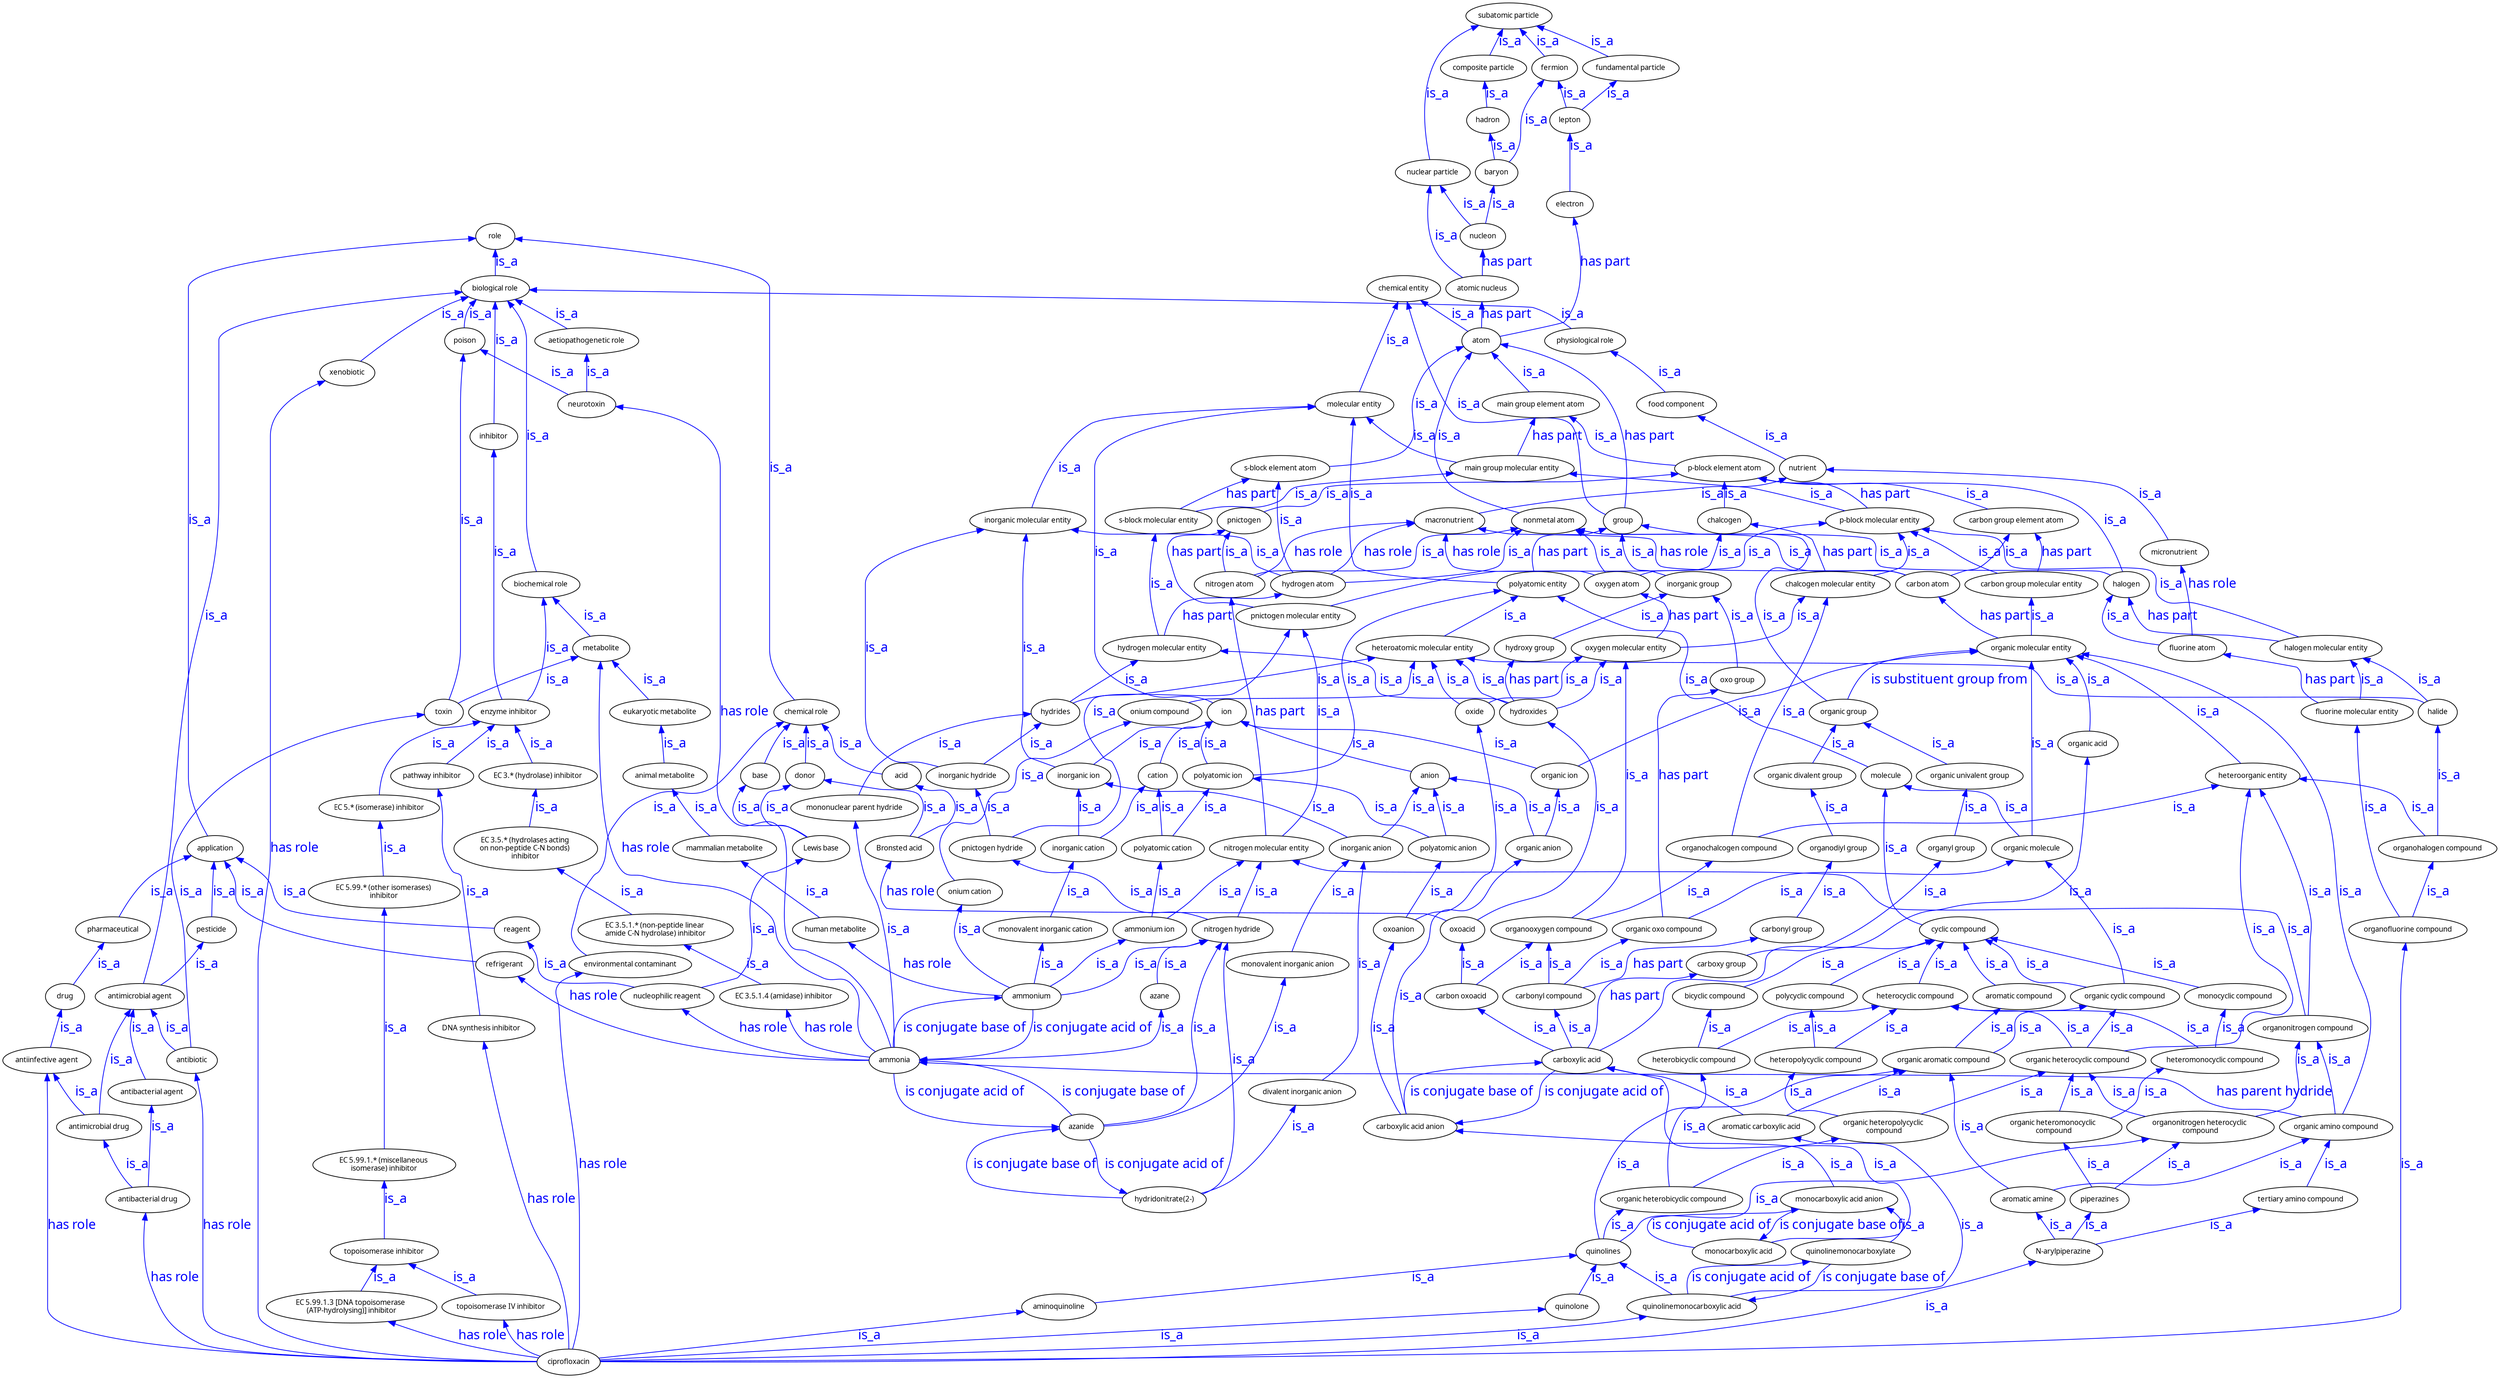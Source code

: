 digraph G {
	graph [bb="0,0,3262.5,1912.9",
		bgcolor="0.0 0.0 1.0",
		nodesep=0.1,
		ranksep=0.1
	];
	node [label="\N"];
	CHEBI_51446	 [URL="file:CHEBI:51446",
		color="0.0 0.0 0.0",
		fillcolor="0.0 0.0 1.0",
		fontcolor="0.0 0.0 0.0",
		fontname=ArialMT,
		fontsize=10,
		height=0.5,
		label="organic divalent group",
		pos="843.99,842.69",
		shape=ellipse,
		style=filled,
		width=1.8901];
	CHEBI_51422	 [URL="file:CHEBI:51422",
		color="0.0 0.0 0.0",
		fillcolor="0.0 0.0 1.0",
		fontcolor="0.0 0.0 0.0",
		fontname=ArialMT,
		fontsize=10,
		height=0.5,
		label="organodiyl group",
		pos="917.99,742.64",
		shape=ellipse,
		style=filled,
		width=1.4952];
	CHEBI_51446 -> CHEBI_51422	 [color="0.6666667 1.0 1.0",
		dir=back,
		fontcolor="0.6666667 1.0 1.0",
		fontname=ArialMT,
		fontsize=18,
		label=is_a,
		lp="906.5,798.69",
		pos="s,856.88,824.61 863.06,816.42 876.41,798.72 893.88,775.58 905.49,760.19"];
	CHEBI_23019	 [URL="file:CHEBI:23019",
		color="0.0 0.0 0.0",
		fillcolor="0.0 0.0 1.0",
		fontcolor="0.0 0.0 0.0",
		fontname=ArialMT,
		fontsize=10,
		height=0.5,
		label="carbonyl group",
		pos="999.99,638.67",
		shape=ellipse,
		style=filled,
		width=1.3574];
	CHEBI_51422 -> CHEBI_23019	 [color="0.6666667 1.0 1.0",
		dir=back,
		fontcolor="0.6666667 1.0 1.0",
		fontname=ArialMT,
		fontsize=18,
		label=is_a,
		lp="992.5,686.59",
		pos="s,931.53,724.8 937.87,716.91 953.02,698.07 973.47,672.63 986.7,656.19"];
	CHEBI_33285	 [URL="file:CHEBI:33285",
		color="0.0 0.0 0.0",
		fillcolor="0.0 0.0 1.0",
		fontcolor="0.0 0.0 0.0",
		fontname=ArialMT,
		fontsize=10,
		height=0.5,
		label="heteroorganic entity",
		pos="833.99,930.69",
		shape=ellipse,
		style=filled,
		width=1.7156];
	CHEBI_36684	 [URL="file:CHEBI:36684",
		color="0.0 0.0 0.0",
		fillcolor="0.0 0.0 1.0",
		fontcolor="0.0 0.0 0.0",
		fontname=ArialMT,
		fontsize=10,
		height=0.5,
		label="organohalogen compound",
		pos="439.99,842.69",
		shape=ellipse,
		style=filled,
		width=2.1844];
	CHEBI_33285 -> CHEBI_36684	 [color="0.6666667 1.0 1.0",
		dir=back,
		fontcolor="0.6666667 1.0 1.0",
		fontname=ArialMT,
		fontsize=18,
		label=is_a,
		lp="640.5,886.69",
		pos="s,791.07,917.66 781.26,915.47 776.12,914.4 770.97,913.44 765.99,912.69 703.48,903.2 686.07,916.51 623.97,904.69 571.07,894.61 512.43,\
873.3 475.88,858.74"];
	CHEBI_35352	 [URL="file:CHEBI:35352",
		color="0.0 0.0 0.0",
		fillcolor="0.0 0.0 1.0",
		fontcolor="0.0 0.0 0.0",
		fontname=ArialMT,
		fontsize=10,
		height=0.5,
		label="organonitrogen compound",
		pos="1333,590.75",
		shape=ellipse,
		style=filled,
		width=2.1934];
	CHEBI_33285 -> CHEBI_35352	 [color="0.6666667 1.0 1.0",
		dir=back,
		fontcolor="0.6666667 1.0 1.0",
		fontname=ArialMT,
		fontsize=18,
		label=is_a,
		lp="1282.5,798.69",
		pos="s,876.32,917.41 886.33,915.16 890.92,914.2 895.52,913.36 899.99,912.69 978.62,900.88 1200.4,919.41 1254,860.69 1278.2,834.13 1257.3,\
815.57 1266,780.69 1282.2,715.68 1311.9,641.61 1325.7,608.86"];
	CHEBI_24532	 [URL="file:CHEBI:24532",
		color="0.0 0.0 0.0",
		fillcolor="0.0 0.0 1.0",
		fontcolor="0.0 0.0 0.0",
		fontname=ArialMT,
		fontsize=10,
		height=0.5,
		label="organic heterocyclic compound",
		pos="603.99,450.91",
		shape=ellipse,
		style=filled,
		width=2.542];
	CHEBI_33285 -> CHEBI_24532	 [color="0.6666667 1.0 1.0",
		dir=back,
		fontcolor="0.6666667 1.0 1.0",
		fontname=ArialMT,
		fontsize=18,
		label=is_a,
		lp="723.5,686.59",
		pos="s,801.45,915.37 792.23,911.27 750.18,892.52 691.06,865.54 687.99,860.69 679.42,847.17 686.47,840.61 687.99,824.69 690.22,801.26 \
694.86,796.01 697.99,772.69 701.07,749.69 695.84,689.46 705.97,668.59 719.68,640.3 782.13,587.31 809.99,572.75 824.51,565.16 835.73,\
577.53 845.99,564.75 856,552.27 849.79,544.29 845.99,528.75 839.81,503.52 840.73,491.12 818.99,476.91 807.89,469.66 713.14,470.51 \
699.99,468.91 689.23,467.6 677.86,465.88 666.84,464.04"];
	CHEBI_36962	 [URL="file:CHEBI:36962",
		color="0.0 0.0 0.0",
		fillcolor="0.0 0.0 1.0",
		fontcolor="0.0 0.0 0.0",
		fontname=ArialMT,
		fontsize=10,
		height=0.5,
		label="organochalcogen compound",
		pos="1153,842.69",
		shape=ellipse,
		style=filled,
		width=2.3496];
	CHEBI_33285 -> CHEBI_36962	 [color="0.6666667 1.0 1.0",
		dir=back,
		fontcolor="0.6666667 1.0 1.0",
		fontname=ArialMT,
		fontsize=18,
		label=is_a,
		lp="928.5,886.69",
		pos="s,871.62,916.25 880.44,911.14 883.47,909.16 886.35,907.02 888.99,904.69 903.02,892.26 894.86,878.28 910.97,868.69 925.59,859.97 \
1047.1,862.73 1064,860.69 1074.1,859.46 1084.9,857.76 1095.2,855.9"];
	CHEBI_37143	 [URL="file:CHEBI:37143",
		color="0.0 0.0 0.0",
		fillcolor="0.0 0.0 1.0",
		fontcolor="0.0 0.0 0.0",
		fontname=ArialMT,
		fontsize=10,
		height=0.5,
		label="organofluorine compound",
		pos="439.99,742.64",
		shape=ellipse,
		style=filled,
		width=2.1382];
	CHEBI_36684 -> CHEBI_37143	 [color="0.6666667 1.0 1.0",
		dir=back,
		fontcolor="0.6666667 1.0 1.0",
		fontname=ArialMT,
		fontsize=18,
		label=is_a,
		lp="456.5,798.69",
		pos="s,439.99,824.61 439.99,814.6 439.99,797.41 439.99,775.7 439.99,760.85"];
	CHEBI_33232	 [URL="file:CHEBI:33232",
		color="0.0 0.0 0.0",
		fillcolor="0.0 0.0 1.0",
		fontcolor="0.0 0.0 0.0",
		fontname=ArialMT,
		fontsize=10,
		height=0.5,
		label=application,
		pos="3109,742.64",
		shape=ellipse,
		style=filled,
		width=1.0543];
	CHEBI_33893	 [URL="file:CHEBI:33893",
		color="0.0 0.0 0.0",
		fillcolor="0.0 0.0 1.0",
		fontcolor="0.0 0.0 0.0",
		fontname=ArialMT,
		fontsize=10,
		height=0.5,
		label=reagent,
		pos="3015,638.67",
		shape=ellipse,
		style=filled,
		width=0.82473];
	CHEBI_33232 -> CHEBI_33893	 [color="0.6666667 1.0 1.0",
		dir=back,
		fontcolor="0.6666667 1.0 1.0",
		fontname=ArialMT,
		fontsize=18,
		label=is_a,
		lp="3050.5,686.59",
		pos="s,3077.6,732.37 3068,728.27 3056,722.61 3043.7,714.88 3035,704.59 3023.5,691.09 3018.6,671.12 3016.5,656.9"];
	CHEBI_52217	 [URL="file:CHEBI:52217",
		color="0.0 0.0 0.0",
		fillcolor="0.0 0.0 1.0",
		fontcolor="0.0 0.0 0.0",
		fontname=ArialMT,
		fontsize=10,
		height=0.5,
		label=pharmaceutical,
		pos="3210,638.67",
		shape=ellipse,
		style=filled,
		width=1.3848];
	CHEBI_33232 -> CHEBI_52217	 [color="0.6666667 1.0 1.0",
		dir=back,
		fontcolor="0.6666667 1.0 1.0",
		fontname=ArialMT,
		fontsize=18,
		label=is_a,
		lp="3200.5,686.59",
		pos="s,3126.5,726.47 3134.1,719.63 3139.4,714.77 3144.9,709.57 3150,704.59 3166.1,688.61 3183.7,669.41 3195.6,656.05"];
	CHEBI_78433	 [URL="file:CHEBI:78433",
		color="0.0 0.0 0.0",
		fillcolor="0.0 0.0 1.0",
		fontcolor="0.0 0.0 0.0",
		fontname=ArialMT,
		fontsize=10,
		height=0.5,
		label=refrigerant,
		pos="3018,590.75",
		shape=ellipse,
		style=filled,
		width=1.0174];
	CHEBI_33232 -> CHEBI_78433	 [color="0.6666667 1.0 1.0",
		dir=back,
		fontcolor="0.6666667 1.0 1.0",
		fontname=ArialMT,
		fontsize=18,
		label=is_a,
		lp="3094.5,686.59",
		pos="s,3094.2,725.91 3087.9,718.05 3084.7,713.75 3081.5,709.16 3079,704.59 3058.8,668.46 3071.6,650.74 3048,616.75 3045.3,612.85 3041.8,\
609.22 3038.2,605.99"];
	CHEBI_25944	 [URL="file:CHEBI:25944",
		color="0.0 0.0 0.0",
		fillcolor="0.0 0.0 1.0",
		fontcolor="0.0 0.0 0.0",
		fontname=ArialMT,
		fontsize=10,
		height=0.5,
		label=pesticide,
		pos="3120,638.67",
		shape=ellipse,
		style=filled,
		width=0.91646];
	CHEBI_33232 -> CHEBI_25944	 [color="0.6666667 1.0 1.0",
		dir=back,
		fontcolor="0.6666667 1.0 1.0",
		fontname=ArialMT,
		fontsize=18,
		label=is_a,
		lp="3132.5,686.59",
		pos="s,3110.9,724.34 3111.9,714.25 3113.9,695.93 3116.5,672.39 3118.1,656.71"];
	CHEBI_59740	 [URL="file:CHEBI:59740",
		color="0.0 0.0 0.0",
		fillcolor="0.0 0.0 1.0",
		fontcolor="0.0 0.0 0.0",
		fontname=ArialMT,
		fontsize=10,
		height=0.5,
		label="nucleophilic reagent",
		pos="2467,546.75",
		shape=ellipse,
		style=filled,
		width=1.734];
	CHEBI_33893 -> CHEBI_59740	 [color="0.6666667 1.0 1.0",
		dir=back,
		fontcolor="0.6666667 1.0 1.0",
		fontname=ArialMT,
		fontsize=18,
		label=is_a,
		lp="2807.5,590.75",
		pos="s,2985.6,634.64 2975.5,633.57 2916,627.25 2808.7,615.18 2792,608.75 2765.7,598.66 2766.6,581.89 2740,572.75 2710.5,562.61 2631,567.61 \
2600,564.75 2574.1,562.36 2545.6,558.83 2521.6,555.6"];
	CHEBI_77746	 [URL="file:CHEBI:77746",
		color="0.0 0.0 0.0",
		fillcolor="0.0 0.0 1.0",
		fontcolor="0.0 0.0 0.0",
		fontname=ArialMT,
		fontsize=10,
		height=0.5,
		label="human metabolite",
		pos="2215,638.67",
		shape=ellipse,
		style=filled,
		width=1.5778];
	CHEBI_28938	 [URL="file:CHEBI:28938",
		color="0.0 0.0 0.0",
		fillcolor="0.0 0.0 1.0",
		fontcolor="0.0 0.0 0.0",
		fontname=ArialMT,
		fontsize=10,
		height=0.5,
		label=ammonium,
		pos="1994,546.75",
		shape=ellipse,
		style=filled,
		width=1.0815];
	CHEBI_77746 -> CHEBI_28938	 [color="0.6666667 1.0 1.0",
		dir=back,
		fontcolor="0.6666667 1.0 1.0",
		fontname=ArialMT,
		fontsize=18,
		label="has role",
		lp="2149,590.75",
		pos="s,2179.1,624.57 2169.3,621.35 2164.2,619.71 2159,618.14 2154,616.75 2137.8,612.23 2129.8,619.68 2116.9,608.75 2103.9,597.6 2116,\
583.97 2103,572.75 2083.8,556.17 2055.9,550 2033.1,547.93"];
	CHEBI_16134	 [URL="file:CHEBI:16134",
		color="0.0 0.0 0.0",
		fillcolor="0.0 0.0 1.0",
		fontcolor="0.0 0.0 0.0",
		fontname=ArialMT,
		fontsize=10,
		height=0.5,
		label=ammonia,
		pos="2270,450.91",
		shape=ellipse,
		style=filled,
		width=0.94389];
	CHEBI_28938 -> CHEBI_16134	 [color="0.6666667 1.0 1.0",
		dir=back,
		fontcolor="0.6666667 1.0 1.0",
		fontname=ArialMT,
		fontsize=18,
		label="is conjugate base of",
		lp="2157,498.83",
		pos="s,2030.6,540.42 2040.2,537.24 2049.8,533.57 2059.1,528.3 2066,520.75 2079.5,505.92 2061.9,490.27 2076.9,476.91 2099.7,456.55 2186.8,\
452.48 2235.9,451.85"];
	CHEBI_46848	 [URL="file:CHEBI:46848",
		color="0.0 0.0 0.0",
		fillcolor="0.0 0.0 1.0",
		fontcolor="0.0 0.0 0.0",
		fontname=ArialMT,
		fontsize=10,
		height=0.5,
		label="N-arylpiperazine",
		pos="1352,171.23",
		shape=ellipse,
		style=filled,
		width=1.4673];
	CHEBI_100241	 [URL="file:CHEBI:100241",
		color="0.0 0.0 0.0",
		fillcolor="0.0 0.0 1.0",
		fontcolor="0.0 0.0 0.0",
		fontname=ArialMT,
		fontsize=10,
		height=0.5,
		label=ciprofloxacin,
		pos="2478,18",
		shape=ellipse,
		style=filled,
		width=1.1827];
	CHEBI_46848 -> CHEBI_100241	 [color="0.6666667 1.0 1.0",
		dir=back,
		fontcolor="0.6666667 1.0 1.0",
		fontname=ArialMT,
		fontsize=18,
		label=is_a,
		lp="2098.5,94.617",
		pos="s,1400.4,163.74 1410.4,162.39 1611,135.44 2268.7,47.116 2438,24.377"];
	CHEBI_29067	 [URL="file:CHEBI:29067",
		color="0.0 0.0 0.0",
		fillcolor="0.0 0.0 1.0",
		fontcolor="0.0 0.0 0.0",
		fontname=ArialMT,
		fontsize=10,
		height=0.5,
		label="carboxylic acid anion",
		pos="990.99,358.99",
		shape=ellipse,
		style=filled,
		width=1.7981];
	CHEBI_35757	 [URL="file:CHEBI:35757",
		color="0.0 0.0 0.0",
		fillcolor="0.0 0.0 1.0",
		fontcolor="0.0 0.0 0.0",
		fontname=ArialMT,
		fontsize=10,
		height=0.5,
		label="monocarboxylic acid anion",
		pos="1006,259.23",
		shape=ellipse,
		style=filled,
		width=2.2114];
	CHEBI_29067 -> CHEBI_35757	 [color="0.6666667 1.0 1.0",
		dir=back,
		fontcolor="0.6666667 1.0 1.0",
		fontname=ArialMT,
		fontsize=18,
		label=is_a,
		lp="980.5,307.15",
		pos="s,971.99,341.78 965.97,333.29 965.21,331.92 964.53,330.51 963.97,329.07 956.82,310.95 954.33,302.17 963.97,285.23 966.06,281.54 \
968.94,278.34 972.22,275.58"];
	CHEBI_33575	 [URL="file:CHEBI:33575",
		color="0.0 0.0 0.0",
		fillcolor="0.0 0.0 1.0",
		fontcolor="0.0 0.0 0.0",
		fontname=ArialMT,
		fontsize=10,
		height=0.5,
		label="carboxylic acid",
		pos="1035,450.91",
		shape=ellipse,
		style=filled,
		width=1.3479];
	CHEBI_29067 -> CHEBI_33575	 [color="0.6666667 1.0 1.0",
		dir=back,
		fontcolor="0.6666667 1.0 1.0",
		fontname=ArialMT,
		fontsize=18,
		label="is conjugate acid of",
		lp="1068,406.91",
		pos="s,986.46,377.21 984.97,387.36 983.73,399.6 984.39,413.76 990.89,424.91 993.81,429.93 998.16,434.02 1003,437.33"];
	CHEBI_38773	 [URL="file:CHEBI:38773",
		color="0.0 0.0 0.0",
		fillcolor="0.0 0.0 1.0",
		fontcolor="0.0 0.0 0.0",
		fontname=ArialMT,
		fontsize=10,
		height=0.5,
		label=quinolinemonocarboxylate,
		pos="821.99,171.23",
		shape=ellipse,
		style=filled,
		width=2.184];
	CHEBI_35757 -> CHEBI_38773	 [color="0.6666667 1.0 1.0",
		dir=back,
		fontcolor="0.6666667 1.0 1.0",
		fontname=ArialMT,
		fontsize=18,
		label=is_a,
		lp="920.5,215.23",
		pos="s,945.27,247.57 935.41,244.86 924.63,241.71 913.82,237.87 903.97,233.23 879.73,221.82 855.56,202.65 839.81,188.84"];
	CHEBI_25384	 [URL="file:CHEBI:25384",
		color="0.0 0.0 0.0",
		fillcolor="0.0 0.0 1.0",
		fontcolor="0.0 0.0 0.0",
		fontname=ArialMT,
		fontsize=10,
		height=0.5,
		label="monocarboxylic acid",
		pos="970.99,171.23",
		shape=ellipse,
		style=filled,
		width=1.7612];
	CHEBI_35757 -> CHEBI_25384	 [color="0.6666667 1.0 1.0",
		dir=back,
		fontcolor="0.6666667 1.0 1.0",
		fontname=ArialMT,
		fontsize=18,
		label="is conjugate acid of",
		lp="1020,215.23",
		pos="s,955.6,245.19 947.44,238.72 945.76,237.04 944.23,235.21 942.89,233.23 933.9,220 936.34,211.83 942.89,197.23 944.33,194.02 946.42,\
191.05 948.81,188.36"];
	CHEBI_36963	 [URL="file:CHEBI:36963",
		color="0.0 0.0 0.0",
		fillcolor="0.0 0.0 1.0",
		fontcolor="0.0 0.0 0.0",
		fontname=ArialMT,
		fontsize=10,
		height=0.5,
		label="organooxygen compound",
		pos="1160,686.59",
		shape=ellipse,
		style=filled,
		width=2.1291];
	CHEBI_35605	 [URL="file:CHEBI:35605",
		color="0.0 0.0 0.0",
		fillcolor="0.0 0.0 1.0",
		fontcolor="0.0 0.0 0.0",
		fontname=ArialMT,
		fontsize=10,
		height=0.5,
		label="carbon oxoacid",
		pos="1185,546.75",
		shape=ellipse,
		style=filled,
		width=1.3849];
	CHEBI_36963 -> CHEBI_35605	 [color="0.6666667 1.0 1.0",
		dir=back,
		fontcolor="0.6666667 1.0 1.0",
		fontname=ArialMT,
		fontsize=18,
		label=is_a,
		lp="1189.5,638.67",
		pos="s,1163.1,668.41 1165,658.21 1170,630.53 1177.6,588.58 1181.8,565.14"];
	CHEBI_36586	 [URL="file:CHEBI:36586",
		color="0.0 0.0 0.0",
		fillcolor="0.0 0.0 1.0",
		fontcolor="0.0 0.0 0.0",
		fontname=ArialMT,
		fontsize=10,
		height=0.5,
		label="carbonyl compound",
		pos="972.99,546.75",
		shape=ellipse,
		style=filled,
		width=1.7064];
	CHEBI_36963 -> CHEBI_36586	 [color="0.6666667 1.0 1.0",
		dir=back,
		fontcolor="0.6666667 1.0 1.0",
		fontname=ArialMT,
		fontsize=18,
		label=is_a,
		lp="1137.5,638.67",
		pos="s,1135.9,669.46 1127.2,663.79 1106,649.9 1077.7,631.76 1052,616.75 1045.5,612.94 1042.1,614.28 1037,608.75 1025.1,595.93 1033,585.51 \
1021,572.75 1017,568.5 1012.1,564.85 1007,561.75"];
	CHEBI_35605 -> CHEBI_33575	 [color="0.6666667 1.0 1.0",
		dir=back,
		fontcolor="0.6666667 1.0 1.0",
		fontname=ArialMT,
		fontsize=18,
		label=is_a,
		lp="1161.5,498.83",
		pos="s,1161.2,530.88 1152.5,525.42 1124.2,507.74 1083.9,482.54 1058.6,466.71"];
	CHEBI_33246	 [URL="file:CHEBI:33246",
		color="0.0 0.0 0.0",
		fillcolor="0.0 0.0 1.0",
		fontcolor="0.0 0.0 0.0",
		fontname=ArialMT,
		fontsize=10,
		height=0.5,
		label="inorganic group",
		pos="1247,1106.7",
		shape=ellipse,
		style=filled,
		width=1.4033];
	CHEBI_43176	 [URL="file:CHEBI:43176",
		color="0.0 0.0 0.0",
		fillcolor="0.0 0.0 1.0",
		fontcolor="0.0 0.0 0.0",
		fontname=ArialMT,
		fontsize=10,
		height=0.5,
		label="hydroxy group",
		pos="1410,1018.7",
		shape=ellipse,
		style=filled,
		width=1.3114];
	CHEBI_33246 -> CHEBI_43176	 [color="0.6666667 1.0 1.0",
		dir=back,
		fontcolor="0.6666667 1.0 1.0",
		fontname=ArialMT,
		fontsize=18,
		label=is_a,
		lp="1350.5,1062.7",
		pos="s,1288.2,1096.1 1297.6,1092.1 1303.9,1089 1309.9,1085.3 1315,1080.7 1328.3,1068.8 1319.3,1056.2 1333,1044.7 1342.2,1036.9 1347.5,\
1040.4 1359,1036.7 1364.4,1034.9 1370.1,1033.1 1375.7,1031.2"];
	CHEBI_46629	 [URL="file:CHEBI:46629",
		color="0.0 0.0 0.0",
		fillcolor="0.0 0.0 1.0",
		fontcolor="0.0 0.0 0.0",
		fontname=ArialMT,
		fontsize=10,
		height=0.5,
		label="oxo group",
		pos="1233,974.69",
		shape=ellipse,
		style=filled,
		width=0.99923];
	CHEBI_33246 -> CHEBI_46629	 [color="0.6666667 1.0 1.0",
		dir=back,
		fontcolor="0.6666667 1.0 1.0",
		fontname=ArialMT,
		fontsize=18,
		label=is_a,
		lp="1246.5,1062.7",
		pos="s,1234.7,1089.2 1230.4,1079.7 1224.1,1063.4 1227,1056.5 1219,1044.7 1215.8,1040 1211.5,1041.8 1209,1036.7 1202.1,1022.3 1203,1015.5 \
1209,1000.7 1210.5,997 1212.8,993.56 1215.4,990.47"];
	CHEBI_24651	 [URL="file:CHEBI:24651",
		color="0.0 0.0 0.0",
		fillcolor="0.0 0.0 1.0",
		fontcolor="0.0 0.0 0.0",
		fontname=ArialMT,
		fontsize=10,
		height=0.5,
		label=hydroxides,
		pos="1441,930.69",
		shape=ellipse,
		style=filled,
		width=1.0634];
	CHEBI_43176 -> CHEBI_24651	 [color="0.6666667 1.0 1.0",
		dir=back,
		fontcolor="0.6666667 1.0 1.0",
		fontname=ArialMT,
		fontsize=18,
		label="has part",
		lp="1468.5,974.69",
		pos="s,1420,1001 1423.9,991.74 1431.2,973.51 1434.9,959.31 1437.4,948.62"];
	CHEBI_26512	 [URL="file:CHEBI:26512",
		color="0.0 0.0 0.0",
		fillcolor="0.0 0.0 1.0",
		fontcolor="0.0 0.0 0.0",
		fontname=ArialMT,
		fontsize=10,
		height=0.5,
		label="quinolinemonocarboxylic acid",
		pos="680.99,94.617",
		shape=ellipse,
		style=filled,
		width=2.4227];
	CHEBI_26512 -> CHEBI_100241	 [color="0.6666667 1.0 1.0",
		dir=back,
		fontcolor="0.6666667 1.0 1.0",
		fontname=ArialMT,
		fontsize=18,
		label=is_a,
		lp="1884.5,54.349",
		pos="s,765.54,90.059 775.77,89.629 976.97,81.168 1461.6,60.821 1868,44 2081.4,35.167 2336.8,24.751 2435.8,20.716"];
	CHEBI_26512 -> CHEBI_38773	 [color="0.6666667 1.0 1.0",
		dir=back,
		fontcolor="0.6666667 1.0 1.0",
		fontname=ArialMT,
		fontsize=18,
		label="is conjugate base of",
		lp="920.04,134.89",
		pos="s,761.95,101.36 772.11,102.77 800.66,107.03 827.07,113.8 835.99,124.54 842.67,132.58 839.38,143.77 834.32,153.07"];
	CHEBI_76759	 [URL="file:CHEBI:76759",
		color="0.0 0.0 0.0",
		fillcolor="0.0 0.0 1.0",
		fontcolor="0.0 0.0 0.0",
		fontname=ArialMT,
		fontsize=10,
		height=0.5,
		label="EC 3.* (hydrolase) inhibitor",
		pos="2769,842.69",
		shape=ellipse,
		style=filled,
		width=2.2387];
	CHEBI_76764	 [URL="file:CHEBI:76764",
		color="0.0 0.0 0.0",
		fillcolor="0.0 0.0 1.0",
		fontcolor="0.0 0.0 0.0",
		fontname=ArialMT,
		fontsize=10,
		height=0.83472,
		label="EC 3.5.* (hydrolases acting \non non-peptide C-N bonds) \ninhibitor",
		pos="2758,742.64",
		shape=ellipse,
		style=filled,
		width=2.7489];
	CHEBI_76759 -> CHEBI_76764	 [color="0.6666667 1.0 1.0",
		dir=back,
		fontcolor="0.6666667 1.0 1.0",
		fontname=ArialMT,
		fontsize=18,
		label=is_a,
		lp="2782.5,798.69",
		pos="s,2767.1,824.61 2765.9,814.43 2764.5,801.48 2762.7,785.99 2761.3,772.81"];
	CHEBI_76807	 [URL="file:CHEBI:76807",
		color="0.0 0.0 0.0",
		fillcolor="0.0 0.0 1.0",
		fontcolor="0.0 0.0 0.0",
		fontname=ArialMT,
		fontsize=10,
		height=0.60886,
		label="EC 3.5.1.* (non-peptide linear \namide C-N hydrolase) inhibitor",
		pos="2713,638.67",
		shape=ellipse,
		style=filled,
		width=2.967];
	CHEBI_76764 -> CHEBI_76807	 [color="0.6666667 1.0 1.0",
		dir=back,
		fontcolor="0.6666667 1.0 1.0",
		fontname=ArialMT,
		fontsize=18,
		label=is_a,
		lp="2731.5,686.59",
		pos="s,2722.3,714.51 2716.6,705.89 2716.4,705.46 2716.2,705.02 2716,704.59 2709.5,691.05 2708.9,674.06 2709.9,660.85"];
	CHEBI_33860	 [URL="file:CHEBI:33860",
		color="0.0 0.0 0.0",
		fillcolor="0.0 0.0 1.0",
		fontcolor="0.0 0.0 0.0",
		fontname=ArialMT,
		fontsize=10,
		height=0.5,
		label="aromatic amine",
		pos="1258,259.23",
		shape=ellipse,
		style=filled,
		width=1.3938];
	CHEBI_33860 -> CHEBI_46848	 [color="0.6666667 1.0 1.0",
		dir=back,
		fontcolor="0.6666667 1.0 1.0",
		fontname=ArialMT,
		fontsize=18,
		label=is_a,
		lp="1346.5,215.23",
		pos="s,1293.8,246.41 1302.7,241.35 1306.4,238.96 1309.9,236.26 1313,233.23 1325.6,220.81 1320.2,212.02 1330,197.23 1331.9,194.33 1334.1,\
191.42 1336.4,188.66"];
	CHEBI_51143	 [URL="file:CHEBI:51143",
		color="0.0 0.0 0.0",
		fillcolor="0.0 0.0 1.0",
		fontcolor="0.0 0.0 0.0",
		fontname=ArialMT,
		fontsize=10,
		height=0.5,
		label="nitrogen molecular entity",
		pos="2110,742.64",
		shape=ellipse,
		style=filled,
		width=2.0644];
	CHEBI_51143 -> CHEBI_35352	 [color="0.6666667 1.0 1.0",
		dir=back,
		fontcolor="0.6666667 1.0 1.0",
		fontname=ArialMT,
		fontsize=18,
		label=is_a,
		lp="1946.5,686.59",
		pos="s,2075.7,726.5 2066.3,722.92 2055.3,718.89 2043.3,715.09 2032,712.59 2009.8,707.68 1947.4,719.18 1930,704.59 1899,678.7 1938.6,641.82 \
1907,616.75 1893.6,606.11 1616.1,609.52 1599,608.75 1534,605.83 1460.3,600.99 1406.9,597.22"];
	CHEBI_35274	 [URL="file:CHEBI:35274",
		color="0.0 0.0 0.0",
		fillcolor="0.0 0.0 1.0",
		fontcolor="0.0 0.0 0.0",
		fontname=ArialMT,
		fontsize=10,
		height=0.5,
		label="ammonium ion",
		pos="2102,638.67",
		shape=ellipse,
		style=filled,
		width=1.3479];
	CHEBI_51143 -> CHEBI_35274	 [color="0.6666667 1.0 1.0",
		dir=back,
		fontcolor="0.6666667 1.0 1.0",
		fontname=ArialMT,
		fontsize=18,
		label=is_a,
		lp="2123.5,686.59",
		pos="s,2108.6,724.34 2107.8,714.25 2106.4,695.93 2104.6,672.39 2103.3,656.71"];
	CHEBI_35106	 [URL="file:CHEBI:35106",
		color="0.0 0.0 0.0",
		fillcolor="0.0 0.0 1.0",
		fontcolor="0.0 0.0 0.0",
		fontname=ArialMT,
		fontsize=10,
		height=0.5,
		label="nitrogen hydride",
		pos="1994,638.67",
		shape=ellipse,
		style=filled,
		width=1.4492];
	CHEBI_51143 -> CHEBI_35106	 [color="0.6666667 1.0 1.0",
		dir=back,
		fontcolor="0.6666667 1.0 1.0",
		fontname=ArialMT,
		fontsize=18,
		label=is_a,
		lp="2087.5,686.59",
		pos="s,2090.9,725.09 2083.6,718.11 2079.2,713.77 2074.8,709.17 2071,704.59 2058.6,689.88 2061.2,681.57 2047,668.59 2040.5,662.64 2032.6,\
657.48 2024.8,653.24"];
	CHEBI_50047	 [URL="file:CHEBI:50047",
		color="0.0 0.0 0.0",
		fillcolor="0.0 0.0 1.0",
		fontcolor="0.0 0.0 0.0",
		fontname=ArialMT,
		fontsize=10,
		height=0.5,
		label="organic amino compound",
		pos="1384,358.99",
		shape=ellipse,
		style=filled,
		width=2.1197];
	CHEBI_35352 -> CHEBI_50047	 [color="0.6666667 1.0 1.0",
		dir=back,
		fontcolor="0.6666667 1.0 1.0",
		fontname=ArialMT,
		fontsize=18,
		label=is_a,
		lp="1386.5,498.83",
		pos="s,1340.9,572.82 1345,563.35 1350.3,550.69 1356.2,535.17 1360,520.75 1375.1,463.51 1369.7,447.38 1379,388.91 1379.6,385.09 1380.3,\
380.98 1380.9,377.1"];
	CHEBI_38101	 [URL="file:CHEBI:38101",
		color="0.0 0.0 0.0",
		fillcolor="0.0 0.0 1.0",
		fontcolor="0.0 0.0 0.0",
		fontname=ArialMT,
		fontsize=10,
		height=0.60886,
		label="organonitrogen heterocyclic \ncompound",
		pos="1163,358.99",
		shape=ellipse,
		style=filled,
		width=2.7819];
	CHEBI_35352 -> CHEBI_38101	 [color="0.6666667 1.0 1.0",
		dir=back,
		fontcolor="0.6666667 1.0 1.0",
		fontname=ArialMT,
		fontsize=18,
		label=is_a,
		lp="1342.5,498.83",
		pos="s,1331.2,572.74 1330.1,562.77 1328.8,550.03 1327.2,534.61 1326,520.75 1324.6,506.11 1324.8,399.83 1315,388.91 1306.1,379.03 1281.3,\
372.46 1254.3,368.13"];
	CHEBI_36357	 [URL="file:CHEBI:36357",
		color="0.0 0.0 0.0",
		fillcolor="0.0 0.0 1.0",
		fontcolor="0.0 0.0 0.0",
		fontname=ArialMT,
		fontsize=10,
		height=0.5,
		label="polyatomic entity",
		pos="1521,1106.7",
		shape=ellipse,
		style=filled,
		width=1.4949];
	CHEBI_37577	 [URL="file:CHEBI:37577",
		color="0.0 0.0 0.0",
		fillcolor="0.0 0.0 1.0",
		fontcolor="0.0 0.0 0.0",
		fontname=ArialMT,
		fontsize=10,
		height=0.5,
		label="heteroatomic molecular entity",
		pos="1551,1018.7",
		shape=ellipse,
		style=filled,
		width=2.4224];
	CHEBI_36357 -> CHEBI_37577	 [color="0.6666667 1.0 1.0",
		dir=back,
		fontcolor="0.6666667 1.0 1.0",
		fontname=ArialMT,
		fontsize=18,
		label=is_a,
		lp="1559.5,1062.7",
		pos="s,1526.9,1088.7 1530.2,1079.2 1535,1065.5 1540.7,1049.1 1545,1036.9"];
	CHEBI_25367	 [URL="file:CHEBI:25367",
		color="0.0 0.0 0.0",
		fillcolor="0.0 0.0 1.0",
		fontcolor="0.0 0.0 0.0",
		fontname=ArialMT,
		fontsize=10,
		height=0.5,
		label=molecule,
		pos="620.99,842.69",
		shape=ellipse,
		style=filled,
		width=0.92558];
	CHEBI_36357 -> CHEBI_25367	 [color="0.6666667 1.0 1.0",
		dir=back,
		fontcolor="0.6666667 1.0 1.0",
		fontname=ArialMT,
		fontsize=18,
		label=is_a,
		lp="649.5,974.69",
		pos="s,1481.5,1094.4 1471.4,1092.1 1464.9,1090.8 1458.3,1089.5 1452,1088.7 1420.7,1084.4 1197.7,1091.4 1168,1080.7 1143.6,1071.9 1146.4,\
1053.4 1122,1044.7 1083,1030.8 790,1047.1 749.99,1036.7 716.89,1028.1 714.4,1011.6 681.99,1000.7 661.06,993.65 647.86,1009 632.97,\
992.69 623.64,982.49 625.31,882.44 623.99,868.69 623.74,866.16 623.46,863.5 623.16,860.89"];
	CHEBI_36358	 [URL="file:CHEBI:36358",
		color="0.0 0.0 0.0",
		fillcolor="0.0 0.0 1.0",
		fontcolor="0.0 0.0 0.0",
		fontname=ArialMT,
		fontsize=10,
		height=0.5,
		label="polyatomic ion",
		pos="1568,842.69",
		shape=ellipse,
		style=filled,
		width=1.3205];
	CHEBI_36357 -> CHEBI_36358	 [color="0.6666667 1.0 1.0",
		dir=back,
		fontcolor="0.6666667 1.0 1.0",
		fontname=ArialMT,
		fontsize=18,
		label=is_a,
		lp="1584.5,974.69",
		pos="s,1561.7,1094.8 1571.2,1091.2 1597.4,1080.7 1626.8,1063.6 1641,1036.7 1648.4,1022.5 1651.7,1012.6 1641,1000.7 1630.1,988.53 1578.9,\
1004.8 1568,992.69 1551,973.71 1560.1,895.71 1565.3,860.76"];
	CHEBI_50312	 [URL="file:CHEBI:50312",
		color="0.0 0.0 0.0",
		fillcolor="0.0 0.0 1.0",
		fontcolor="0.0 0.0 0.0",
		fontname=ArialMT,
		fontsize=10,
		height=0.5,
		label="onium compound",
		pos="1695,930.69",
		shape=ellipse,
		style=filled,
		width=1.5319];
	CHEBI_37577 -> CHEBI_50312	 [color="0.6666667 1.0 1.0",
		dir=back,
		fontcolor="0.6666667 1.0 1.0",
		fontname=ArialMT,
		fontsize=18,
		label=is_a,
		lp="1634.5,974.69",
		pos="s,1589.8,1002.5 1598.1,996.37 1599.5,995.2 1600.8,993.97 1602,992.69 1613.9,980.06 1604.2,968.41 1617,956.69 1620.1,953.82 1637.2,\
948.22 1654.5,943.04"];
	CHEBI_37577 -> CHEBI_24651	 [color="0.6666667 1.0 1.0",
		dir=back,
		fontcolor="0.6666667 1.0 1.0",
		fontname=ArialMT,
		fontsize=18,
		label=is_a,
		lp="1543.5,974.69",
		pos="s,1534.1,1000.8 1527.4,993.19 1527.2,993.02 1527.1,992.85 1527,992.69 1514.6,977.62 1517.2,968.88 1502,956.69 1493.5,949.88 1482.9,\
944.68 1473,940.83"];
	CHEBI_33692	 [URL="file:CHEBI:33692",
		color="0.0 0.0 0.0",
		fillcolor="0.0 0.0 1.0",
		fontcolor="0.0 0.0 0.0",
		fontname=ArialMT,
		fontsize=10,
		height=0.5,
		label=hydrides,
		pos="1885,930.69",
		shape=ellipse,
		style=filled,
		width=0.88887];
	CHEBI_37577 -> CHEBI_33692	 [color="0.6666667 1.0 1.0",
		dir=back,
		fontcolor="0.6666667 1.0 1.0",
		fontname=ArialMT,
		fontsize=18,
		label=is_a,
		lp="1829.5,974.69",
		pos="s,1619.1,1007.5 1629.1,1005.7 1649.7,1002 1671.8,997.65 1692,992.69 1752.6,977.81 1821.9,954.24 1858.8,941.18"];
	CHEBI_25741	 [URL="file:CHEBI:25741",
		color="0.0 0.0 0.0",
		fillcolor="0.0 0.0 1.0",
		fontcolor="0.0 0.0 0.0",
		fontname=ArialMT,
		fontsize=10,
		height=0.5,
		label=oxide,
		pos="1333,930.69",
		shape=ellipse,
		style=filled,
		width=0.75];
	CHEBI_37577 -> CHEBI_25741	 [color="0.6666667 1.0 1.0",
		dir=back,
		fontcolor="0.6666667 1.0 1.0",
		fontname=ArialMT,
		fontsize=18,
		label=is_a,
		lp="1358.5,974.69",
		pos="s,1491.4,1005.5 1481.6,1003.9 1474.3,1002.7 1467,1001.6 1460,1000.7 1446.9,999.03 1351.6,1001.6 1342,992.69 1330.2,981.79 1329.1,\
962.72 1330.3,948.79"];
	CHEBI_37578	 [URL="file:CHEBI:37578",
		color="0.0 0.0 0.0",
		fillcolor="0.0 0.0 1.0",
		fontcolor="0.0 0.0 0.0",
		fontname=ArialMT,
		fontsize=10,
		height=0.5,
		label=halide,
		pos="441.99,930.69",
		shape=ellipse,
		style=filled,
		width=0.75];
	CHEBI_37577 -> CHEBI_37578	 [color="0.6666667 1.0 1.0",
		dir=back,
		fontcolor="0.6666667 1.0 1.0",
		fontname=ArialMT,
		fontsize=18,
		label=is_a,
		lp="761.5,974.69",
		pos="s,1492.5,1005.2 1482.5,1003.6 1475,1002.4 1467.3,1001.4 1460,1000.7 1420.5,996.8 783.74,1001.3 744.97,992.69 707.31,984.29 703.51,\
965.65 665.99,956.69 624.24,946.71 514.34,960.2 472.99,948.69 468.85,947.53 464.65,945.74 460.74,943.74"];
	CHEBI_50047 -> CHEBI_33860	 [color="0.6666667 1.0 1.0",
		dir=back,
		fontcolor="0.6666667 1.0 1.0",
		fontname=ArialMT,
		fontsize=18,
		label=is_a,
		lp="1360.5,307.15",
		pos="s,1362.9,341.63 1354.7,335.27 1331.3,317.08 1299,292.05 1278.3,276"];
	CHEBI_50996	 [URL="file:CHEBI:50996",
		color="0.0 0.0 0.0",
		fillcolor="0.0 0.0 1.0",
		fontcolor="0.0 0.0 0.0",
		fontname=ArialMT,
		fontsize=10,
		height=0.5,
		label="tertiary amino compound",
		pos="1390,259.23",
		shape=ellipse,
		style=filled,
		width=2.0827];
	CHEBI_50047 -> CHEBI_50996	 [color="0.6666667 1.0 1.0",
		dir=back,
		fontcolor="0.6666667 1.0 1.0",
		fontname=ArialMT,
		fontsize=18,
		label=is_a,
		lp="1405.5,307.15",
		pos="s,1385,340.96 1385.6,330.98 1386.7,313.85 1388,292.2 1388.9,277.4"];
	CHEBI_50996 -> CHEBI_46848	 [color="0.6666667 1.0 1.0",
		dir=back,
		fontcolor="0.6666667 1.0 1.0",
		fontname=ArialMT,
		fontsize=18,
		label=is_a,
		lp="1395.5,215.23",
		pos="s,1382.5,241.24 1378.3,231.73 1372.1,217.87 1364.8,201.31 1359.5,189.19"];
	CHEBI_16134 -> CHEBI_28938	 [color="0.6666667 1.0 1.0",
		dir=back,
		fontcolor="0.6666667 1.0 1.0",
		fontname=ArialMT,
		fontsize=18,
		label="is conjugate acid of",
		lp="1988,498.83",
		pos="s,2235.8,451.7 2225.8,451.7 2134.5,451.71 1931.9,454.33 1910.9,476.91 1897.6,491.16 1899.3,505.11 1910.9,520.75 1921.1,534.53 1938.7,\
541 1955.1,543.93"];
	CHEBI_16134 -> CHEBI_50047	 [color="0.6666667 1.0 1.0",
		dir=back,
		fontcolor="0.6666667 1.0 1.0",
		fontname=ArialMT,
		fontsize=18,
		label="has parent hydride",
		lp="1475.5,406.91",
		pos="s,2236.1,448.37 2226,447.92 2147,444.39 1975.6,437.06 1831,432.91 1819,432.57 1410.3,432.31 1400.9,424.91 1397.1,421.9 1391,395.19 \
1387.3,376.98"];
	CHEBI_29337	 [URL="file:CHEBI:29337",
		color="0.0 0.0 0.0",
		fillcolor="0.0 0.0 1.0",
		fontcolor="0.0 0.0 0.0",
		fontname=ArialMT,
		fontsize=10,
		height=0.5,
		label=azanide,
		pos="1879,358.99",
		shape=ellipse,
		style=filled,
		width=0.84313];
	CHEBI_16134 -> CHEBI_29337	 [color="0.6666667 1.0 1.0",
		dir=back,
		fontcolor="0.6666667 1.0 1.0",
		fontname=ArialMT,
		fontsize=18,
		label="is conjugate base of",
		lp="2294,406.91",
		pos="s,2245.2,438.4 2235.8,434.25 2203.8,420.2 2154.1,400.12 2109,388.91 2038.7,371.44 1953.5,364.24 1909.2,361.5"];
	CHEBI_29337 -> CHEBI_16134	 [color="0.6666667 1.0 1.0",
		dir=back,
		fontcolor="0.6666667 1.0 1.0",
		fontname=ArialMT,
		fontsize=18,
		label="is conjugate acid of",
		lp="2031,406.91",
		pos="s,1891.5,375.47 1898.5,383.23 1912.3,397.93 1932.2,415.83 1953.9,424.91 2004,445.91 2164.9,449.39 2235.9,449.88"];
	CHEBI_29340	 [URL="file:CHEBI:29340",
		color="0.0 0.0 0.0",
		fillcolor="0.0 0.0 1.0",
		fontcolor="0.0 0.0 0.0",
		fontname=ArialMT,
		fontsize=10,
		height=0.5,
		label="hydridonitrate(2-)",
		pos="1715,259.23",
		shape=ellipse,
		style=filled,
		width=1.5224];
	CHEBI_29337 -> CHEBI_29340	 [color="0.6666667 1.0 1.0",
		dir=back,
		fontcolor="0.6666667 1.0 1.0",
		fontname=ArialMT,
		fontsize=18,
		label="is conjugate base of",
		lp="1968,307.15",
		pos="s,1884.3,341.1 1886.4,331.18 1888.9,315.96 1888.7,297.54 1878,285.23 1864,269.2 1811.4,263.36 1769.7,261.27"];
	CHEBI_50906	 [URL="file:CHEBI:50906",
		color="0.0 0.0 0.0",
		fillcolor="0.0 0.0 1.0",
		fontcolor="0.0 0.0 0.0",
		fontname=ArialMT,
		fontsize=10,
		height=0.5,
		label=role,
		pos="2818,1588.8",
		shape=ellipse,
		style=filled,
		width=0.75];
	CHEBI_50906 -> CHEBI_33232	 [color="0.6666667 1.0 1.0",
		dir=back,
		fontcolor="0.6666667 1.0 1.0",
		fontname=ArialMT,
		fontsize=18,
		label=is_a,
		lp="3121.5,1194.7",
		pos="s,2845,1586.9 2855.3,1586.4 2933,1582.4 3105,1567.9 3105,1517.1 3105,1517.1 3105,1517.1 3105,841.69 3105,813.23 3106.7,780.18 3107.9,\
760.63"];
	CHEBI_24432	 [URL="file:CHEBI:24432",
		color="0.0 0.0 0.0",
		fillcolor="0.0 0.0 1.0",
		fontcolor="0.0 0.0 0.0",
		fontname=ArialMT,
		fontsize=10,
		height=0.5,
		label="biological role",
		pos="2818,1516.1",
		shape=ellipse,
		style=filled,
		width=1.2747];
	CHEBI_50906 -> CHEBI_24432	 [color="0.6666667 1.0 1.0",
		dir=back,
		fontcolor="0.6666667 1.0 1.0",
		fontname=ArialMT,
		fontsize=18,
		label=is_a,
		lp="2834.5,1552.4",
		pos="s,2818,1570.7 2818,1560.5 2818,1551.8 2818,1542.4 2818,1534.5"];
	CHEBI_51086	 [URL="file:CHEBI:51086",
		color="0.0 0.0 0.0",
		fillcolor="0.0 0.0 1.0",
		fontcolor="0.0 0.0 0.0",
		fontname=ArialMT,
		fontsize=10,
		height=0.5,
		label="chemical role",
		pos="2397,930.69",
		shape=ellipse,
		style=filled,
		width=1.2377];
	CHEBI_50906 -> CHEBI_51086	 [color="0.6666667 1.0 1.0",
		dir=back,
		fontcolor="0.6666667 1.0 1.0",
		fontname=ArialMT,
		fontsize=18,
		label=is_a,
		lp="2479.5,1267.4",
		pos="s,2790.7,1588.1 2780.5,1588.1 2689.3,1588 2463,1581.3 2463,1517.1 2463,1517.1 2463,1517.1 2463,1017.7 2463,987.95 2437.8,962.16 \
2418.6,946.77"];
	CHEBI_36914	 [URL="file:CHEBI:36914",
		color="0.0 0.0 0.0",
		fillcolor="0.0 0.0 1.0",
		fontcolor="0.0 0.0 0.0",
		fontname=ArialMT,
		fontsize=10,
		height=0.5,
		label="inorganic ion",
		pos="1666,842.69",
		shape=ellipse,
		style=filled,
		width=1.2012];
	CHEBI_36915	 [URL="file:CHEBI:36915",
		color="0.0 0.0 0.0",
		fillcolor="0.0 0.0 1.0",
		fontcolor="0.0 0.0 0.0",
		fontname=ArialMT,
		fontsize=10,
		height=0.5,
		label="inorganic cation",
		pos="1725,742.64",
		shape=ellipse,
		style=filled,
		width=1.4217];
	CHEBI_36914 -> CHEBI_36915	 [color="0.6666667 1.0 1.0",
		dir=back,
		fontcolor="0.6666667 1.0 1.0",
		fontname=ArialMT,
		fontsize=18,
		label=is_a,
		lp="1727.5,798.69",
		pos="s,1689,827.19 1696.2,820.2 1697.2,819.06 1698.1,817.89 1699,816.69 1708.8,802.98 1705.3,796.57 1711,780.69 1713.3,774.08 1716,766.85 \
1718.4,760.55"];
	CHEBI_24834	 [URL="file:CHEBI:24834",
		color="0.0 0.0 0.0",
		fillcolor="0.0 0.0 1.0",
		fontcolor="0.0 0.0 0.0",
		fontname=ArialMT,
		fontsize=10,
		height=0.5,
		label="inorganic anion",
		pos="1617,742.64",
		shape=ellipse,
		style=filled,
		width=1.385];
	CHEBI_36914 -> CHEBI_24834	 [color="0.6666667 1.0 1.0",
		dir=back,
		fontcolor="0.6666667 1.0 1.0",
		fontname=ArialMT,
		fontsize=18,
		label=is_a,
		lp="1681.5,798.69",
		pos="s,1665.7,824.47 1664.7,814.5 1663.3,803.5 1660.5,790.98 1655,780.69 1650.7,772.55 1643.9,765.11 1637.3,759.08"];
	CHEBI_60242	 [URL="file:CHEBI:60242",
		color="0.0 0.0 0.0",
		fillcolor="0.0 0.0 1.0",
		fontcolor="0.0 0.0 0.0",
		fontname=ArialMT,
		fontsize=10,
		height=0.5,
		label="monovalent inorganic cation",
		pos="1820,638.67",
		shape=ellipse,
		style=filled,
		width=2.3217];
	CHEBI_36915 -> CHEBI_60242	 [color="0.6666667 1.0 1.0",
		dir=back,
		fontcolor="0.6666667 1.0 1.0",
		fontname=ArialMT,
		fontsize=18,
		label=is_a,
		lp="1808.5,686.59",
		pos="s,1740.2,725.25 1747.3,717.69 1764.7,698.96 1788.6,673.37 1804.1,656.69"];
	CHEBI_33300	 [URL="file:CHEBI:33300",
		color="0.0 0.0 0.0",
		fillcolor="0.0 0.0 1.0",
		fontcolor="0.0 0.0 0.0",
		fontname=ArialMT,
		fontsize=10,
		height=0.5,
		label=pnictogen,
		pos="2135,1194.7",
		shape=ellipse,
		style=filled,
		width=0.98092];
	CHEBI_25555	 [URL="file:CHEBI:25555",
		color="0.0 0.0 0.0",
		fillcolor="0.0 0.0 1.0",
		fontcolor="0.0 0.0 0.0",
		fontname=ArialMT,
		fontsize=10,
		height=0.5,
		label="nitrogen atom",
		pos="1933,1106.7",
		shape=ellipse,
		style=filled,
		width=1.2747];
	CHEBI_33300 -> CHEBI_25555	 [color="0.6666667 1.0 1.0",
		dir=back,
		fontcolor="0.6666667 1.0 1.0",
		fontname=ArialMT,
		fontsize=18,
		label=is_a,
		lp="2154.5,1150.7",
		pos="s,2137.1,1176.5 2137.1,1166.3 2136.5,1154.3 2133.3,1141 2124,1132.7 2112.2,1122.3 1998.4,1127.7 1983,1124.7 1977,1123.5 1970.7,1121.8 \
1964.6,1119.9"];
	CHEBI_33302	 [URL="file:CHEBI:33302",
		color="0.0 0.0 0.0",
		fillcolor="0.0 0.0 1.0",
		fontcolor="0.0 0.0 0.0",
		fontname=ArialMT,
		fontsize=10,
		height=0.5,
		label="pnictogen molecular entity",
		pos="2040,1062.7",
		shape=ellipse,
		style=filled,
		width=2.1839];
	CHEBI_33300 -> CHEBI_33302	 [color="0.6666667 1.0 1.0",
		dir=back,
		fontcolor="0.6666667 1.0 1.0",
		fontname=ArialMT,
		fontsize=18,
		label="has part",
		lp="2224.5,1150.7",
		pos="s,2164.2,1184.3 2172.7,1178.8 2176.4,1176 2179.6,1172.6 2182,1168.7 2200.8,1137.4 2192.1,1111.9 2164,1088.7 2155,1081.2 2132,1075.7 \
2108.2,1071.7"];
	CHEBI_25555 -> CHEBI_51143	 [color="0.6666667 1.0 1.0",
		dir=back,
		fontcolor="0.6666667 1.0 1.0",
		fontname=ArialMT,
		fontsize=18,
		label="has part",
		lp="2143.5,930.69",
		pos="s,1964.6,1093.5 1974.4,1090.7 1977.3,1089.9 1980.2,1089.2 1983,1088.7 1998,1085.8 2109.5,1091.8 2120,1080.7 2131,1069 2120.8,1060.7 \
2120,1044.7 2117.5,993.84 2100.4,867.53 2098,816.69 2097.2,800.7 2095.5,796.49 2098,780.69 2099,774.01 2101.1,766.89 2103.2,760.7"];
	CHEBI_72695	 [URL="file:CHEBI:72695",
		color="0.0 0.0 0.0",
		fillcolor="0.0 0.0 1.0",
		fontcolor="0.0 0.0 0.0",
		fontname=ArialMT,
		fontsize=10,
		height=0.5,
		label="organic molecule",
		pos="640.99,742.64",
		shape=ellipse,
		style=filled,
		width=1.5134];
	CHEBI_25367 -> CHEBI_72695	 [color="0.6666667 1.0 1.0",
		dir=back,
		fontcolor="0.6666667 1.0 1.0",
		fontname=ArialMT,
		fontsize=18,
		label=is_a,
		lp="643.5,798.69",
		pos="s,621.45,824.66 622.1,814.64 622.94,803.96 624.4,791.64 626.97,780.69 628.53,773.99 631.01,766.87 633.46,760.68"];
	CHEBI_33595	 [URL="file:CHEBI:33595",
		color="0.0 0.0 0.0",
		fillcolor="0.0 0.0 1.0",
		fontcolor="0.0 0.0 0.0",
		fontname=ArialMT,
		fontsize=10,
		height=0.5,
		label="cyclic compound",
		pos="481.99,638.67",
		shape=ellipse,
		style=filled,
		width=1.4857];
	CHEBI_25367 -> CHEBI_33595	 [color="0.6666667 1.0 1.0",
		dir=back,
		fontcolor="0.6666667 1.0 1.0",
		fontname=ArialMT,
		fontsize=18,
		label=is_a,
		lp="566.5,742.64",
		pos="s,602.98,827.22 595.3,820.58 580.78,807.77 562.98,790.48 549.97,772.69 532.35,748.59 533.55,739.18 519.99,712.59 510.13,693.26 498.58,\
671.17 490.82,656.42"];
	CHEBI_36587	 [URL="file:CHEBI:36587",
		color="0.0 0.0 0.0",
		fillcolor="0.0 0.0 1.0",
		fontcolor="0.0 0.0 0.0",
		fontname=ArialMT,
		fontsize=10,
		height=0.5,
		label="organic oxo compound",
		pos="873.99,638.67",
		shape=ellipse,
		style=filled,
		width=1.936];
	CHEBI_72695 -> CHEBI_36587	 [color="0.6666667 1.0 1.0",
		dir=back,
		fontcolor="0.6666667 1.0 1.0",
		fontname=ArialMT,
		fontsize=18,
		label=is_a,
		lp="833.5,686.59",
		pos="s,677.05,729.05 686.69,725.54 703.57,719.33 722.78,711.95 739.99,704.59 776.46,688.96 817.37,668.74 844.28,655.04"];
	CHEBI_33832	 [URL="file:CHEBI:33832",
		color="0.0 0.0 0.0",
		fillcolor="0.0 0.0 1.0",
		fontcolor="0.0 0.0 0.0",
		fontname=ArialMT,
		fontsize=10,
		height=0.5,
		label="organic cyclic compound",
		pos="624.99,546.75",
		shape=ellipse,
		style=filled,
		width=2.0735];
	CHEBI_72695 -> CHEBI_33832	 [color="0.6666667 1.0 1.0",
		dir=back,
		fontcolor="0.6666667 1.0 1.0",
		fontname=ArialMT,
		fontsize=18,
		label=is_a,
		lp="651.5,638.67",
		pos="s,639.57,724.43 638.74,714.44 635.39,673.86 629.19,598.66 626.4,564.92"];
	CHEBI_36916	 [URL="file:CHEBI:36916",
		color="0.0 0.0 0.0",
		fillcolor="0.0 0.0 1.0",
		fontcolor="0.0 0.0 0.0",
		fontname=ArialMT,
		fontsize=10,
		height=0.5,
		label=cation,
		pos="1758,842.69",
		shape=ellipse,
		style=filled,
		width=0.75];
	CHEBI_36916 -> CHEBI_36915	 [color="0.6666667 1.0 1.0",
		dir=back,
		fontcolor="0.6666667 1.0 1.0",
		fontname=ArialMT,
		fontsize=18,
		label=is_a,
		lp="1771.5,798.69",
		pos="s,1755.7,824.49 1753.9,814.42 1751.8,803.71 1748.9,791.43 1745,780.69 1742.5,773.83 1738.9,766.67 1735.4,760.5"];
	CHEBI_33702	 [URL="file:CHEBI:33702",
		color="0.0 0.0 0.0",
		fillcolor="0.0 0.0 1.0",
		fontcolor="0.0 0.0 0.0",
		fontname=ArialMT,
		fontsize=10,
		height=0.5,
		label="polyatomic cation",
		pos="1853,742.64",
		shape=ellipse,
		style=filled,
		width=1.5409];
	CHEBI_36916 -> CHEBI_33702	 [color="0.6666667 1.0 1.0",
		dir=back,
		fontcolor="0.6666667 1.0 1.0",
		fontname=ArialMT,
		fontsize=18,
		label=is_a,
		lp="1903.5,798.69",
		pos="s,1784.9,840.09 1794.9,839.23 1827.1,836.22 1870.3,829.82 1881,816.69 1894.6,800.07 1880.7,776.14 1868.1,760.25"];
	CHEBI_36047	 [URL="file:CHEBI:36047",
		color="0.0 0.0 0.0",
		fillcolor="0.0 0.0 1.0",
		fontcolor="0.0 0.0 0.0",
		fontname=ArialMT,
		fontsize=10,
		height=0.5,
		label="antibacterial drug",
		pos="3191,259.23",
		shape=ellipse,
		style=filled,
		width=1.5319];
	CHEBI_36047 -> CHEBI_100241	 [color="0.6666667 1.0 1.0",
		dir=back,
		fontcolor="0.6666667 1.0 1.0",
		fontname=ArialMT,
		fontsize=18,
		label="has role",
		lp="3215,134.89",
		pos="s,3192,240.99 3192.3,230.83 3192.8,183.32 3185.9,86.626 3126,44 3101.3,26.467 2661,20.751 2520.6,19.369"];
	CHEBI_76697	 [URL="file:CHEBI:76697",
		color="0.0 0.0 0.0",
		fillcolor="0.0 0.0 1.0",
		fontcolor="0.0 0.0 0.0",
		fontname=ArialMT,
		fontsize=10,
		height=0.60886,
		label="EC 5.99.* (other isomerases) \ninhibitor",
		pos="2742,498.83",
		shape=ellipse,
		style=filled,
		width=2.9015];
	CHEBI_76830	 [URL="file:CHEBI:76830",
		color="0.0 0.0 0.0",
		fillcolor="0.0 0.0 1.0",
		fontcolor="0.0 0.0 0.0",
		fontname=ArialMT,
		fontsize=10,
		height=0.60886,
		label="EC 5.99.1.* (miscellaneous \nisomerase) inhibitor",
		pos="2742,307.15",
		shape=ellipse,
		style=filled,
		width=2.7379];
	CHEBI_76697 -> CHEBI_76830	 [color="0.6666667 1.0 1.0",
		dir=back,
		fontcolor="0.6666667 1.0 1.0",
		fontname=ArialMT,
		fontsize=18,
		label=is_a,
		lp="2758.5,406.91",
		pos="s,2742,476.81 2742,466.61 2742,427.81 2742,362.66 2742,329.27"];
	CHEBI_70727	 [URL="file:CHEBI:70727",
		color="0.0 0.0 0.0",
		fillcolor="0.0 0.0 1.0",
		fontcolor="0.0 0.0 0.0",
		fontname=ArialMT,
		fontsize=10,
		height=0.5,
		label="topoisomerase inhibitor",
		pos="2742,171.23",
		shape=ellipse,
		style=filled,
		width=1.9726];
	CHEBI_76830 -> CHEBI_70727	 [color="0.6666667 1.0 1.0",
		dir=back,
		fontcolor="0.6666667 1.0 1.0",
		fontname=ArialMT,
		fontsize=18,
		label=is_a,
		lp="2758.5,259.23",
		pos="s,2742,285.23 2742,274.92 2742,248.35 2742,211.17 2742,189.6"];
	CHEBI_24870	 [URL="file:CHEBI:24870",
		color="0.0 0.0 0.0",
		fillcolor="0.0 0.0 1.0",
		fontcolor="0.0 0.0 0.0",
		fontname=ArialMT,
		fontsize=10,
		height=0.5,
		label=ion,
		pos="1606,930.69",
		shape=ellipse,
		style=filled,
		width=0.75];
	CHEBI_24870 -> CHEBI_36914	 [color="0.6666667 1.0 1.0",
		dir=back,
		fontcolor="0.6666667 1.0 1.0",
		fontname=ArialMT,
		fontsize=18,
		label=is_a,
		lp="1665.5,886.69",
		pos="s,1620.2,915.38 1626.9,907.41 1627.6,906.51 1628.3,905.59 1629,904.69 1639.7,889.85 1639.4,884.26 1649,868.69 1650.7,865.91 1652.6,\
863.02 1654.4,860.22"];
	CHEBI_24870 -> CHEBI_36916	 [color="0.6666667 1.0 1.0",
		dir=back,
		fontcolor="0.6666667 1.0 1.0",
		fontname=ArialMT,
		fontsize=18,
		label=is_a,
		lp="1767.5,886.69",
		pos="s,1625.1,917.62 1634.4,913.56 1635.2,913.25 1636.1,912.95 1637,912.69 1655.6,907.01 1707.7,915.28 1724,904.69 1739.5,894.57 1748.6,\
874.75 1753.5,860.45"];
	CHEBI_24870 -> CHEBI_36358	 [color="0.6666667 1.0 1.0",
		dir=back,
		fontcolor="0.6666667 1.0 1.0",
		fontname=ArialMT,
		fontsize=18,
		label=is_a,
		lp="1611.5,886.69",
		pos="s,1598.7,913.1 1594.6,903.93 1588.4,889.87 1580.9,872.87 1575.4,860.51"];
	CHEBI_25699	 [URL="file:CHEBI:25699",
		color="0.0 0.0 0.0",
		fillcolor="0.0 0.0 1.0",
		fontcolor="0.0 0.0 0.0",
		fontname=ArialMT,
		fontsize=10,
		height=0.5,
		label="organic ion",
		pos="729.99,842.69",
		shape=ellipse,
		style=filled,
		width=1.0726];
	CHEBI_24870 -> CHEBI_25699	 [color="0.6666667 1.0 1.0",
		dir=back,
		fontcolor="0.6666667 1.0 1.0",
		fontname=ArialMT,
		fontsize=18,
		label=is_a,
		lp="1489.5,886.69",
		pos="s,1579.7,926.07 1569.6,924.51 1542.6,920.29 1505.2,913.56 1473,904.69 1428.2,892.36 1420.6,877.11 1375,868.69 1309.2,856.53 838.61,\
873.64 772.99,860.69 767.47,859.6 761.76,857.83 756.37,855.84"];
	CHEBI_22563	 [URL="file:CHEBI:22563",
		color="0.0 0.0 0.0",
		fillcolor="0.0 0.0 1.0",
		fontcolor="0.0 0.0 0.0",
		fontname=ArialMT,
		fontsize=10,
		height=0.5,
		label=anion,
		pos="1486,842.69",
		shape=ellipse,
		style=filled,
		width=0.75];
	CHEBI_24870 -> CHEBI_22563	 [color="0.6666667 1.0 1.0",
		dir=back,
		fontcolor="0.6666667 1.0 1.0",
		fontname=ArialMT,
		fontsize=18,
		label=is_a,
		lp="1562.5,886.69",
		pos="s,1582.1,922.23 1572.6,918.53 1563.6,914.8 1554.1,910.16 1546,904.69 1527,891.88 1509.2,872.41 1497.9,858.92"];
	CHEBI_33273	 [URL="file:CHEBI:33273",
		color="0.0 0.0 0.0",
		fillcolor="0.0 0.0 1.0",
		fontcolor="0.0 0.0 0.0",
		fontname=ArialMT,
		fontsize=10,
		height=0.5,
		label="polyatomic anion",
		pos="1506,742.64",
		shape=ellipse,
		style=filled,
		width=1.5043];
	CHEBI_36358 -> CHEBI_33273	 [color="0.6666667 1.0 1.0",
		dir=back,
		fontcolor="0.6666667 1.0 1.0",
		fontname=ArialMT,
		fontsize=18,
		label=is_a,
		lp="1551.5,798.69",
		pos="s,1544.8,826.77 1537.5,819.71 1536.6,818.72 1535.7,817.72 1535,816.69 1533.2,814.32 1520.4,781.43 1512.4,760.59"];
	CHEBI_36358 -> CHEBI_33702	 [color="0.6666667 1.0 1.0",
		dir=back,
		fontcolor="0.6666667 1.0 1.0",
		fontname=ArialMT,
		fontsize=18,
		label=is_a,
		lp="1638.5,798.69",
		pos="s,1596.9,828.39 1605.2,821.9 1606.9,820.27 1608.5,818.53 1610,816.69 1620.3,803.52 1607.8,790.97 1621,780.69 1634.9,769.8 1762.7,\
776.45 1780,772.69 1794.8,769.46 1810.5,763.57 1823.5,757.94"];
	CHEBI_50313	 [URL="file:CHEBI:50313",
		color="0.0 0.0 0.0",
		fillcolor="0.0 0.0 1.0",
		fontcolor="0.0 0.0 0.0",
		fontname=ArialMT,
		fontsize=10,
		height=0.5,
		label="onium cation",
		pos="1837,798.69",
		shape=ellipse,
		style=filled,
		width=1.2012];
	CHEBI_50312 -> CHEBI_50313	 [color="0.6666667 1.0 1.0",
		dir=back,
		fontcolor="0.6666667 1.0 1.0",
		fontname=ArialMT,
		fontsize=18,
		label=is_a,
		lp="1707.5,886.69",
		pos="s,1688.1,912.61 1685.5,902.68 1683.2,891.28 1683.1,878.41 1690,868.69 1695.9,860.16 1704.4,867.79 1712,860.69 1724.8,848.74 1714,\
835.16 1728,824.69 1738.9,816.5 1775.7,819.87 1789,816.69 1794.7,815.3 1800.8,813.48 1806.5,811.54"];
	CHEBI_50313 -> CHEBI_28938	 [color="0.6666667 1.0 1.0",
		dir=back,
		fontcolor="0.6666667 1.0 1.0",
		fontname=ArialMT,
		fontsize=18,
		label=is_a,
		lp="1902.5,686.59",
		pos="s,1807.3,785.45 1799.6,778.93 1797.8,777.02 1796.3,774.94 1795,772.69 1781.8,749.46 1778.7,733.77 1795,712.59 1803.4,701.64 1812.3,\
710.01 1825,704.59 1853.2,692.5 1856.2,681.7 1884,668.59 1893.8,663.96 1898.3,667.1 1907,660.59 1926.1,646.24 1923.6,635.76 1938,\
616.75 1952.1,598.18 1969,577.51 1980.6,563.68"];
	CHEBI_35406	 [URL="file:CHEBI:35406",
		color="0.0 0.0 0.0",
		fillcolor="0.0 0.0 1.0",
		fontcolor="0.0 0.0 0.0",
		fontname=ArialMT,
		fontsize=10,
		height=0.5,
		label=oxoanion,
		pos="1370,638.67",
		shape=ellipse,
		style=filled,
		width=0.93501];
	CHEBI_33273 -> CHEBI_35406	 [color="0.6666667 1.0 1.0",
		dir=back,
		fontcolor="0.6666667 1.0 1.0",
		fontname=ArialMT,
		fontsize=18,
		label=is_a,
		lp="1492.5,686.59",
		pos="s,1493.6,724.97 1487,716.86 1474.2,701.42 1456.2,682.01 1437,668.59 1430.1,663.75 1412.3,656.14 1396.7,649.93"];
	CHEBI_53559	 [URL="file:CHEBI:53559",
		color="0.0 0.0 0.0",
		fillcolor="0.0 0.0 1.0",
		fontcolor="0.0 0.0 0.0",
		fontname=ArialMT,
		fontsize=10,
		height=0.5,
		label="topoisomerase IV inhibitor",
		pos="2809,94.617",
		shape=ellipse,
		style=filled,
		width=2.1746];
	CHEBI_70727 -> CHEBI_53559	 [color="0.6666667 1.0 1.0",
		dir=back,
		fontcolor="0.6666667 1.0 1.0",
		fontname=ArialMT,
		fontsize=18,
		label=is_a,
		lp="2799.5,134.89",
		pos="s,2757.2,153.3 2764,145.73 2773.8,134.84 2785,122.3 2793.8,112.48"];
	CHEBI_50750	 [URL="file:CHEBI:50750",
		color="0.0 0.0 0.0",
		fillcolor="0.0 0.0 1.0",
		fontcolor="0.0 0.0 0.0",
		fontname=ArialMT,
		fontsize=10,
		height=0.60886,
		label="EC 5.99.1.3 [DNA topoisomerase \n(ATP-hydrolysing)] inhibitor",
		pos="2606,94.617",
		shape=ellipse,
		style=filled,
		width=3.2621];
	CHEBI_70727 -> CHEBI_50750	 [color="0.6666667 1.0 1.0",
		dir=back,
		fontcolor="0.6666667 1.0 1.0",
		fontname=ArialMT,
		fontsize=18,
		label=is_a,
		lp="2710.5,134.89",
		pos="s,2713.5,154.59 2704.6,149.72 2685.2,139.05 2661.5,126.08 2642.2,115.51"];
	CHEBI_53559 -> CHEBI_100241	 [color="0.6666667 1.0 1.0",
		dir=back,
		fontcolor="0.6666667 1.0 1.0",
		fontname=ArialMT,
		fontsize=18,
		label="has role",
		lp="2734,54.349",
		pos="s,2761.7,80.255 2751.9,77.56 2714.1,67.223 2663.3,53.917 2618,44 2584.1,36.584 2545.2,29.778 2517.1,25.146"];
	CHEBI_25693	 [URL="file:CHEBI:25693",
		color="0.0 0.0 0.0",
		fillcolor="0.0 0.0 1.0",
		fontcolor="0.0 0.0 0.0",
		fontname=ArialMT,
		fontsize=10,
		height=0.60886,
		label="organic heteromonocyclic \ncompound",
		pos="810.99,358.99",
		shape=ellipse,
		style=filled,
		width=2.596];
	CHEBI_24532 -> CHEBI_25693	 [color="0.6666667 1.0 1.0",
		dir=back,
		fontcolor="0.6666667 1.0 1.0",
		fontname=ArialMT,
		fontsize=18,
		label=is_a,
		lp="776.5,406.91",
		pos="s,653.31,435.67 663.16,432.35 669.91,430 676.63,427.51 682.99,424.91 715.51,411.62 751.04,393.28 776.39,379.48"];
	CHEBI_38166	 [URL="file:CHEBI:38166",
		color="0.0 0.0 0.0",
		fillcolor="0.0 0.0 1.0",
		fontcolor="0.0 0.0 0.0",
		fontname=ArialMT,
		fontsize=10,
		height=0.60886,
		label="organic heteropolycyclic \ncompound",
		pos="310.99,358.99",
		shape=ellipse,
		style=filled,
		width=2.465];
	CHEBI_24532 -> CHEBI_38166	 [color="0.6666667 1.0 1.0",
		dir=back,
		fontcolor="0.6666667 1.0 1.0",
		fontname=ArialMT,
		fontsize=18,
		label=is_a,
		lp="481.5,406.91",
		pos="s,538.3,438.26 528.43,436.5 496.73,430.84 466.71,425.43 464.97,424.91 424.22,412.82 379.68,393.31 349.04,378.83"];
	CHEBI_24532 -> CHEBI_38101	 [color="0.6666667 1.0 1.0",
		dir=back,
		fontcolor="0.6666667 1.0 1.0",
		fontname=ArialMT,
		fontsize=18,
		label=is_a,
		lp="892.5,406.91",
		pos="s,666.57,437.74 676.53,436.14 684.43,434.91 692.36,433.8 699.99,432.91 730.5,429.34 809.96,437.49 837.99,424.91 858.62,415.65 853.26,\
398.02 873.97,388.91 892.8,380.62 1038.6,383.39 1059,380.91 1070.8,379.48 1083.2,377.44 1095.3,375.19"];
	CHEBI_26144	 [URL="file:CHEBI:26144",
		color="0.0 0.0 0.0",
		fillcolor="0.0 0.0 1.0",
		fontcolor="0.0 0.0 0.0",
		fontname=ArialMT,
		fontsize=10,
		height=0.5,
		label=piperazines,
		pos="1161,259.23",
		shape=ellipse,
		style=filled,
		width=1.1094];
	CHEBI_25693 -> CHEBI_26144	 [color="0.6666667 1.0 1.0",
		dir=back,
		fontcolor="0.6666667 1.0 1.0",
		fontname=ArialMT,
		fontsize=18,
		label=is_a,
		lp="1127.5,307.15",
		pos="s,880.46,344.21 890.42,342.42 901.34,340.49 912.43,338.65 922.99,337.07 954.39,332.38 963.23,336.98 993.99,329.07 1046.2,315.64 \
1103.7,289.19 1135.7,273.27"];
	CHEBI_24431	 [URL="file:CHEBI:24431",
		color="0.0 0.0 0.0",
		fillcolor="0.0 0.0 1.0",
		fontcolor="0.0 0.0 0.0",
		fontname=ArialMT,
		fontsize=10,
		height=0.5,
		label="chemical entity",
		pos="1494,1516.1",
		shape=ellipse,
		style=filled,
		width=1.3571];
	CHEBI_33250	 [URL="file:CHEBI:33250",
		color="0.0 0.0 0.0",
		fillcolor="0.0 0.0 1.0",
		fontcolor="0.0 0.0 0.0",
		fontname=ArialMT,
		fontsize=10,
		height=0.5,
		label=atom,
		pos="1494,1443.4",
		shape=ellipse,
		style=filled,
		width=0.75];
	CHEBI_24431 -> CHEBI_33250	 [color="0.6666667 1.0 1.0",
		dir=back,
		fontcolor="0.6666667 1.0 1.0",
		fontname=ArialMT,
		fontsize=18,
		label=is_a,
		lp="1510.5,1479.7",
		pos="s,1494,1498 1494,1487.8 1494,1479.1 1494,1469.7 1494,1461.8"];
	CHEBI_23367	 [URL="file:CHEBI:23367",
		color="0.0 0.0 0.0",
		fillcolor="0.0 0.0 1.0",
		fontcolor="0.0 0.0 0.0",
		fontname=ArialMT,
		fontsize=10,
		height=0.5,
		label="molecular entity",
		pos="1716,1355.4",
		shape=ellipse,
		style=filled,
		width=1.4214];
	CHEBI_24431 -> CHEBI_23367	 [color="0.6666667 1.0 1.0",
		dir=back,
		fontcolor="0.6666667 1.0 1.0",
		fontname=ArialMT,
		fontsize=18,
		label=is_a,
		lp="1728.5,1443.4",
		pos="s,1543,1515.3 1553,1514.6 1597.3,1510.9 1656.2,1498.7 1692,1461.4 1714.9,1437.5 1717.6,1396.5 1717.1,1373.4"];
	CHEBI_24433	 [URL="file:CHEBI:24433",
		color="0.0 0.0 0.0",
		fillcolor="0.0 0.0 1.0",
		fontcolor="0.0 0.0 0.0",
		fontname=ArialMT,
		fontsize=10,
		height=0.5,
		label=group,
		pos="1207,1194.7",
		shape=ellipse,
		style=filled,
		width=0.75];
	CHEBI_24431 -> CHEBI_24433	 [color="0.6666667 1.0 1.0",
		dir=back,
		fontcolor="0.6666667 1.0 1.0",
		fontname=ArialMT,
		fontsize=18,
		label=is_a,
		lp="1223.5,1355.4",
		pos="s,1445.6,1513.1 1435.5,1512.5 1351.5,1507.1 1207,1491 1207,1444.4 1207,1444.4 1207,1444.4 1207,1266.4 1207,1248.1 1207,1227.1 1207,\
1212.8"];
	CHEBI_25585	 [URL="file:CHEBI:25585",
		color="0.0 0.0 0.0",
		fillcolor="0.0 0.0 1.0",
		fontcolor="0.0 0.0 0.0",
		fontname=ArialMT,
		fontsize=10,
		height=0.5,
		label="nonmetal atom",
		pos="1444,1194.7",
		shape=ellipse,
		style=filled,
		width=1.3573];
	CHEBI_33250 -> CHEBI_25585	 [color="0.6666667 1.0 1.0",
		dir=back,
		fontcolor="0.6666667 1.0 1.0",
		fontname=ArialMT,
		fontsize=18,
		label=is_a,
		lp="1478.5,1311.4",
		pos="s,1488.5,1425.6 1485.4,1416 1475.8,1385.1 1460.2,1332.1 1452,1285.4 1447.6,1260.4 1445.5,1231.1 1444.6,1213"];
	CHEBI_33318	 [URL="file:CHEBI:33318",
		color="0.0 0.0 0.0",
		fillcolor="0.0 0.0 1.0",
		fontcolor="0.0 0.0 0.0",
		fontname=ArialMT,
		fontsize=10,
		height=0.5,
		label="main group element atom",
		pos="1356,1355.4",
		shape=ellipse,
		style=filled,
		width=2.1379];
	CHEBI_33250 -> CHEBI_33318	 [color="0.6666667 1.0 1.0",
		dir=back,
		fontcolor="0.6666667 1.0 1.0",
		fontname=ArialMT,
		fontsize=18,
		label=is_a,
		lp="1422.5,1399.4",
		pos="s,1467.6,1439.2 1457.6,1437.2 1440.9,1433.6 1421.4,1427.5 1406,1417.4 1388.8,1406.1 1374.6,1387.1 1365.8,1373.3"];
	CHEBI_33559	 [URL="file:CHEBI:33559",
		color="0.0 0.0 0.0",
		fillcolor="0.0 0.0 1.0",
		fontcolor="0.0 0.0 0.0",
		fontname=ArialMT,
		fontsize=10,
		height=0.5,
		label="s-block element atom",
		pos="2005,1194.7",
		shape=ellipse,
		style=filled,
		width=1.8346];
	CHEBI_33250 -> CHEBI_33559	 [color="0.6666667 1.0 1.0",
		dir=back,
		fontcolor="0.6666667 1.0 1.0",
		fontname=ArialMT,
		fontsize=18,
		label=is_a,
		lp="1909.5,1311.4",
		pos="s,1519.1,1436.3 1529.2,1434 1543.1,1430.9 1559.2,1427.6 1574,1425.4 1611.1,1419.7 1621.5,1426 1658,1417.4 1803,1382.9 1942,1257.5 \
1988.6,1212.2"];
	CHEBI_33250 -> CHEBI_24433	 [color="0.6666667 1.0 1.0",
		dir=back,
		fontcolor="0.6666667 1.0 1.0",
		fontname=ArialMT,
		fontsize=18,
		label="has part",
		lp="1295.5,1311.4",
		pos="s,1466.8,1442.6 1456.8,1442.2 1407.1,1439.9 1320.3,1427.6 1276,1373.4 1252.9,1345.1 1269.6,1327.7 1257,1293.4 1245.9,1263.3 1227.8,\
1230.7 1216.7,1211.7"];
	CHEBI_25806	 [URL="file:CHEBI:25806",
		color="0.0 0.0 0.0",
		fillcolor="0.0 0.0 1.0",
		fontcolor="0.0 0.0 0.0",
		fontname=ArialMT,
		fontsize=10,
		height=0.5,
		label="oxygen molecular entity",
		pos="1284,1018.7",
		shape=ellipse,
		style=filled,
		width=2.0001];
	CHEBI_25806 -> CHEBI_36963	 [color="0.6666667 1.0 1.0",
		dir=back,
		fontcolor="0.6666667 1.0 1.0",
		fontname=ArialMT,
		fontsize=18,
		label=is_a,
		lp="1358.5,886.69",
		pos="s,1343.4,1008.2 1352.3,1003 1356.4,1000.2 1360,996.75 1363,992.69 1384,964 1383.4,941.81 1363,912.69 1357,904.16 1346.9,913.21 1341,\
904.69 1331.8,891.58 1335.3,883.66 1341,868.69 1342.6,864.26 1346.3,865.09 1348,860.69 1360.9,827.55 1367.8,810.88 1349,780.69 1320.4,\
734.72 1261.7,710.79 1217.2,698.77"];
	CHEBI_25806 -> CHEBI_24651	 [color="0.6666667 1.0 1.0",
		dir=back,
		fontcolor="0.6666667 1.0 1.0",
		fontname=ArialMT,
		fontsize=18,
		label=is_a,
		lp="1406.5,974.69",
		pos="s,1334.8,1005.9 1344.6,1003.4 1360,999.31 1373.1,995.28 1376,992.69 1388.7,981.2 1378.4,969.33 1390,956.69 1395.6,950.51 1403.2,\
945.68 1410.7,941.98"];
	CHEBI_25806 -> CHEBI_25741	 [color="0.6666667 1.0 1.0",
		dir=back,
		fontcolor="0.6666667 1.0 1.0",
		fontname=ArialMT,
		fontsize=18,
		label=is_a,
		lp="1305.5,974.69",
		pos="s,1280.9,1000.6 1280.3,990.38 1280.1,979.17 1281.7,966.54 1288,956.69 1288.8,955.43 1300.9,948.73 1312.3,942.58"];
	CHEBI_35406 -> CHEBI_29067	 [color="0.6666667 1.0 1.0",
		dir=back,
		fontcolor="0.6666667 1.0 1.0",
		fontname=ArialMT,
		fontsize=18,
		label=is_a,
		lp="978.5,498.83",
		pos="s,1336.3,636.98 1326.3,636.41 1289,633.99 1234.7,627.26 1191,608.75 1160.9,596 1152.4,590.3 1132,564.75 1121.1,551.07 1130.4,538.67 \
1116,528.75 1101.9,519.04 973.76,533.18 961.97,520.75 924.18,480.95 960.1,409.47 979.88,376.94"];
	CHEBI_36587 -> CHEBI_36586	 [color="0.6666667 1.0 1.0",
		dir=back,
		fontcolor="0.6666667 1.0 1.0",
		fontname=ArialMT,
		fontsize=18,
		label=is_a,
		lp="937.5,590.75",
		pos="s,883.08,620.66 888.28,612.09 896.53,599.06 907.87,583.69 920.97,572.75 926.04,568.51 931.96,564.79 937.94,561.61"];
	CHEBI_50860	 [URL="file:CHEBI:50860",
		color="0.0 0.0 0.0",
		fillcolor="0.0 0.0 1.0",
		fontcolor="0.0 0.0 0.0",
		fontname=ArialMT,
		fontsize=10,
		height=0.5,
		label="organic molecular entity",
		pos="825.99,1018.7",
		shape=ellipse,
		style=filled,
		width=2.0092];
	CHEBI_50860 -> CHEBI_33285	 [color="0.6666667 1.0 1.0",
		dir=back,
		fontcolor="0.6666667 1.0 1.0",
		fontname=ArialMT,
		fontsize=18,
		label=is_a,
		lp="801.5,974.69",
		pos="s,793.4,1002.6 786.47,995.1 785.93,994.32 785.43,993.51 784.97,992.69 777.13,978.74 776.61,970.33 784.97,956.69 787.76,952.12 791.68,\
948.36 796.09,945.27"];
	CHEBI_50860 -> CHEBI_50047	 [color="0.6666667 1.0 1.0",
		dir=back,
		fontcolor="0.6666667 1.0 1.0",
		fontname=ArialMT,
		fontsize=18,
		label=is_a,
		lp="1432.5,686.59",
		pos="s,897.56,1015.9 907.83,1015.5 982.06,1012.7 1085.6,1006.4 1124,992.69 1155.3,981.54 1348.7,845.07 1366,816.69 1423.5,722.44 1418.2,\
683.04 1413,572.75 1411,530.01 1410.8,519.14 1404,476.91 1400.2,453.5 1396.1,448.27 1392,424.91 1389.1,408.81 1387,390.28 1385.6,\
377.15"];
	CHEBI_50860 -> CHEBI_72695	 [color="0.6666667 1.0 1.0",
		dir=back,
		fontcolor="0.6666667 1.0 1.0",
		fontname=ArialMT,
		fontsize=18,
		label=is_a,
		lp="685.5,886.69",
		pos="s,766.69,1008.2 756.55,1006.5 720.42,1000.6 683.42,994.16 681.99,992.69 654.38,964.38 673.76,943.93 668.97,904.69 662.25,849.73 \
670.79,834.3 656.99,780.69 655.24,773.9 652.42,766.76 649.62,760.58"];
	CHEBI_50860 -> CHEBI_25699	 [color="0.6666667 1.0 1.0",
		dir=back,
		fontcolor="0.6666667 1.0 1.0",
		fontname=ArialMT,
		fontsize=18,
		label=is_a,
		lp="752.5,930.69",
		pos="s,792.22,1002.6 783.5,997.56 764.87,986.16 745.17,969.89 735.97,948.69 723.46,919.88 725.06,882.38 727.45,860.88"];
	CHEBI_64709	 [URL="file:CHEBI:64709",
		color="0.0 0.0 0.0",
		fillcolor="0.0 0.0 1.0",
		fontcolor="0.0 0.0 0.0",
		fontname=ArialMT,
		fontsize=10,
		height=0.5,
		label="organic acid",
		pos="1029,886.69",
		shape=ellipse,
		style=filled,
		width=1.1553];
	CHEBI_50860 -> CHEBI_64709	 [color="0.6666667 1.0 1.0",
		dir=back,
		fontcolor="0.6666667 1.0 1.0",
		fontname=ArialMT,
		fontsize=18,
		label=is_a,
		lp="1055.5,974.69",
		pos="s,898.35,1018 908.61,1017.6 955.7,1015.7 1008.4,1009.6 1024,992.69 1045.9,968.97 1039.9,927.85 1034.1,904.74"];
	CHEBI_33247	 [URL="file:CHEBI:33247",
		color="0.0 0.0 0.0",
		fillcolor="0.0 0.0 1.0",
		fontcolor="0.0 0.0 0.0",
		fontname=ArialMT,
		fontsize=10,
		height=0.5,
		label="organic group",
		pos="948.99,930.69",
		shape=ellipse,
		style=filled,
		width=1.2747];
	CHEBI_50860 -> CHEBI_33247	 [color="0.6666667 1.0 1.0",
		dir=back,
		fontcolor="0.6666667 1.0 1.0",
		fontname=ArialMT,
		fontsize=18,
		label="is substituent group from",
		lp="929.53,974.69",
		pos="s,821.75,1000.6 820.59,990.68 819.84,978.8 821.47,965.55 829.89,956.69 840.54,945.48 883.91,952.08 898.99,948.69 904.89,947.36 911.07,\
945.58 917,943.68"];
	CHEBI_38773 -> CHEBI_26512	 [color="0.6666667 1.0 1.0",
		dir=back,
		fontcolor="0.6666667 1.0 1.0",
		fontname=ArialMT,
		fontsize=18,
		label="is conjugate acid of",
		lp="758.03,134.89",
		pos="s,747.16,165.58 737.04,164.24 711.84,160.59 688.82,154.7 680.89,145.23 673.47,136.39 673.85,123.21 675.89,112.66"];
	CHEBI_24833	 [URL="file:CHEBI:24833",
		color="0.0 0.0 0.0",
		fillcolor="0.0 0.0 1.0",
		fontcolor="0.0 0.0 0.0",
		fontname=ArialMT,
		fontsize=10,
		height=0.5,
		label=oxoacid,
		pos="1456,638.67",
		shape=ellipse,
		style=filled,
		width=0.83385];
	CHEBI_24651 -> CHEBI_24833	 [color="0.6666667 1.0 1.0",
		dir=back,
		fontcolor="0.6666667 1.0 1.0",
		fontname=ArialMT,
		fontsize=18,
		label=is_a,
		lp="1462.5,798.69",
		pos="s,1441.3,912.5 1441.5,902.45 1442.4,861.3 1444.6,780.83 1449,712.59 1450.2,693.42 1452.4,671.5 1454,656.73"];
	CHEBI_25696	 [URL="file:CHEBI:25696",
		color="0.0 0.0 0.0",
		fillcolor="0.0 0.0 1.0",
		fontcolor="0.0 0.0 0.0",
		fontname=ArialMT,
		fontsize=10,
		height=0.5,
		label="organic anion",
		pos="792.99,742.64",
		shape=ellipse,
		style=filled,
		width=1.2564];
	CHEBI_25699 -> CHEBI_25696	 [color="0.6666667 1.0 1.0",
		dir=back,
		fontcolor="0.6666667 1.0 1.0",
		fontname=ArialMT,
		fontsize=18,
		label=is_a,
		lp="785.5,798.69",
		pos="s,740.67,825.05 746.24,816.39 757.57,798.76 772.36,775.73 782.25,760.35"];
	CHEBI_33560	 [URL="file:CHEBI:33560",
		color="0.0 0.0 0.0",
		fillcolor="0.0 0.0 1.0",
		fontcolor="0.0 0.0 0.0",
		fontname=ArialMT,
		fontsize=10,
		height=0.5,
		label="p-block element atom",
		pos="977.99,1267.4",
		shape=ellipse,
		style=filled,
		width=1.8439];
	CHEBI_33560 -> CHEBI_33300	 [color="0.6666667 1.0 1.0",
		dir=back,
		fontcolor="0.6666667 1.0 1.0",
		fontname=ArialMT,
		fontsize=18,
		label=is_a,
		lp="2042.5,1231",
		pos="s,1043.5,1264 1053.6,1263.7 1232.7,1257.2 1668.2,1241.6 1672,1241.4 1851.3,1231.8 1898.1,1243.7 2075,1212.7 2085.2,1210.9 2096.2,\
1208.1 2106,1205.2"];
	CHEBI_33306	 [URL="file:CHEBI:33306",
		color="0.0 0.0 0.0",
		fillcolor="0.0 0.0 1.0",
		fontcolor="0.0 0.0 0.0",
		fontname=ArialMT,
		fontsize=10,
		height=0.5,
		label="carbon group element atom",
		pos="844.99,1194.7",
		shape=ellipse,
		style=filled,
		width=2.285];
	CHEBI_33560 -> CHEBI_33306	 [color="0.6666667 1.0 1.0",
		dir=back,
		fontcolor="0.6666667 1.0 1.0",
		fontname=ArialMT,
		fontsize=18,
		label=is_a,
		lp="872.5,1231",
		pos="s,917.17,1260.1 907.2,1258.4 884.84,1254.6 863.89,1249 855.97,1241.4 848.46,1234.1 845.71,1222.7 844.84,1213.1"];
	CHEBI_24473	 [URL="file:CHEBI:24473",
		color="0.0 0.0 0.0",
		fillcolor="0.0 0.0 1.0",
		fontcolor="0.0 0.0 0.0",
		fontname=ArialMT,
		fontsize=10,
		height=0.5,
		label=halogen,
		pos="621.99,1106.7",
		shape=ellipse,
		style=filled,
		width=0.8524];
	CHEBI_33560 -> CHEBI_24473	 [color="0.6666667 1.0 1.0",
		dir=back,
		fontcolor="0.6666667 1.0 1.0",
		fontname=ArialMT,
		fontsize=18,
		label=is_a,
		lp="722.5,1194.7",
		pos="s,911.53,1266 901.4,1265.4 843.85,1261.4 765.1,1248.9 705.97,1212.7 670.14,1190.7 643.18,1147.7 630.32,1124.1"];
	CHEBI_33303	 [URL="file:CHEBI:33303",
		color="0.0 0.0 0.0",
		fillcolor="0.0 0.0 1.0",
		fontcolor="0.0 0.0 0.0",
		fontname=ArialMT,
		fontsize=10,
		height=0.5,
		label=chalcogen,
		pos="1122,1194.7",
		shape=ellipse,
		style=filled,
		width=1.0176];
	CHEBI_33560 -> CHEBI_33303	 [color="0.6666667 1.0 1.0",
		dir=back,
		fontcolor="0.6666667 1.0 1.0",
		fontname=ArialMT,
		fontsize=18,
		label=is_a,
		lp="1088.5,1231",
		pos="s,1008.5,1251.4 1017.5,1247 1042.8,1234.6 1074.9,1218.8 1096.8,1208.1"];
	CHEBI_33675	 [URL="file:CHEBI:33675",
		color="0.0 0.0 0.0",
		fillcolor="0.0 0.0 1.0",
		fontcolor="0.0 0.0 0.0",
		fontname=ArialMT,
		fontsize=10,
		height=0.5,
		label="p-block molecular entity",
		pos="1006,1194.7",
		shape=ellipse,
		style=filled,
		width=1.9999];
	CHEBI_33560 -> CHEBI_33675	 [color="0.6666667 1.0 1.0",
		dir=back,
		fontcolor="0.6666667 1.0 1.0",
		fontname=ArialMT,
		fontsize=18,
		label="has part",
		lp="926.51,1231",
		pos="s,918.6,1259.2 909.44,1254.8 903.45,1251.3 898.1,1247 893.95,1241.4 888.45,1234 888.19,1227.9 893.95,1220.7 904.21,1207.9 913.97,\
1216.3 929.99,1212.7 937.77,1211 946.01,1209.1 954.07,1207.3"];
	CHEBI_27594	 [URL="file:CHEBI:27594",
		color="0.0 0.0 0.0",
		fillcolor="0.0 0.0 1.0",
		fontcolor="0.0 0.0 0.0",
		fontname=ArialMT,
		fontsize=10,
		height=0.5,
		label="carbon atom",
		pos="1131,1106.7",
		shape=ellipse,
		style=filled,
		width=1.1828];
	CHEBI_33306 -> CHEBI_27594	 [color="0.6666667 1.0 1.0",
		dir=back,
		fontcolor="0.6666667 1.0 1.0",
		fontname=ArialMT,
		fontsize=18,
		label=is_a,
		lp="1149.5,1150.7",
		pos="s,900.76,1181.4 910.71,1179.6 917.54,1178.5 924.39,1177.5 930.99,1176.7 941.37,1175.4 1111.1,1175.5 1119,1168.7 1131.4,1158.1 1133.3,\
1138.8 1132.8,1124.7"];
	CHEBI_33582	 [URL="file:CHEBI:33582",
		color="0.0 0.0 0.0",
		fillcolor="0.0 0.0 1.0",
		fontcolor="0.0 0.0 0.0",
		fontname=ArialMT,
		fontsize=10,
		height=0.5,
		label="carbon group molecular entity",
		pos="825.99,1106.7",
		shape=ellipse,
		style=filled,
		width=2.441];
	CHEBI_33306 -> CHEBI_33582	 [color="0.6666667 1.0 1.0",
		dir=back,
		fontcolor="0.6666667 1.0 1.0",
		fontname=ArialMT,
		fontsize=18,
		label="has part",
		lp="870.51,1150.7",
		pos="s,839.96,1176.5 837.53,1166.4 833.45,1148.8 830.85,1135.2 828.97,1124.9"];
	CHEBI_23367 -> CHEBI_36357	 [color="0.6666667 1.0 1.0",
		dir=back,
		fontcolor="0.6666667 1.0 1.0",
		fontname=ArialMT,
		fontsize=18,
		label=is_a,
		lp="1654.5,1231",
		pos="s,1716.9,1337.4 1716.8,1327.1 1715.9,1303.1 1710.5,1268.9 1689,1249.4 1672,1234 1653.7,1258.1 1638,1241.4 1604.6,1206.1 1659,1169.2 \
1627,1132.7 1619.3,1123.9 1594.3,1117.8 1570.6,1113.8"];
	CHEBI_23367 -> CHEBI_24870	 [color="0.6666667 1.0 1.0",
		dir=back,
		fontcolor="0.6666667 1.0 1.0",
		fontname=ArialMT,
		fontsize=18,
		label=is_a,
		lp="1719.5,1150.7",
		pos="s,1717.6,1337 1718.4,1326.7 1720.3,1299.6 1721.8,1257.1 1717,1220.7 1713.8,1197 1706.7,1192.3 1703,1168.7 1695.6,1122.1 1723.8,991.55 \
1692,956.69 1683.7,947.56 1648.7,952.61 1637,948.69 1633,947.36 1629,945.54 1625.2,943.58"];
	CHEBI_24835	 [URL="file:CHEBI:24835",
		color="0.0 0.0 0.0",
		fillcolor="0.0 0.0 1.0",
		fontcolor="0.0 0.0 0.0",
		fontname=ArialMT,
		fontsize=10,
		height=0.5,
		label="inorganic molecular entity",
		pos="1855,1194.7",
		shape=ellipse,
		style=filled,
		width=2.1378];
	CHEBI_23367 -> CHEBI_24835	 [color="0.6666667 1.0 1.0",
		dir=back,
		fontcolor="0.6666667 1.0 1.0",
		fontname=ArialMT,
		fontsize=18,
		label=is_a,
		lp="1769.5,1267.4",
		pos="s,1726,1337.7 1729.8,1328.2 1742.7,1292.8 1734.6,1278.1 1753,1249.4 1765.3,1230 1787.2,1217.2 1807.5,1208.9"];
	CHEBI_33579	 [URL="file:CHEBI:33579",
		color="0.0 0.0 0.0",
		fillcolor="0.0 0.0 1.0",
		fontcolor="0.0 0.0 0.0",
		fontname=ArialMT,
		fontsize=10,
		height=0.5,
		label="main group molecular entity",
		pos="1603,1267.4",
		shape=ellipse,
		style=filled,
		width=2.2939];
	CHEBI_23367 -> CHEBI_33579	 [color="0.6666667 1.0 1.0",
		dir=back,
		fontcolor="0.6666667 1.0 1.0",
		fontname=ArialMT,
		fontsize=18,
		label=is_a,
		lp="1675.5,1311.4",
		pos="s,1680.7,1342.2 1671.5,1337.5 1667.1,1335.1 1662.8,1332.4 1659,1329.4 1643,1316.9 1644.8,1308.2 1631,1293.4 1628.3,1290.5 1625.4,\
1287.6 1622.4,1284.9"];
	CHEBI_33595 -> CHEBI_33832	 [color="0.6666667 1.0 1.0",
		dir=back,
		fontcolor="0.6666667 1.0 1.0",
		fontname=ArialMT,
		fontsize=18,
		label=is_a,
		lp="599.5,590.75",
		pos="s,506.24,622.41 514.93,616.95 540.71,600.74 576.04,578.53 599.64,563.68"];
	CHEBI_5686	 [URL="file:CHEBI:5686",
		color="0.0 0.0 0.0",
		fillcolor="0.0 0.0 1.0",
		fontcolor="0.0 0.0 0.0",
		fontname=ArialMT,
		fontsize=10,
		height=0.5,
		label="heterocyclic compound",
		pos="206.99,546.75",
		shape=ellipse,
		style=filled,
		width=1.9542];
	CHEBI_33595 -> CHEBI_5686	 [color="0.6666667 1.0 1.0",
		dir=back,
		fontcolor="0.6666667 1.0 1.0",
		fontname=ArialMT,
		fontsize=18,
		label=is_a,
		lp="371.5,590.75",
		pos="s,436.23,629.18 426.22,627.08 403.84,622.29 377.96,616.05 354.97,608.75 314.05,595.76 268.62,576.23 239.03,562.78"];
	CHEBI_33655	 [URL="file:CHEBI:33655",
		color="0.0 0.0 0.0",
		fillcolor="0.0 0.0 1.0",
		fontcolor="0.0 0.0 0.0",
		fontname=ArialMT,
		fontsize=10,
		height=0.5,
		label="aromatic compound",
		pos="481.99,546.75",
		shape=ellipse,
		style=filled,
		width=1.7154];
	CHEBI_33595 -> CHEBI_33655	 [color="0.6666667 1.0 1.0",
		dir=back,
		fontcolor="0.6666667 1.0 1.0",
		fontname=ArialMT,
		fontsize=18,
		label=is_a,
		lp="498.5,590.75",
		pos="s,481.99,620.33 481.99,610.25 481.99,595.53 481.99,577.83 481.99,565.03"];
	CHEBI_33636	 [URL="file:CHEBI:33636",
		color="0.0 0.0 0.0",
		fillcolor="0.0 0.0 1.0",
		fontcolor="0.0 0.0 0.0",
		fontname=ArialMT,
		fontsize=10,
		height=0.5,
		label="bicyclic compound",
		pos="71.986,546.75",
		shape=ellipse,
		style=filled,
		width=1.6143];
	CHEBI_33595 -> CHEBI_33636	 [color="0.6666667 1.0 1.0",
		dir=back,
		fontcolor="0.6666667 1.0 1.0",
		fontname=ArialMT,
		fontsize=18,
		label=is_a,
		lp="245.5,590.75",
		pos="s,428.95,635.56 418.93,634.96 367.26,631.67 292.54,624.46 228.97,608.75 183.41,597.49 133.27,576.37 102.2,562.18"];
	CHEBI_33635	 [URL="file:CHEBI:33635",
		color="0.0 0.0 0.0",
		fillcolor="0.0 0.0 1.0",
		fontcolor="0.0 0.0 0.0",
		fontname=ArialMT,
		fontsize=10,
		height=0.5,
		label="polycyclic compound",
		pos="348.99,546.75",
		shape=ellipse,
		style=filled,
		width=1.7888];
	CHEBI_33595 -> CHEBI_33635	 [color="0.6666667 1.0 1.0",
		dir=back,
		fontcolor="0.6666667 1.0 1.0",
		fontname=ArialMT,
		fontsize=18,
		label=is_a,
		lp="455.5,590.75",
		pos="s,459.12,622.21 450.72,616.53 426.75,600.33 394.21,578.32 372.44,563.61"];
	CHEBI_33661	 [URL="file:CHEBI:33661",
		color="0.0 0.0 0.0",
		fillcolor="0.0 0.0 1.0",
		fontcolor="0.0 0.0 0.0",
		fontname=ArialMT,
		fontsize=10,
		height=0.5,
		label="monocyclic compound",
		pos="774.99,546.75",
		shape=ellipse,
		style=filled,
		width=1.899];
	CHEBI_33595 -> CHEBI_33661	 [color="0.6666667 1.0 1.0",
		dir=back,
		fontcolor="0.6666667 1.0 1.0",
		fontname=ArialMT,
		fontsize=18,
		label=is_a,
		lp="732.5,590.75",
		pos="s,528.37,629.6 538.19,627.68 562.63,622.82 591.45,616.36 616.99,608.75 660.8,595.68 709.68,575.98 741.31,562.53"];
	CHEBI_33832 -> CHEBI_24532	 [color="0.6666667 1.0 1.0",
		dir=back,
		fontcolor="0.6666667 1.0 1.0",
		fontname=ArialMT,
		fontsize=18,
		label=is_a,
		lp="636.5,498.83",
		pos="s,621.13,528.54 618.92,518.66 615.34,502.65 610.91,482.87 607.81,469.01"];
	CHEBI_33659	 [URL="file:CHEBI:33659",
		color="0.0 0.0 0.0",
		fillcolor="0.0 0.0 1.0",
		fontcolor="0.0 0.0 0.0",
		fontname=ArialMT,
		fontsize=10,
		height=0.5,
		label="organic aromatic compound",
		pos="422.99,450.91",
		shape=ellipse,
		style=filled,
		width=2.3032];
	CHEBI_33832 -> CHEBI_33659	 [color="0.6666667 1.0 1.0",
		dir=back,
		fontcolor="0.6666667 1.0 1.0",
		fontname=ArialMT,
		fontsize=18,
		label=is_a,
		lp="544.5,498.83",
		pos="s,571.81,534.05 561.85,531.62 545.3,527.48 531.15,523.37 527.97,520.75 511.28,507.03 523.41,490.94 506.99,476.91 500.28,471.18 492.29,\
466.76 483.96,463.36"];
	CHEBI_24833 -> CHEBI_35605	 [color="0.6666667 1.0 1.0",
		dir=back,
		fontcolor="0.6666667 1.0 1.0",
		fontname=ArialMT,
		fontsize=18,
		label=is_a,
		lp="1234.5,590.75",
		pos="s,1434.1,626.33 1424.7,622.36 1419,620.1 1412.9,618.08 1407,616.75 1386.5,612.1 1235.8,619.89 1218,608.75 1202.4,599.05 1193.7,579.36 \
1189.2,564.97"];
	CHEBI_64709 -> CHEBI_33575	 [color="0.6666667 1.0 1.0",
		dir=back,
		fontcolor="0.6666667 1.0 1.0",
		fontname=ArialMT,
		fontsize=18,
		label=is_a,
		lp="1265.5,686.59",
		pos="s,1059.1,874.15 1068.8,871.26 1072.6,870.26 1076.3,869.37 1080,868.69 1097.6,865.38 1228.6,873.66 1241,860.69 1243.5,858.03 1258.5,\
573.49 1238,528.75 1212,472.06 1134.8,456.55 1083.4,452.68"];
	CHEBI_27171	 [URL="file:CHEBI:27171",
		color="0.0 0.0 0.0",
		fillcolor="0.0 0.0 1.0",
		fontcolor="0.0 0.0 0.0",
		fontname=ArialMT,
		fontsize=10,
		height=0.5,
		label="organic heterobicyclic compound",
		pos="310.99,259.23",
		shape=ellipse,
		style=filled,
		width=2.6706];
	CHEBI_38166 -> CHEBI_27171	 [color="0.6666667 1.0 1.0",
		dir=back,
		fontcolor="0.6666667 1.0 1.0",
		fontname=ArialMT,
		fontsize=18,
		label=is_a,
		lp="327.5,307.15",
		pos="s,310.99,336.78 310.99,326.6 310.99,310.32 310.99,291.06 310.99,277.5"];
	CHEBI_33702 -> CHEBI_35274	 [color="0.6666667 1.0 1.0",
		dir=back,
		fontcolor="0.6666667 1.0 1.0",
		fontname=ArialMT,
		fontsize=18,
		label=is_a,
		lp="1991.5,686.59",
		pos="s,1879,726.69 1888.1,722.2 1895.8,718.55 1904,715.1 1912,712.59 1934.3,705.56 1946.3,719.89 1964,704.59 1976.6,693.64 1962.1,679.25 \
1975,668.59 1987.7,658.04 2032.9,664.55 2049,660.59 2056.7,658.69 2064.7,655.94 2072.2,653.05"];
	CHEBI_35274 -> CHEBI_28938	 [color="0.6666667 1.0 1.0",
		dir=back,
		fontcolor="0.6666667 1.0 1.0",
		fontname=ArialMT,
		fontsize=18,
		label=is_a,
		lp="2085.5,590.75",
		pos="s,2084.7,621.75 2076.9,614.7 2062.8,602.02 2044.7,586.17 2028,572.75 2023.6,569.26 2018.9,565.64 2014.3,562.27"];
	CHEBI_33575 -> CHEBI_29067	 [color="0.6666667 1.0 1.0",
		dir=back,
		fontcolor="0.6666667 1.0 1.0",
		fontname=ArialMT,
		fontsize=18,
		label="is conjugate base of",
		lp="1234,406.91",
		pos="s,1081.3,445.29 1091.4,443.77 1115,439.91 1138.8,433.92 1146,424.91 1156,412.42 1156.8,400.74 1146,388.91 1133.1,374.72 1078.8,384.6 \
1060,380.91 1050.3,379.01 1040,376.29 1030.4,373.44"];
	CHEBI_33859	 [URL="file:CHEBI:33859",
		color="0.0 0.0 0.0",
		fillcolor="0.0 0.0 1.0",
		fontcolor="0.0 0.0 0.0",
		fontname=ArialMT,
		fontsize=10,
		height=0.5,
		label="aromatic carboxylic acid",
		pos="590.99,358.99",
		shape=ellipse,
		style=filled,
		width=2.0274];
	CHEBI_33575 -> CHEBI_33859	 [color="0.6666667 1.0 1.0",
		dir=back,
		fontcolor="0.6666667 1.0 1.0",
		fontname=ArialMT,
		fontsize=18,
		label=is_a,
		lp="953.5,406.91",
		pos="s,989.01,444.62 979.08,442.34 964.56,438.63 949.5,433.12 936.97,424.91 920.01,413.81 927.04,398.12 908.99,388.91 885.32,376.83 696.27,\
384.78 669.99,380.91 658.48,379.22 646.23,376.46 634.91,373.5"];
	CHEBI_33575 -> CHEBI_25384	 [color="0.6666667 1.0 1.0",
		dir=back,
		fontcolor="0.6666667 1.0 1.0",
		fontname=ArialMT,
		fontsize=18,
		label=is_a,
		lp="928.5,307.15",
		pos="s,1001.8,437.71 993.23,432.54 989.89,430.25 986.75,427.71 983.99,424.91 971.57,412.31 981.02,399.68 966.99,388.91 951.22,376.81 \
935.72,396.17 922.99,380.91 896.76,349.48 913.12,230.49 936.99,197.23 939.46,193.78 942.56,190.61 945.88,187.77"];
	CHEBI_33859 -> CHEBI_26512	 [color="0.6666667 1.0 1.0",
		dir=back,
		fontcolor="0.6666667 1.0 1.0",
		fontname=ArialMT,
		fontsize=18,
		label=is_a,
		lp="688.5,215.23",
		pos="s,609.53,341.4 616.77,334.13 631.13,319.24 647.9,298.84 656.99,277.23 683.45,214.29 662.15,191.79 673.99,124.54 674.67,120.67 675.56,\
116.55 676.48,112.67"];
	CHEBI_64909	 [URL="file:CHEBI:64909",
		color="0.0 0.0 0.0",
		fillcolor="0.0 0.0 1.0",
		fontcolor="0.0 0.0 0.0",
		fontname=ArialMT,
		fontsize=10,
		height=0.5,
		label=poison,
		pos="2818,1443.4",
		shape=ellipse,
		style=filled,
		width=0.75124];
	CHEBI_27026	 [URL="file:CHEBI:27026",
		color="0.0 0.0 0.0",
		fillcolor="0.0 0.0 1.0",
		fontcolor="0.0 0.0 0.0",
		fontname=ArialMT,
		fontsize=10,
		height=0.5,
		label=toxin,
		pos="2953,930.69",
		shape=ellipse,
		style=filled,
		width=0.75];
	CHEBI_64909 -> CHEBI_27026	 [color="0.6666667 1.0 1.0",
		dir=back,
		fontcolor="0.6666667 1.0 1.0",
		fontname=ArialMT,
		fontsize=18,
		label=is_a,
		lp="2862.5,1194.7",
		pos="s,2818,1425.3 2818,1415 2818,1398.1 2818,1376 2818,1356.4 2818,1356.4 2818,1356.4 2818,1230 2818,1171.5 2870.9,1177.1 2897,1124.7 \
2927.4,1063.7 2944,983.28 2950.2,948.7"];
	CHEBI_50910	 [URL="file:CHEBI:50910",
		color="0.0 0.0 0.0",
		fillcolor="0.0 0.0 1.0",
		fontcolor="0.0 0.0 0.0",
		fontname=ArialMT,
		fontsize=10,
		height=0.5,
		label=neurotoxin,
		pos="2669,1355.4",
		shape=ellipse,
		style=filled,
		width=1.0359];
	CHEBI_64909 -> CHEBI_50910	 [color="0.6666667 1.0 1.0",
		dir=back,
		fontcolor="0.6666667 1.0 1.0",
		fontname=ArialMT,
		fontsize=18,
		label=is_a,
		lp="2789.5,1399.4",
		pos="s,2798.2,1431 2789.2,1425.8 2760.9,1409.4 2718.2,1384.8 2692,1369.7"];
	CHEBI_22582	 [URL="file:CHEBI:22582",
		color="0.0 0.0 0.0",
		fillcolor="0.0 0.0 1.0",
		fontcolor="0.0 0.0 0.0",
		fontname=ArialMT,
		fontsize=10,
		height=0.5,
		label=antibiotic,
		pos="2928,450.91",
		shape=ellipse,
		style=filled,
		width=0.91646];
	CHEBI_27026 -> CHEBI_22582	 [color="0.6666667 1.0 1.0",
		dir=back,
		fontcolor="0.6666667 1.0 1.0",
		fontname=ArialMT,
		fontsize=18,
		label=is_a,
		lp="2946.5,686.59",
		pos="s,2942.3,914.03 2938.1,904.98 2938.1,904.88 2938,904.78 2938,904.69 2929,878.87 2930,871.03 2930,843.69 2930,843.69 2930,843.69 \
2930,545.75 2930,519.02 2929.2,488.03 2928.6,469.2"];
	CHEBI_5686 -> CHEBI_24532	 [color="0.6666667 1.0 1.0",
		dir=back,
		fontcolor="0.6666667 1.0 1.0",
		fontname=ArialMT,
		fontsize=18,
		label=is_a,
		lp="491.5,498.83",
		pos="s,254.92,533.4 265.13,531.35 270.47,530.34 275.81,529.45 280.99,528.75 300.93,526.04 446.39,533.48 461.99,520.75 477.54,508.04 458.36,\
490.7 472.97,476.91 474.3,475.65 506.56,469.49 538.73,463.6"];
	CHEBI_33672	 [URL="file:CHEBI:33672",
		color="0.0 0.0 0.0",
		fillcolor="0.0 0.0 1.0",
		fontcolor="0.0 0.0 0.0",
		fontname=ArialMT,
		fontsize=10,
		height=0.5,
		label="heterobicyclic compound",
		pos="88.986,450.91",
		shape=ellipse,
		style=filled,
		width=2.0828];
	CHEBI_5686 -> CHEBI_33672	 [color="0.6666667 1.0 1.0",
		dir=back,
		fontcolor="0.6666667 1.0 1.0",
		fontname=ArialMT,
		fontsize=18,
		label=is_a,
		lp="192.5,498.83",
		pos="s,186.43,529.4 178.4,523.02 157.19,506.15 128.76,483.54 109.7,468.38"];
	CHEBI_33671	 [URL="file:CHEBI:33671",
		color="0.0 0.0 0.0",
		fillcolor="0.0 0.0 1.0",
		fontcolor="0.0 0.0 0.0",
		fontname=ArialMT,
		fontsize=10,
		height=0.5,
		label="heteropolycyclic compound",
		pos="251.99,450.91",
		shape=ellipse,
		style=filled,
		width=2.2573];
	CHEBI_5686 -> CHEBI_33671	 [color="0.6666667 1.0 1.0",
		dir=back,
		fontcolor="0.6666667 1.0 1.0",
		fontname=ArialMT,
		fontsize=18,
		label=is_a,
		lp="250.5,498.83",
		pos="s,211.89,528.74 215.09,518.92 219.54,505.85 225.64,490.14 232.97,476.91 234.5,474.14 236.31,471.35 238.2,468.68"];
	CHEBI_33670	 [URL="file:CHEBI:33670",
		color="0.0 0.0 0.0",
		fillcolor="0.0 0.0 1.0",
		fontcolor="0.0 0.0 0.0",
		fontname=ArialMT,
		fontsize=10,
		height=0.5,
		label="heteromonocyclic compound",
		pos="787.99,450.91",
		shape=ellipse,
		style=filled,
		width=2.3675];
	CHEBI_5686 -> CHEBI_33670	 [color="0.6666667 1.0 1.0",
		dir=back,
		fontcolor="0.6666667 1.0 1.0",
		fontname=ArialMT,
		fontsize=18,
		label=is_a,
		lp="593.5,498.83",
		pos="s,254.51,533.38 264.45,531.39 270.02,530.35 275.59,529.44 280.99,528.75 296.26,526.79 545.32,529.51 557.99,520.75 575.3,508.77 558.87,\
489.2 575.97,476.91 587.09,468.91 685.4,470.64 698.99,468.91 708.97,467.64 719.53,465.94 729.74,464.1"];
	CHEBI_23888	 [URL="file:CHEBI:23888",
		color="0.0 0.0 0.0",
		fillcolor="0.0 0.0 1.0",
		fontcolor="0.0 0.0 0.0",
		fontname=ArialMT,
		fontsize=10,
		height=0.5,
		label=drug,
		pos="3208,546.75",
		shape=ellipse,
		style=filled,
		width=0.75];
	CHEBI_52217 -> CHEBI_23888	 [color="0.6666667 1.0 1.0",
		dir=back,
		fontcolor="0.6666667 1.0 1.0",
		fontname=ArialMT,
		fontsize=18,
		label=is_a,
		lp="3225.5,590.75",
		pos="s,3209.6,620.33 3209.4,610.25 3209,595.53 3208.7,577.83 3208.4,565.03"];
	CHEBI_35441	 [URL="file:CHEBI:35441",
		color="0.0 0.0 0.0",
		fillcolor="0.0 0.0 1.0",
		fontcolor="0.0 0.0 0.0",
		fontname=ArialMT,
		fontsize=10,
		height=0.5,
		label="antiinfective agent",
		pos="3205,450.91",
		shape=ellipse,
		style=filled,
		width=1.5962];
	CHEBI_23888 -> CHEBI_35441	 [color="0.6666667 1.0 1.0",
		dir=back,
		fontcolor="0.6666667 1.0 1.0",
		fontname=ArialMT,
		fontsize=18,
		label=is_a,
		lp="3223.5,498.83",
		pos="s,3207.4,528.54 3207.1,518.2 3206.6,502.28 3206,482.74 3205.5,469.01"];
	CHEBI_27594 -> CHEBI_50860	 [color="0.6666667 1.0 1.0",
		dir=back,
		fontcolor="0.6666667 1.0 1.0",
		fontname=ArialMT,
		fontsize=18,
		label="has part",
		lp="1089.5,1062.7",
		pos="s,1100.3,1094.1 1090.8,1090.9 1088.5,1090.1 1086.2,1089.4 1084,1088.7 1012.5,1066.3 928.56,1044.7 876.29,1031.8"];
	CHEBI_24432 -> CHEBI_64909	 [color="0.6666667 1.0 1.0",
		dir=back,
		fontcolor="0.6666667 1.0 1.0",
		fontname=ArialMT,
		fontsize=18,
		label=is_a,
		lp="2834.5,1479.7",
		pos="s,2818,1498 2818,1487.8 2818,1479.1 2818,1469.7 2818,1461.8"];
	CHEBI_52211	 [URL="file:CHEBI:52211",
		color="0.0 0.0 0.0",
		fillcolor="0.0 0.0 1.0",
		fontcolor="0.0 0.0 0.0",
		fontname=ArialMT,
		fontsize=10,
		height=0.5,
		label="physiological role",
		pos="1633,1443.4",
		shape=ellipse,
		style=filled,
		width=1.5318];
	CHEBI_24432 -> CHEBI_52211	 [color="0.6666667 1.0 1.0",
		dir=back,
		fontcolor="0.6666667 1.0 1.0",
		fontname=ArialMT,
		fontsize=18,
		label=is_a,
		lp="2270.5,1479.7",
		pos="s,2772.5,1513.1 2762.2,1512.7 2544.4,1503.1 1760.6,1468.6 1708,1461.4 1697.1,1459.9 1685.5,1457.6 1674.8,1455.2"];
	CHEBI_33281	 [URL="file:CHEBI:33281",
		color="0.0 0.0 0.0",
		fillcolor="0.0 0.0 1.0",
		fontcolor="0.0 0.0 0.0",
		fontname=ArialMT,
		fontsize=10,
		height=0.5,
		label="antimicrobial agent",
		pos="3071,546.75",
		shape=ellipse,
		style=filled,
		width=1.6512];
	CHEBI_24432 -> CHEBI_33281	 [color="0.6666667 1.0 1.0",
		dir=back,
		fontcolor="0.6666667 1.0 1.0",
		fontname=ArialMT,
		fontsize=18,
		label=is_a,
		lp="3076.5,1062.7",
		pos="s,2862.4,1511.2 2872.6,1510.1 2943.9,1502.1 3060,1483.2 3060,1444.4 3060,1444.4 3060,1444.4 3060,685.59 3060,642.13 3065.5,591.22 \
3068.7,565.12"];
	CHEBI_35222	 [URL="file:CHEBI:35222",
		color="0.0 0.0 0.0",
		fillcolor="0.0 0.0 1.0",
		fontcolor="0.0 0.0 0.0",
		fontname=ArialMT,
		fontsize=10,
		height=0.5,
		label=inhibitor,
		pos="2903,1399.4",
		shape=ellipse,
		style=filled,
		width=0.84296];
	CHEBI_24432 -> CHEBI_35222	 [color="0.6666667 1.0 1.0",
		dir=back,
		fontcolor="0.6666667 1.0 1.0",
		fontname=ArialMT,
		fontsize=18,
		label=is_a,
		lp="2896.5,1479.7",
		pos="s,2849.8,1503.1 2858.4,1497.6 2861.5,1495.4 2864.5,1492.9 2867,1490.1 2886,1469.3 2895.6,1437.1 2899.9,1417.5"];
	CHEBI_35703	 [URL="file:CHEBI:35703",
		color="0.0 0.0 0.0",
		fillcolor="0.0 0.0 1.0",
		fontcolor="0.0 0.0 0.0",
		fontname=ArialMT,
		fontsize=10,
		height=0.5,
		label=xenobiotic,
		pos="2700,1311.4",
		shape=ellipse,
		style=filled,
		width=1.0083];
	CHEBI_24432 -> CHEBI_35703	 [color="0.6666667 1.0 1.0",
		dir=back,
		fontcolor="0.6666667 1.0 1.0",
		fontname=ArialMT,
		fontsize=18,
		label=is_a,
		lp="2769.5,1443.4",
		pos="s,2794.9,1500.3 2786.6,1494.2 2775.1,1485.3 2762.7,1473.9 2754,1461.4 2749.8,1455.4 2712.6,1344.2 2710,1337.4 2709,1334.8 2707.9,\
1332 2706.9,1329.3"];
	CHEBI_52206	 [URL="file:CHEBI:52206",
		color="0.0 0.0 0.0",
		fillcolor="0.0 0.0 1.0",
		fontcolor="0.0 0.0 0.0",
		fontname=ArialMT,
		fontsize=10,
		height=0.5,
		label="biochemical role",
		pos="2841,1106.7",
		shape=ellipse,
		style=filled,
		width=1.4582];
	CHEBI_24432 -> CHEBI_52206	 [color="0.6666667 1.0 1.0",
		dir=back,
		fontcolor="0.6666667 1.0 1.0",
		fontname=ArialMT,
		fontsize=18,
		label=is_a,
		lp="2878.5,1311.4",
		pos="s,2842.4,1500.6 2849.6,1493.3 2850.5,1492.3 2851.3,1491.2 2852,1490.1 2863.3,1472.6 2862,1465.2 2862,1444.4 2862,1444.4 2862,1444.4 \
2862,1193.7 2862,1169.2 2853.9,1142 2847.7,1124.8"];
	CHEBI_52209	 [URL="file:CHEBI:52209",
		color="0.0 0.0 0.0",
		fillcolor="0.0 0.0 1.0",
		fontcolor="0.0 0.0 0.0",
		fontname=ArialMT,
		fontsize=10,
		height=0.5,
		label="aetiopathogenetic role",
		pos="2669,1443.4",
		shape=ellipse,
		style=filled,
		width=1.8903];
	CHEBI_24432 -> CHEBI_52209	 [color="0.6666667 1.0 1.0",
		dir=back,
		fontcolor="0.6666667 1.0 1.0",
		fontname=ArialMT,
		fontsize=18,
		label=is_a,
		lp="2728.5,1479.7",
		pos="s,2774.3,1510.4 2764.3,1508.4 2747.2,1504.7 2728.5,1499 2713,1490.1 2700.5,1483 2689.4,1471.3 2681.4,1461.5"];
	CHEBI_78295	 [URL="file:CHEBI:78295",
		color="0.0 0.0 0.0",
		fillcolor="0.0 0.0 1.0",
		fontcolor="0.0 0.0 0.0",
		fontname=ArialMT,
		fontsize=10,
		height=0.5,
		label="food component",
		pos="1600,1355.4",
		shape=ellipse,
		style=filled,
		width=1.4493];
	CHEBI_52211 -> CHEBI_78295	 [color="0.6666667 1.0 1.0",
		dir=back,
		fontcolor="0.6666667 1.0 1.0",
		fontname=ArialMT,
		fontsize=18,
		label=is_a,
		lp="1640.5,1399.4",
		pos="s,1626.5,1425.4 1622.8,1415.9 1617.5,1402 1611.1,1385.5 1606.5,1373.3"];
	CHEBI_50910 -> CHEBI_16134	 [color="0.6666667 1.0 1.0",
		dir=back,
		fontcolor="0.6666667 1.0 1.0",
		fontname=ArialMT,
		fontsize=18,
		label="has role",
		lp="2605,930.69",
		pos="s,2641,1343.4 2631.7,1338.8 2604.7,1324.8 2573,1301.3 2573,1268.4 2573,1268.4 2573,1268.4 2573,885.69 2573,846.21 2563.4,737.74 \
2533,712.59 2517.5,699.79 2460.5,714.48 2443,704.59 2421.9,692.67 2424.6,680.57 2411,660.59 2356.5,580.59 2353.8,553.01 2294,476.91 \
2291.4,473.6 2288.4,470.23 2285.5,467.08"];
	CHEBI_36043	 [URL="file:CHEBI:36043",
		color="0.0 0.0 0.0",
		fillcolor="0.0 0.0 1.0",
		fontcolor="0.0 0.0 0.0",
		fontname=ArialMT,
		fontsize=10,
		height=0.5,
		label="antimicrobial drug",
		pos="3191,358.99",
		shape=ellipse,
		style=filled,
		width=1.5684];
	CHEBI_33281 -> CHEBI_36043	 [color="0.6666667 1.0 1.0",
		dir=back,
		fontcolor="0.6666667 1.0 1.0",
		fontname=ArialMT,
		fontsize=18,
		label=is_a,
		lp="3126.5,450.91",
		pos="s,3092.4,529.71 3098.5,521.65 3098.7,521.35 3098.8,521.05 3099,520.75 3117.5,485.96 3092.6,467.79 3111,432.91 3123.7,408.62 3148,\
388.32 3166.4,375.35"];
	CHEBI_33281 -> CHEBI_22582	 [color="0.6666667 1.0 1.0",
		dir=back,
		fontcolor="0.6666667 1.0 1.0",
		fontname=ArialMT,
		fontsize=18,
		label=is_a,
		lp="3032.5,498.83",
		pos="s,3037.5,531.69 3028.4,527.13 3024.4,525.09 3020.6,522.95 3017,520.75 2990.1,504.42 2961.8,481.4 2944.5,466.57"];
	CHEBI_33282	 [URL="file:CHEBI:33282",
		color="0.0 0.0 0.0",
		fillcolor="0.0 0.0 1.0",
		fontcolor="0.0 0.0 0.0",
		fontname=ArialMT,
		fontsize=10,
		height=0.5,
		label="antibacterial agent",
		pos="3041,406.91",
		shape=ellipse,
		style=filled,
		width=1.6146];
	CHEBI_33281 -> CHEBI_33282	 [color="0.6666667 1.0 1.0",
		dir=back,
		fontcolor="0.6666667 1.0 1.0",
		fontname=ArialMT,
		fontsize=18,
		label=is_a,
		lp="3081.5,498.83",
		pos="s,3067.2,528.57 3065.1,518.74 3059.1,491.06 3049.9,448.84 3044.8,425.31"];
	CHEBI_25212	 [URL="file:CHEBI:25212",
		color="0.0 0.0 0.0",
		fillcolor="0.0 0.0 1.0",
		fontcolor="0.0 0.0 0.0",
		fontname=ArialMT,
		fontsize=10,
		height=0.5,
		label=metabolite,
		pos="2805,1018.7",
		shape=ellipse,
		style=filled,
		width=1.0267];
	CHEBI_25212 -> CHEBI_16134	 [color="0.6666667 1.0 1.0",
		dir=back,
		fontcolor="0.6666667 1.0 1.0",
		fontname=ArialMT,
		fontsize=18,
		label="has role",
		lp="2623,742.64",
		pos="s,2807.9,1000.7 2809,990.63 2810.9,967.79 2810,935.3 2794,912.69 2763,868.85 2729.2,891.05 2685,860.69 2638.1,828.48 2626.4,817.96 \
2591.9,772.69 2573.6,748.62 2582.3,732.98 2560,712.59 2515.8,672.31 2477,704.01 2436,660.59 2404.9,627.74 2414.1,608.29 2402,564.75 \
2391.3,526.36 2412,505.28 2384,476.91 2372.9,465.62 2332.7,458.79 2303.2,455.19"];
	CHEBI_25212 -> CHEBI_27026	 [color="0.6666667 1.0 1.0",
		dir=back,
		fontcolor="0.6666667 1.0 1.0",
		fontname=ArialMT,
		fontsize=18,
		label=is_a,
		lp="2897.5,974.69",
		pos="s,2819.8,1002.1 2827.1,995.12 2841.3,981.92 2860.8,966.06 2881,956.69 2897.8,948.87 2904.5,955 2922,948.69 2925.9,947.27 2929.9,\
945.4 2933.7,943.43"];
	CHEBI_75763	 [URL="file:CHEBI:75763",
		color="0.0 0.0 0.0",
		fillcolor="0.0 0.0 1.0",
		fontcolor="0.0 0.0 0.0",
		fontname=ArialMT,
		fontsize=10,
		height=0.5,
		label="eukaryotic metabolite",
		pos="2725,930.69",
		shape=ellipse,
		style=filled,
		width=1.8256];
	CHEBI_25212 -> CHEBI_75763	 [color="0.6666667 1.0 1.0",
		dir=back,
		fontcolor="0.6666667 1.0 1.0",
		fontname=ArialMT,
		fontsize=18,
		label=is_a,
		lp="2779.5,974.69",
		pos="s,2780.2,1005.1 2771.7,999.31 2769,997.23 2766.3,995.02 2764,992.69 2750.9,979.85 2740,961.81 2733.1,948.68"];
	CHEBI_24471	 [URL="file:CHEBI:24471",
		color="0.0 0.0 0.0",
		fillcolor="0.0 0.0 1.0",
		fontcolor="0.0 0.0 0.0",
		fontname=ArialMT,
		fontsize=10,
		height=0.5,
		label="halogen molecular entity",
		pos="509.99,1018.7",
		shape=ellipse,
		style=filled,
		width=2.0554];
	CHEBI_24473 -> CHEBI_24471	 [color="0.6666667 1.0 1.0",
		dir=back,
		fontcolor="0.6666667 1.0 1.0",
		fontname=ArialMT,
		fontsize=18,
		label="has part",
		lp="591.51,1062.7",
		pos="s,594.66,1098.3 585.05,1094.7 576.03,1091.1 566.74,1086.4 558.95,1080.7 542.78,1068.7 528.94,1050.2 520.14,1036.7"];
	CHEBI_24061	 [URL="file:CHEBI:24061",
		color="0.0 0.0 0.0",
		fillcolor="0.0 0.0 1.0",
		fontcolor="0.0 0.0 0.0",
		fontname=ArialMT,
		fontsize=10,
		height=0.5,
		label="fluorine atom",
		pos="634.99,1018.7",
		shape=ellipse,
		style=filled,
		width=1.2195];
	CHEBI_24473 -> CHEBI_24061	 [color="0.6666667 1.0 1.0",
		dir=back,
		fontcolor="0.6666667 1.0 1.0",
		fontname=ArialMT,
		fontsize=18,
		label=is_a,
		lp="646.5,1062.7",
		pos="s,623.38,1088.5 624.37,1078.6 625.49,1067.9 627.02,1055.7 628.97,1044.7 629.42,1042.1 629.97,1039.5 630.56,1036.8"];
	CHEBI_23019 -> CHEBI_36586	 [color="0.6666667 1.0 1.0",
		dir=back,
		fontcolor="0.6666667 1.0 1.0",
		fontname=ArialMT,
		fontsize=18,
		label="has part",
		lp="992.51,590.75",
		pos="s,972.17,623.6 964.71,616.87 962.45,614.39 960.47,611.69 958.95,608.75 951.58,594.54 954.9,588.23 958.95,572.75 959.68,569.95 960.8,\
567.14 962.09,564.47"];
	CHEBI_36586 -> CHEBI_33575	 [color="0.6666667 1.0 1.0",
		dir=back,
		fontcolor="0.6666667 1.0 1.0",
		fontname=ArialMT,
		fontsize=18,
		label=is_a,
		lp="1028.5,498.83",
		pos="s,989.84,529.29 995.82,521.02 995.88,520.93 995.93,520.84 995.99,520.75 1006.5,503.05 1000.2,494.49 1011,476.91 1012.8,473.83 1015.2,\
470.81 1017.6,468.01"];
	CHEBI_33304	 [URL="file:CHEBI:33304",
		color="0.0 0.0 0.0",
		fillcolor="0.0 0.0 1.0",
		fontcolor="0.0 0.0 0.0",
		fontname=ArialMT,
		fontsize=10,
		height=0.5,
		label="chalcogen molecular entity",
		pos="1001,1106.7",
		shape=ellipse,
		style=filled,
		width=2.2206];
	CHEBI_33303 -> CHEBI_33304	 [color="0.6666667 1.0 1.0",
		dir=back,
		fontcolor="0.6666667 1.0 1.0",
		fontname=ArialMT,
		fontsize=18,
		label="has part",
		lp="1089.5,1150.7",
		pos="s,1095.2,1182.3 1085.8,1178.5 1084.2,1177.9 1082.6,1177.3 1081,1176.7 1070.4,1172.7 1065.2,1176.4 1056.9,1168.7 1044.3,1156.9 1053.3,\
1145.8 1042,1132.7 1039.1,1129.3 1035.5,1126.2 1031.8,1123.4"];
	CHEBI_25805	 [URL="file:CHEBI:25805",
		color="0.0 0.0 0.0",
		fillcolor="0.0 0.0 1.0",
		fontcolor="0.0 0.0 0.0",
		fontname=ArialMT,
		fontsize=10,
		height=0.5,
		label="oxygen atom",
		pos="1405,1106.7",
		shape=ellipse,
		style=filled,
		width=1.2104];
	CHEBI_33303 -> CHEBI_25805	 [color="0.6666667 1.0 1.0",
		dir=back,
		fontcolor="0.6666667 1.0 1.0",
		fontname=ArialMT,
		fontsize=18,
		label=is_a,
		lp="1415.5,1150.7",
		pos="s,1150.5,1183.1 1160.3,1180.2 1165.5,1178.8 1170.9,1177.6 1176,1176.7 1187.6,1174.7 1378.7,1176 1388,1168.7 1389.8,1167.3 1396.3,\
1142.3 1400.7,1124.8"];
	CHEBI_77941	 [URL="file:CHEBI:77941",
		color="0.0 0.0 0.0",
		fillcolor="0.0 0.0 1.0",
		fontcolor="0.0 0.0 0.0",
		fontname=ArialMT,
		fontsize=10,
		height=0.5,
		label="EC 3.5.1.4 (amidase) inhibitor",
		pos="2692,546.75",
		shape=ellipse,
		style=filled,
		width=2.45];
	CHEBI_76807 -> CHEBI_77941	 [color="0.6666667 1.0 1.0",
		dir=back,
		fontcolor="0.6666667 1.0 1.0",
		fontname=ArialMT,
		fontsize=18,
		label=is_a,
		lp="2722.5,590.75",
		pos="s,2708,616.36 2705.6,606.23 2702.4,592.39 2698.7,576.65 2696,564.99"];
	CHEBI_77941 -> CHEBI_16134	 [color="0.6666667 1.0 1.0",
		dir=back,
		fontcolor="0.6666667 1.0 1.0",
		fontname=ArialMT,
		fontsize=18,
		label="has role",
		lp="2601,498.83",
		pos="s,2619.2,536.57 2609.4,534.26 2595.9,530.85 2582.3,526.45 2569.9,520.75 2541.3,507.48 2543.3,488.73 2514,476.91 2476.8,461.9 2362.1,\
455.44 2304.2,453.08"];
	CHEBI_23924	 [URL="file:CHEBI:23924",
		color="0.0 0.0 0.0",
		fillcolor="0.0 0.0 1.0",
		fontcolor="0.0 0.0 0.0",
		fontname=ArialMT,
		fontsize=10,
		height=0.5,
		label="enzyme inhibitor",
		pos="2866,930.69",
		shape=ellipse,
		style=filled,
		width=1.4674];
	CHEBI_35222 -> CHEBI_23924	 [color="0.6666667 1.0 1.0",
		dir=back,
		fontcolor="0.6666667 1.0 1.0",
		fontname=ArialMT,
		fontsize=18,
		label=is_a,
		lp="2920.5,1194.7",
		pos="s,2903.3,1381.3 2903.5,1371 2903.7,1354.1 2904,1332 2904,1312.4 2904,1312.4 2904,1312.4 2904,1017.7 2904,991.9 2889.5,965.18 2878.4,\
948.51"];
	CHEBI_23924 -> CHEBI_76759	 [color="0.6666667 1.0 1.0",
		dir=back,
		fontcolor="0.6666667 1.0 1.0",
		fontname=ArialMT,
		fontsize=18,
		label=is_a,
		lp="2845.5,886.69",
		pos="s,2842.7,914.41 2834.6,908.41 2833,907.18 2831.5,905.93 2830,904.69 2813.4,890.86 2796.2,873.29 2784.3,860.56"];
	CHEBI_76932	 [URL="file:CHEBI:76932",
		color="0.0 0.0 0.0",
		fillcolor="0.0 0.0 1.0",
		fontcolor="0.0 0.0 0.0",
		fontname=ArialMT,
		fontsize=10,
		height=0.5,
		label="pathway inhibitor",
		pos="2995,842.69",
		shape=ellipse,
		style=filled,
		width=1.5043];
	CHEBI_23924 -> CHEBI_76932	 [color="0.6666667 1.0 1.0",
		dir=back,
		fontcolor="0.6666667 1.0 1.0",
		fontname=ArialMT,
		fontsize=18,
		label=is_a,
		lp="2972.5,886.69",
		pos="s,2889,914.31 2897.4,908.73 2920.4,893.44 2950.9,873.06 2971.7,859.22"];
	CHEBI_75596	 [URL="file:CHEBI:75596",
		color="0.0 0.0 0.0",
		fillcolor="0.0 0.0 1.0",
		fontcolor="0.0 0.0 0.0",
		fontname=ArialMT,
		fontsize=10,
		height=0.5,
		label="EC 5.* (isomerase) inhibitor",
		pos="2835,686.59",
		shape=ellipse,
		style=filled,
		width=2.2845];
	CHEBI_23924 -> CHEBI_75596	 [color="0.6666667 1.0 1.0",
		dir=back,
		fontcolor="0.6666667 1.0 1.0",
		fontname=ArialMT,
		fontsize=18,
		label=is_a,
		lp="2894.5,842.69",
		pos="s,2869.6,912.73 2871.4,902.62 2878.6,860.15 2887.3,776.14 2860,712.59 2858.7,709.65 2856.9,706.88 2854.9,704.33"];
	CHEBI_33937	 [URL="file:CHEBI:33937",
		color="0.0 0.0 0.0",
		fillcolor="0.0 0.0 1.0",
		fontcolor="0.0 0.0 0.0",
		fontname=ArialMT,
		fontsize=10,
		height=0.5,
		label=macronutrient,
		pos="1546,1194.7",
		shape=ellipse,
		style=filled,
		width=1.2745];
	CHEBI_33937 -> CHEBI_25555	 [color="0.6666667 1.0 1.0",
		dir=back,
		fontcolor="0.6666667 1.0 1.0",
		fontname=ArialMT,
		fontsize=18,
		label="has role",
		lp="1997,1150.7",
		pos="s,1589.8,1188.9 1599.8,1187.9 1636.4,1184.2 1686.1,1179.5 1730,1176.7 1742.6,1175.9 1949.2,1177.8 1958,1168.7 1969.1,1157.2 1964.1,\
1147.5 1958,1132.7 1956.6,1129.3 1954.5,1126.1 1952,1123.2"];
	CHEBI_33937 -> CHEBI_27594	 [color="0.6666667 1.0 1.0",
		dir=back,
		fontcolor="0.6666667 1.0 1.0",
		fontname=ArialMT,
		fontsize=18,
		label="has role",
		lp="1355,1150.7",
		pos="s,1514.6,1181.5 1504.7,1178.7 1501.8,1177.9 1498.9,1177.2 1496,1176.7 1477.1,1173.1 1338.1,1180.5 1322.9,1168.7 1309.7,1158.4 1325.1,\
1143.1 1312,1132.7 1301.6,1124.4 1206.1,1126.9 1193,1124.7 1183.5,1123.1 1173.4,1120.6 1164.2,1118.1"];
	CHEBI_49637	 [URL="file:CHEBI:49637",
		color="0.0 0.0 0.0",
		fillcolor="0.0 0.0 1.0",
		fontcolor="0.0 0.0 0.0",
		fontname=ArialMT,
		fontsize=10,
		height=0.5,
		label="hydrogen atom",
		pos="1831,1106.7",
		shape=ellipse,
		style=filled,
		width=1.3665];
	CHEBI_33937 -> CHEBI_49637	 [color="0.6666667 1.0 1.0",
		dir=back,
		fontcolor="0.6666667 1.0 1.0",
		fontname=ArialMT,
		fontsize=18,
		label="has role",
		lp="1799,1150.7",
		pos="s,1591.2,1191.2 1601.3,1190.5 1648.3,1187.1 1711.5,1180.4 1734,1168.7 1753.2,1158.7 1749.1,1144.9 1766.9,1132.7 1775.2,1127 1785,\
1122.4 1794.3,1118.7"];
	CHEBI_33937 -> CHEBI_25805	 [color="0.6666667 1.0 1.0",
		dir=back,
		fontcolor="0.6666667 1.0 1.0",
		fontname=ArialMT,
		fontsize=18,
		label="has role",
		lp="1525,1150.7",
		pos="s,1512.1,1182.3 1503.1,1177.1 1499.4,1174.6 1496,1171.8 1492.9,1168.7 1481,1156.2 1490.6,1144.5 1478,1132.7 1472.3,1127.3 1456.5,\
1121.6 1441.1,1117.1"];
	CHEBI_33608	 [URL="file:CHEBI:33608",
		color="0.0 0.0 0.0",
		fillcolor="0.0 0.0 1.0",
		fontcolor="0.0 0.0 0.0",
		fontname=ArialMT,
		fontsize=10,
		height=0.5,
		label="hydrogen molecular entity",
		pos="1860,1018.7",
		shape=ellipse,
		style=filled,
		width=2.1563];
	CHEBI_49637 -> CHEBI_33608	 [color="0.6666667 1.0 1.0",
		dir=back,
		fontcolor="0.6666667 1.0 1.0",
		fontname=ArialMT,
		fontsize=18,
		label="has part",
		lp="1868.5,1062.7",
		pos="s,1829.4,1088.6 1829.3,1078.4 1829.6,1067.5 1831.3,1055.1 1835.9,1044.7 1837.3,1041.7 1839.1,1038.9 1841.2,1036.3"];
	CHEBI_26513	 [URL="file:CHEBI:26513",
		color="0.0 0.0 0.0",
		fillcolor="0.0 0.0 1.0",
		fontcolor="0.0 0.0 0.0",
		fontname=ArialMT,
		fontsize=10,
		height=0.5,
		label=quinolines,
		pos="422.99,171.23",
		shape=ellipse,
		style=filled,
		width=1.0084];
	CHEBI_26513 -> CHEBI_26512	 [color="0.6666667 1.0 1.0",
		dir=back,
		fontcolor="0.6666667 1.0 1.0",
		fontname=ArialMT,
		fontsize=18,
		label=is_a,
		lp="599.5,134.89",
		pos="s,453.59,161.38 463.45,158.53 509.17,145.31 583.56,123.79 632.39,109.67"];
	CHEBI_36709	 [URL="file:CHEBI:36709",
		color="0.0 0.0 0.0",
		fillcolor="0.0 0.0 1.0",
		fontcolor="0.0 0.0 0.0",
		fontname=ArialMT,
		fontsize=10,
		height=0.5,
		label=aminoquinoline,
		pos="371.99,94.617",
		shape=ellipse,
		style=filled,
		width=1.3758];
	CHEBI_26513 -> CHEBI_36709	 [color="0.6666667 1.0 1.0",
		dir=back,
		fontcolor="0.6666667 1.0 1.0",
		fontname=ArialMT,
		fontsize=18,
		label=is_a,
		lp="404.5,134.89",
		pos="s,400,157.06 392.4,150.42 390.79,148.78 389.29,147.05 387.97,145.23 381.02,135.74 377.01,123.09 374.74,112.94"];
	CHEBI_23765	 [URL="file:CHEBI:23765",
		color="0.0 0.0 0.0",
		fillcolor="0.0 0.0 1.0",
		fontcolor="0.0 0.0 0.0",
		fontname=ArialMT,
		fontsize=10,
		height=0.5,
		label=quinolone,
		pos="463.99,94.617",
		shape=ellipse,
		style=filled,
		width=0.981];
	CHEBI_26513 -> CHEBI_23765	 [color="0.6666667 1.0 1.0",
		dir=back,
		fontcolor="0.6666667 1.0 1.0",
		fontname=ArialMT,
		fontsize=18,
		label=is_a,
		lp="443.5,134.89",
		pos="s,421.31,153.24 421.75,142.94 422.42,136.61 423.95,130.1 426.97,124.54 430.31,118.37 435.59,113.09 441.12,108.78"];
	CHEBI_36709 -> CHEBI_100241	 [color="0.6666667 1.0 1.0",
		dir=back,
		fontcolor="0.6666667 1.0 1.0",
		fontname=ArialMT,
		fontsize=18,
		label=is_a,
		lp="445.5,54.349",
		pos="s,385.47,76.811 392.46,69.452 402.36,59.596 415.1,49.289 428.97,44 477.53,25.481 2145.7,19.938 2435.3,19.114"];
	CHEBI_75768	 [URL="file:CHEBI:75768",
		color="0.0 0.0 0.0",
		fillcolor="0.0 0.0 1.0",
		fontcolor="0.0 0.0 0.0",
		fontname=ArialMT,
		fontsize=10,
		height=0.5,
		label="mammalian metabolite",
		pos="2460,742.64",
		shape=ellipse,
		style=filled,
		width=1.9264];
	CHEBI_75768 -> CHEBI_77746	 [color="0.6666667 1.0 1.0",
		dir=back,
		fontcolor="0.6666667 1.0 1.0",
		fontname=ArialMT,
		fontsize=18,
		label=is_a,
		lp="2383.5,686.59",
		pos="s,2423.8,727.25 2414.3,723.48 2392.1,714.62 2369.5,705.63 2367,704.59 2325.3,687.4 2277.6,666.88 2246.9,653.57"];
	CHEBI_22563 -> CHEBI_33273	 [color="0.6666667 1.0 1.0",
		dir=back,
		fontcolor="0.6666667 1.0 1.0",
		fontname=ArialMT,
		fontsize=18,
		label=is_a,
		lp="1506.5,798.69",
		pos="s,1485.5,824.62 1485.8,814.59 1486.2,803.9 1487.3,791.6 1490,780.69 1491.6,773.87 1494.4,766.73 1497.2,760.55"];
	CHEBI_22563 -> CHEBI_24834	 [color="0.6666667 1.0 1.0",
		dir=back,
		fontcolor="0.6666667 1.0 1.0",
		fontname=ArialMT,
		fontsize=18,
		label=is_a,
		lp="1596.5,798.69",
		pos="s,1505.2,829.86 1514.4,825.65 1515.3,825.31 1516.1,824.98 1517,824.69 1537.4,817.61 1548,830.13 1565,816.69 1578.6,805.91 1570.3,\
795.09 1580,780.69 1585.1,772.98 1592,765.53 1598.5,759.36"];
	CHEBI_22563 -> CHEBI_25696	 [color="0.6666667 1.0 1.0",
		dir=back,
		fontcolor="0.6666667 1.0 1.0",
		fontname=ArialMT,
		fontsize=18,
		label=is_a,
		lp="1367.5,798.69",
		pos="s,1459.1,840.12 1449,839.15 1421.2,836.23 1382.5,829.99 1351,816.69 1325.4,805.91 1326.3,789.32 1300,780.69 1253.6,765.5 908.69,\
782.9 860.99,772.69 846.55,769.59 831.36,763.42 819.01,757.55"];
	CHEBI_25585 -> CHEBI_25555	 [color="0.6666667 1.0 1.0",
		dir=back,
		fontcolor="0.6666667 1.0 1.0",
		fontname=ArialMT,
		fontsize=18,
		label=is_a,
		lp="1895.5,1150.7",
		pos="s,1477.3,1181.4 1487.1,1178.7 1490.4,1177.9 1493.7,1177.2 1497,1176.7 1517.3,1173.3 1851.6,1181.1 1868,1168.7 1881.3,1158.6 1868,\
1145.3 1879,1132.7 1884.1,1126.8 1891,1122.2 1898.1,1118.6"];
	CHEBI_25585 -> CHEBI_27594	 [color="0.6666667 1.0 1.0",
		dir=back,
		fontcolor="0.6666667 1.0 1.0",
		fontname=ArialMT,
		fontsize=18,
		label=is_a,
		lp="1253.5,1150.7",
		pos="s,1395.1,1193.3 1384.8,1193 1331.9,1191.3 1259.6,1185.8 1237,1168.7 1223.2,1158.2 1235,1144.1 1222,1132.7 1221.9,1132.6 1191.3,1124.2 \
1165.6,1117.2"];
	CHEBI_25585 -> CHEBI_24473	 [color="0.6666667 1.0 1.0",
		dir=back,
		fontcolor="0.6666667 1.0 1.0",
		fontname=ArialMT,
		fontsize=18,
		label=is_a,
		lp="1024.5,1150.7",
		pos="s,1397.2,1189.2 1387,1188.3 1345.4,1184.5 1287.8,1179.7 1237,1176.7 1224.3,1175.9 1018.1,1176.4 1008,1168.7 994.7,1158.5 1010.3,\
1142.8 996.99,1132.7 982.02,1121.3 677.29,1128.9 658.99,1124.7 653.89,1123.5 648.65,1121.6 643.77,1119.5"];
	CHEBI_25585 -> CHEBI_49637	 [color="0.6666667 1.0 1.0",
		dir=back,
		fontcolor="0.6666667 1.0 1.0",
		fontname=ArialMT,
		fontsize=18,
		label=is_a,
		lp="1675.5,1150.7",
		pos="s,1477.6,1181.5 1487.3,1178.8 1490.5,1178 1493.8,1177.3 1497,1176.7 1525.4,1171.3 1601,1181.4 1627,1168.7 1646.2,1159.3 1640.1,1142.8 \
1659,1132.7 1679.8,1121.4 1739.8,1114.6 1783.1,1111"];
	CHEBI_25585 -> CHEBI_25805	 [color="0.6666667 1.0 1.0",
		dir=back,
		fontcolor="0.6666667 1.0 1.0",
		fontname=ArialMT,
		fontsize=18,
		label=is_a,
		lp="1460.5,1150.7",
		pos="s,1443.9,1176.6 1442.9,1166.6 1441.6,1155.5 1438.7,1142.9 1433,1132.7 1430.9,1129 1428.2,1125.7 1425.2,1122.6"];
	CHEBI_35703 -> CHEBI_100241	 [color="0.6666667 1.0 1.0",
		dir=back,
		fontcolor="0.6666667 1.0 1.0",
		fontname=ArialMT,
		fontsize=18,
		label="has role",
		lp="2668,686.59",
		pos="s,2682.4,1295.5 2675.1,1288.1 2661.7,1273.6 2648,1253.5 2648,1232 2648,1232 2648,1232 2648,797.69 2648,759.7 2653.2,748.19 2640,\
712.59 2630.1,686 2615.5,686.06 2603,660.59 2574.5,602.3 2572.6,584.59 2561,520.75 2531.7,359.4 2605.2,297.91 2528,153.23 2516.3,\
131.37 2497.2,138.67 2486,116.54 2473.1,90.9 2473.7,56.605 2475.6,36.256"];
	CHEBI_33659 -> CHEBI_33860	 [color="0.6666667 1.0 1.0",
		dir=back,
		fontcolor="0.6666667 1.0 1.0",
		fontname=ArialMT,
		fontsize=18,
		label=is_a,
		lp="697.5,358.99",
		pos="s,480.42,437.9 490.63,436.05 497.16,434.91 503.69,433.84 509.99,432.91 545.34,427.7 555.95,435.79 589.99,424.91 627.53,412.91 642.2,\
411.55 666.99,380.91 679.85,365.01 665.92,350.92 680.97,337.07 756.81,267.29 804.74,298.21 906.99,285.23 972.48,276.92 1138.9,288.14 \
1204,277.23 1210.5,276.15 1217.3,274.46 1223.8,272.57"];
	CHEBI_33659 -> CHEBI_33859	 [color="0.6666667 1.0 1.0",
		dir=back,
		fontcolor="0.6666667 1.0 1.0",
		fontname=ArialMT,
		fontsize=18,
		label=is_a,
		lp="572.5,406.91",
		pos="s,471.69,436.27 481.27,432.73 487.36,430.35 493.37,427.74 498.99,424.91 525.7,411.47 553.35,390.9 571.27,376.53"];
	CHEBI_33659 -> CHEBI_26513	 [color="0.6666667 1.0 1.0",
		dir=back,
		fontcolor="0.6666667 1.0 1.0",
		fontname=ArialMT,
		fontsize=18,
		label=is_a,
		lp="439.5,307.15",
		pos="s,422.99,432.54 422.99,422.47 422.99,365.49 422.99,235.77 422.99,189.24"];
	CHEBI_78298	 [URL="file:CHEBI:78298",
		color="0.0 0.0 0.0",
		fillcolor="0.0 0.0 1.0",
		fontcolor="0.0 0.0 0.0",
		fontname=ArialMT,
		fontsize=10,
		height=0.5,
		label="environmental contaminant",
		pos="2463,307.15",
		shape=ellipse,
		style=filled,
		width=2.2482];
	CHEBI_51086 -> CHEBI_78298	 [color="0.6666667 1.0 1.0",
		dir=back,
		fontcolor="0.6666667 1.0 1.0",
		fontname=ArialMT,
		fontsize=18,
		label=is_a,
		lp="2562.5,638.67",
		pos="s,2421.4,915.27 2428.7,907.92 2429.5,906.88 2430.3,905.8 2431,904.69 2450.5,874.1 2420.4,849.32 2447,824.69 2468.7,804.61 2489.3,\
834.38 2513,816.69 2530,803.93 2527.7,793.55 2532,772.69 2553.9,666.51 2548.4,635.92 2532,528.75 2520,450.4 2485.4,361.65 2470.3,\
325.17"];
	CHEBI_37527	 [URL="file:CHEBI:37527",
		color="0.0 0.0 0.0",
		fillcolor="0.0 0.0 1.0",
		fontcolor="0.0 0.0 0.0",
		fontname=ArialMT,
		fontsize=10,
		height=0.5,
		label=acid,
		pos="2279,842.69",
		shape=ellipse,
		style=filled,
		width=0.75];
	CHEBI_51086 -> CHEBI_37527	 [color="0.6666667 1.0 1.0",
		dir=back,
		fontcolor="0.6666667 1.0 1.0",
		fontname=ArialMT,
		fontsize=18,
		label=is_a,
		lp="2329.5,886.69",
		pos="s,2355.5,923.97 2345.8,921.24 2334.1,917.56 2322.4,912.27 2313,904.69 2298.8,893.31 2289.6,874.32 2284.3,860.55"];
	CHEBI_17891	 [URL="file:CHEBI:17891",
		color="0.0 0.0 0.0",
		fillcolor="0.0 0.0 1.0",
		fontcolor="0.0 0.0 0.0",
		fontname=ArialMT,
		fontsize=10,
		height=0.5,
		label=donor,
		pos="2340,842.69",
		shape=ellipse,
		style=filled,
		width=0.75];
	CHEBI_51086 -> CHEBI_17891	 [color="0.6666667 1.0 1.0",
		dir=back,
		fontcolor="0.6666667 1.0 1.0",
		fontname=ArialMT,
		fontsize=18,
		label=is_a,
		lp="2381.5,886.69",
		pos="s,2374.9,914.95 2367.5,907.75 2366.6,906.75 2365.8,905.73 2365,904.69 2354.9,891.46 2348.3,873.65 2344.4,860.69"];
	CHEBI_22695	 [URL="file:CHEBI:22695",
		color="0.0 0.0 0.0",
		fillcolor="0.0 0.0 1.0",
		fontcolor="0.0 0.0 0.0",
		fontname=ArialMT,
		fontsize=10,
		height=0.5,
		label=base,
		pos="2401,842.69",
		shape=ellipse,
		style=filled,
		width=0.75];
	CHEBI_51086 -> CHEBI_22695	 [color="0.6666667 1.0 1.0",
		dir=back,
		fontcolor="0.6666667 1.0 1.0",
		fontname=ArialMT,
		fontsize=18,
		label=is_a,
		lp="2416.5,886.69",
		pos="s,2397.8,912.28 2398.3,902.03 2398.9,888.46 2399.6,872.55 2400.2,860.77"];
	CHEBI_78298 -> CHEBI_100241	 [color="0.6666667 1.0 1.0",
		dir=back,
		fontcolor="0.6666667 1.0 1.0",
		fontname=ArialMT,
		fontsize=18,
		label="has role",
		lp="2495,171.23",
		pos="s,2463,288.92 2463,278.67 2463,260.86 2463,237.18 2463,216.23 2463,216.23 2463,216.23 2463,93.617 2463,73.533 2468.3,50.993 2472.6,\
35.994"];
	CHEBI_52206 -> CHEBI_25212	 [color="0.6666667 1.0 1.0",
		dir=back,
		fontcolor="0.6666667 1.0 1.0",
		fontname=ArialMT,
		fontsize=18,
		label=is_a,
		lp="2837.5,1062.7",
		pos="s,2827.2,1089.3 2822.1,1081 2822.1,1080.9 2822,1080.8 2822,1080.7 2815,1066.7 2810.6,1049.5 2808,1036.9"];
	CHEBI_52206 -> CHEBI_23924	 [color="0.6666667 1.0 1.0",
		dir=back,
		fontcolor="0.6666667 1.0 1.0",
		fontname=ArialMT,
		fontsize=18,
		label=is_a,
		lp="2880.5,1018.7",
		pos="s,2849.3,1088.7 2851.8,1078.8 2864.3,1027.4 2866,975.37 2866.1,948.98"];
	CHEBI_26144 -> CHEBI_46848	 [color="0.6666667 1.0 1.0",
		dir=back,
		fontcolor="0.6666667 1.0 1.0",
		fontname=ArialMT,
		fontsize=18,
		label=is_a,
		lp="1295.5,215.23",
		pos="s,1189.1,246.28 1198.8,243 1200.9,242.36 1202.9,241.76 1205,241.23 1230.2,234.72 1242.2,248.88 1263,233.23 1277,222.71 1266.1,209.06 \
1279,197.23 1287,189.9 1297.2,184.71 1307.5,181.03"];
	CHEBI_59740 -> CHEBI_16134	 [color="0.6666667 1.0 1.0",
		dir=back,
		fontcolor="0.6666667 1.0 1.0",
		fontname=ArialMT,
		fontsize=18,
		label="has role",
		lp="2481,498.83",
		pos="s,2455.2,529.02 2448.9,521.04 2436.6,505.94 2418.9,487.55 2399,476.91 2369.3,461.03 2331,455.15 2303.9,453.02"];
	CHEBI_33242	 [URL="file:CHEBI:33242",
		color="0.0 0.0 0.0",
		fillcolor="0.0 0.0 1.0",
		fontcolor="0.0 0.0 0.0",
		fontname=ArialMT,
		fontsize=10,
		height=0.5,
		label="inorganic hydride",
		pos="1952,842.69",
		shape=ellipse,
		style=filled,
		width=1.5227];
	CHEBI_35881	 [URL="file:CHEBI:35881",
		color="0.0 0.0 0.0",
		fillcolor="0.0 0.0 1.0",
		fontcolor="0.0 0.0 0.0",
		fontname=ArialMT,
		fontsize=10,
		height=0.5,
		label="pnictogen hydride",
		pos="1972,742.64",
		shape=ellipse,
		style=filled,
		width=1.5687];
	CHEBI_33242 -> CHEBI_35881	 [color="0.6666667 1.0 1.0",
		dir=back,
		fontcolor="0.6666667 1.0 1.0",
		fontname=ArialMT,
		fontsize=18,
		label=is_a,
		lp="1981.5,798.69",
		pos="s,1955.5,824.61 1957.5,814.6 1961,797.41 1965.4,775.7 1968.5,760.85"];
	CHEBI_35881 -> CHEBI_35106	 [color="0.6666667 1.0 1.0",
		dir=back,
		fontcolor="0.6666667 1.0 1.0",
		fontname=ArialMT,
		fontsize=18,
		label=is_a,
		lp="2029.5,686.59",
		pos="s,1993.4,725.76 2000.4,718.28 2003.9,714.1 2007,709.5 2009,704.59 2015.1,689.8 2012.8,684.13 2009,668.59 2008,664.52 2006.3,660.39 \
2004.4,656.57"];
	CHEBI_52209 -> CHEBI_50910	 [color="0.6666667 1.0 1.0",
		dir=back,
		fontcolor="0.6666667 1.0 1.0",
		fontname=ArialMT,
		fontsize=18,
		label=is_a,
		lp="2685.5,1399.4",
		pos="s,2669,1425 2669,1414.7 2669,1401.2 2669,1385.2 2669,1373.5"];
	CHEBI_23765 -> CHEBI_100241	 [color="0.6666667 1.0 1.0",
		dir=back,
		fontcolor="0.6666667 1.0 1.0",
		fontname=ArialMT,
		fontsize=18,
		label=is_a,
		lp="488.5,54.349",
		pos="s,461.68,76.241 462.02,66.014 462.94,57.752 465.65,49.45 471.97,44 491.22,27.388 2146,20.275 2435.1,19.159"];
	CHEBI_33284	 [URL="file:CHEBI:33284",
		color="0.0 0.0 0.0",
		fillcolor="0.0 0.0 1.0",
		fontcolor="0.0 0.0 0.0",
		fontname=ArialMT,
		fontsize=10,
		height=0.5,
		label=nutrient,
		pos="1484,1267.4",
		shape=ellipse,
		style=filled,
		width=0.81545];
	CHEBI_33284 -> CHEBI_33937	 [color="0.6666667 1.0 1.0",
		dir=back,
		fontcolor="0.6666667 1.0 1.0",
		fontname=ArialMT,
		fontsize=18,
		label=is_a,
		lp="1541.5,1231",
		pos="s,1497.4,1251 1504.3,1243.3 1513.2,1233 1523.6,1221.3 1531.7,1212"];
	CHEBI_27027	 [URL="file:CHEBI:27027",
		color="0.0 0.0 0.0",
		fillcolor="0.0 0.0 1.0",
		fontcolor="0.0 0.0 0.0",
		fontname=ArialMT,
		fontsize=10,
		height=0.5,
		label=micronutrient,
		pos="735.99,1150.7",
		shape=ellipse,
		style=filled,
		width=1.2193];
	CHEBI_33284 -> CHEBI_27027	 [color="0.6666667 1.0 1.0",
		dir=back,
		fontcolor="0.6666667 1.0 1.0",
		fontname=ArialMT,
		fontsize=18,
		label=is_a,
		lp="1015.5,1231",
		pos="s,1454.7,1265.5 1444.6,1265.2 1336.7,1262 1041.6,1252.3 998.97,1241.4 978.42,1236.1 976.56,1225.8 955.99,1220.7 934.84,1215.4 777.75,\
1225.3 759.99,1212.7 745.89,1202.7 740.07,1183 737.67,1168.7"];
	CHEBI_27027 -> CHEBI_24061	 [color="0.6666667 1.0 1.0",
		dir=back,
		fontcolor="0.6666667 1.0 1.0",
		fontname=ArialMT,
		fontsize=18,
		label="has role",
		lp="703,1106.7",
		pos="s,696.99,1142.1 687.48,1137.9 681.17,1134.5 675.37,1130.2 670.95,1124.7 648.45,1096.6 674.84,1077 658.99,1044.7 657.34,1041.3 655.08,\
1038.1 652.61,1035.2"];
	CHEBI_38101 -> CHEBI_26513	 [color="0.6666667 1.0 1.0",
		dir=back,
		fontcolor="0.6666667 1.0 1.0",
		fontname=ArialMT,
		fontsize=18,
		label=is_a,
		lp="906.5,259.23",
		pos="s,1136.7,337.48 1128.4,331.56 1104.6,315.01 1071.6,295.03 1039,285.23 1007.2,275.68 922.89,281.21 889.97,277.23 785.35,264.6 759.8,\
256.32 656.99,233.23 583.66,216.77 498.47,193.51 453.86,181"];
	CHEBI_38101 -> CHEBI_26144	 [color="0.6666667 1.0 1.0",
		dir=back,
		fontcolor="0.6666667 1.0 1.0",
		fontname=ArialMT,
		fontsize=18,
		label=is_a,
		lp="1179.5,307.15",
		pos="s,1162.6,336.78 1162.3,326.6 1162,310.32 1161.6,291.06 1161.3,277.5"];
	CHEBI_35106 -> CHEBI_28938	 [color="0.6666667 1.0 1.0",
		dir=back,
		fontcolor="0.6666667 1.0 1.0",
		fontname=ArialMT,
		fontsize=18,
		label=is_a,
		lp="2010.5,590.75",
		pos="s,1994,620.33 1994,610.25 1994,595.53 1994,577.83 1994,565.03"];
	CHEBI_35106 -> CHEBI_29337	 [color="0.6666667 1.0 1.0",
		dir=back,
		fontcolor="0.6666667 1.0 1.0",
		fontname=ArialMT,
		fontsize=18,
		label=is_a,
		lp="1878.5,498.83",
		pos="s,1956,626.31 1946.1,623.57 1937.1,621.14 1927.8,618.75 1919,616.75 1909.1,614.49 1880.8,616.31 1874,608.75 1843.5,574.84 1866.7,\
427.84 1875.8,377.2"];
	CHEBI_35106 -> CHEBI_29340	 [color="0.6666667 1.0 1.0",
		dir=back,
		fontcolor="0.6666667 1.0 1.0",
		fontname=ArialMT,
		fontsize=18,
		label=is_a,
		lp="1714.5,450.91",
		pos="s,1956.5,626.13 1946.7,623.44 1937.6,620.99 1928,618.62 1919,616.75 1893.5,611.46 1885.8,616.56 1861,608.75 1779.1,582.96 1733.8,\
594 1689,520.75 1678.8,504.13 1687.1,496.31 1689,476.91 1691.2,453.48 1695.6,448.2 1699,424.91 1706.7,371.46 1711.7,307.71 1713.8,\
277.61"];
	CHEBI_35107	 [URL="file:CHEBI:35107",
		color="0.0 0.0 0.0",
		fillcolor="0.0 0.0 1.0",
		fontcolor="0.0 0.0 0.0",
		fontname=ArialMT,
		fontsize=10,
		height=0.5,
		label=azane,
		pos="2204,546.75",
		shape=ellipse,
		style=filled,
		width=0.75];
	CHEBI_35106 -> CHEBI_35107	 [color="0.6666667 1.0 1.0",
		dir=back,
		fontcolor="0.6666667 1.0 1.0",
		fontname=ArialMT,
		fontsize=18,
		label=is_a,
		lp="2218.5,590.75",
		pos="s,2025.2,624.15 2034.7,620.86 2039.8,619.24 2045,617.81 2050,616.75 2064.4,613.7 2170.2,617.55 2182,608.75 2195.6,598.56 2200.8,\
579.17 2202.8,564.97"];
	CHEBI_33655 -> CHEBI_33659	 [color="0.6666667 1.0 1.0",
		dir=back,
		fontcolor="0.6666667 1.0 1.0",
		fontname=ArialMT,
		fontsize=18,
		label=is_a,
		lp="448.5,498.83",
		pos="s,444.36,532.25 436.44,525.95 434.8,524.34 433.29,522.61 431.97,520.75 421.27,505.72 420.15,484.07 420.98,469.08"];
	CHEBI_33636 -> CHEBI_33672	 [color="0.6666667 1.0 1.0",
		dir=back,
		fontcolor="0.6666667 1.0 1.0",
		fontname=ArialMT,
		fontsize=18,
		label=is_a,
		lp="101.5,498.83",
		pos="s,75.104,528.54 76.893,518.66 79.793,502.65 83.377,482.87 85.887,469.01"];
	CHEBI_33672 -> CHEBI_27171	 [color="0.6666667 1.0 1.0",
		dir=back,
		fontcolor="0.6666667 1.0 1.0",
		fontname=ArialMT,
		fontsize=18,
		label=is_a,
		lp="146.5,358.99",
		pos="s,90.91,432.77 92.563,422.81 97.187,397.7 107.5,360.76 129.97,337.07 161.68,303.63 210.29,284.09 249.15,273.09"];
	CHEBI_33635 -> CHEBI_33671	 [color="0.6666667 1.0 1.0",
		dir=back,
		fontcolor="0.6666667 1.0 1.0",
		fontname=ArialMT,
		fontsize=18,
		label=is_a,
		lp="339.5,498.83",
		pos="s,331.64,528.97 324.15,521.72 306.93,505.06 284.44,483.31 269.18,468.54"];
	CHEBI_33671 -> CHEBI_38166	 [color="0.6666667 1.0 1.0",
		dir=back,
		fontcolor="0.6666667 1.0 1.0",
		fontname=ArialMT,
		fontsize=18,
		label=is_a,
		lp="308.5,406.91",
		pos="s,263.08,433 268.68,424.47 277.71,410.71 288.71,393.94 297.24,380.94"];
	CHEBI_33582 -> CHEBI_50860	 [color="0.6666667 1.0 1.0",
		dir=back,
		fontcolor="0.6666667 1.0 1.0",
		fontname=ArialMT,
		fontsize=18,
		label=is_a,
		lp="842.5,1062.7",
		pos="s,825.99,1088.3 825.99,1078 825.99,1064.5 825.99,1048.5 825.99,1036.8"];
	CHEBI_60242 -> CHEBI_28938	 [color="0.6666667 1.0 1.0",
		dir=back,
		fontcolor="0.6666667 1.0 1.0",
		fontname=ArialMT,
		fontsize=18,
		label=is_a,
		lp="1902.5,590.75",
		pos="s,1832.7,620.64 1839.2,612.87 1851.3,599.07 1867.8,582.71 1886,572.75 1907.6,560.88 1934.6,554.63 1956.2,551.35"];
	CHEBI_33675 -> CHEBI_33582	 [color="0.6666667 1.0 1.0",
		dir=back,
		fontcolor="0.6666667 1.0 1.0",
		fontname=ArialMT,
		fontsize=18,
		label=is_a,
		lp="944.5,1150.7",
		pos="s,954.38,1182 944.89,1178.1 938.93,1175.5 933.17,1172.3 927.97,1168.7 911.36,1157.1 916.5,1144.4 899.99,1132.7 893.58,1128.1 886.27,\
1124.4 878.81,1121.2"];
	CHEBI_33675 -> CHEBI_24471	 [color="0.6666667 1.0 1.0",
		dir=back,
		fontcolor="0.6666667 1.0 1.0",
		fontname=ArialMT,
		fontsize=18,
		label=is_a,
		lp="571.5,1106.7",
		pos="s,957.16,1181.4 946.95,1179.4 941.24,1178.3 935.52,1177.4 929.99,1176.7 823.67,1163.2 794.52,1187.4 688.99,1168.7 627.25,1157.8 \
604.77,1162.8 554.97,1124.7 526.92,1103.2 516.13,1060.9 512.16,1037"];
	CHEBI_33675 -> CHEBI_33302	 [color="0.6666667 1.0 1.0",
		dir=back,
		fontcolor="0.6666667 1.0 1.0",
		fontname=ArialMT,
		fontsize=18,
		label=is_a,
		lp="1295.5,1150.7",
		pos="s,1054.8,1181.4 1065,1179.4 1070.7,1178.4 1076.5,1177.4 1082,1176.7 1102.4,1174 1250.7,1181.3 1267,1168.7 1280.2,1158.4 1264.7,1142.8 \
1278,1132.7 1291.2,1122.6 1561.4,1126.4 1578,1124.7 1667.8,1115.5 1688.2,1098.8 1778,1088.7 1853.1,1080.2 1872.8,1089.4 1948,1080.7 \
1959.6,1079.3 1972,1077.4 1983.7,1075.3"];
	CHEBI_33675 -> CHEBI_33304	 [color="0.6666667 1.0 1.0",
		dir=back,
		fontcolor="0.6666667 1.0 1.0",
		fontname=ArialMT,
		fontsize=18,
		label=is_a,
		lp="983.5,1150.7",
		pos="s,974.97,1178.4 968.18,1170.7 967.75,1170 967.34,1169.4 966.97,1168.7 959.29,1154.6 959.74,1147 966.97,1132.7 968.62,1129.4 970.93,\
1126.5 973.57,1123.8"];
	CHEBI_24062	 [URL="file:CHEBI:24062",
		color="0.0 0.0 0.0",
		fillcolor="0.0 0.0 1.0",
		fontcolor="0.0 0.0 0.0",
		fontname=ArialMT,
		fontsize=10,
		height=0.5,
		label="fluorine molecular entity",
		pos="547.99,930.69",
		shape=ellipse,
		style=filled,
		width=2.0092];
	CHEBI_24471 -> CHEBI_24062	 [color="0.6666667 1.0 1.0",
		dir=back,
		fontcolor="0.6666667 1.0 1.0",
		fontname=ArialMT,
		fontsize=18,
		label=is_a,
		lp="530.5,974.69",
		pos="s,507.39,1000.6 506.92,990.52 506.86,979.42 508.4,966.84 513.97,956.69 515.8,953.34 518.29,950.33 521.09,947.64"];
	CHEBI_24471 -> CHEBI_37578	 [color="0.6666667 1.0 1.0",
		dir=back,
		fontcolor="0.6666667 1.0 1.0",
		fontname=ArialMT,
		fontsize=18,
		label=is_a,
		lp="489.5,974.69",
		pos="s,482.77,1001.7 475.21,995.08 474.43,994.3 473.68,993.5 472.97,992.69 461.41,979.6 452.91,961.43 447.77,948.33"];
	CHEBI_33318 -> CHEBI_33560	 [color="0.6666667 1.0 1.0",
		dir=back,
		fontcolor="0.6666667 1.0 1.0",
		fontname=ArialMT,
		fontsize=18,
		label=is_a,
		lp="1243.5,1311.4",
		pos="s,1297.4,1343.7 1287.4,1341.7 1267.8,1338 1246.5,1333.7 1227,1329.4 1155.9,1313.8 1074,1293.2 1024.2,1280.4"];
	CHEBI_33318 -> CHEBI_33579	 [color="0.6666667 1.0 1.0",
		dir=back,
		fontcolor="0.6666667 1.0 1.0",
		fontname=ArialMT,
		fontsize=18,
		label="has part",
		lp="1403.5,1311.4",
		pos="s,1355.1,1337.3 1355.8,1327.1 1357.2,1314.9 1361.1,1301.5 1370.9,1293.4 1383.4,1283.1 1500,1287.4 1516,1285.4 1525.9,1284.1 1536.4,\
1282.4 1546.5,1280.6"];
	CHEBI_24062 -> CHEBI_37143	 [color="0.6666667 1.0 1.0",
		dir=back,
		fontcolor="0.6666667 1.0 1.0",
		fontname=ArialMT,
		fontsize=18,
		label=is_a,
		lp="551.5,842.69",
		pos="s,543.08,912.5 540.67,902.45 532.98,867.08 538.43,853.93 521.99,824.69 507.17,798.34 481.31,774.88 462.58,760.06"];
	CHEBI_24061 -> CHEBI_24062	 [color="0.6666667 1.0 1.0",
		dir=back,
		fontcolor="0.6666667 1.0 1.0",
		fontname=ArialMT,
		fontsize=18,
		label="has part",
		lp="591.51,974.69",
		pos="s,603.32,1006.2 593.82,1002.9 591.51,1002.2 589.22,1001.4 586.99,1000.7 574.64,996.74 567.64,1002.3 558.95,992.69 548.26,980.88 \
546.27,962.33 546.49,948.79"];
	CHEBI_59517	 [URL="file:CHEBI:59517",
		color="0.0 0.0 0.0",
		fillcolor="0.0 0.0 1.0",
		fontcolor="0.0 0.0 0.0",
		fontname=ArialMT,
		fontsize=10,
		height=0.5,
		label="DNA synthesis inhibitor",
		pos="3038,215.23",
		shape=ellipse,
		style=filled,
		width=1.9632];
	CHEBI_59517 -> CHEBI_100241	 [color="0.6666667 1.0 1.0",
		dir=back,
		fontcolor="0.6666667 1.0 1.0",
		fontname=ArialMT,
		fontsize=18,
		label="has role",
		lp="3033,134.89",
		pos="s,3030.5,197.29 3026.1,188.07 3006.7,148.78 2964.1,75.766 2903,44 2869.7,26.672 2621.4,21.1 2520.4,19.54"];
	CHEBI_78433 -> CHEBI_16134	 [color="0.6666667 1.0 1.0",
		dir=back,
		fontcolor="0.6666667 1.0 1.0",
		fontname=ArialMT,
		fontsize=18,
		label="has role",
		lp="2931,546.75",
		pos="s,2981.4,589.43 2971.4,588.49 2948.1,585.84 2920.6,579.45 2899.9,564.75 2862.8,538.32 2886.2,500.18 2847,476.91 2800.4,449.24 2420.8,\
450.48 2304,451.53"];
	CHEBI_29340 -> CHEBI_29337	 [color="0.6666667 1.0 1.0",
		dir=back,
		fontcolor="0.6666667 1.0 1.0",
		fontname=ArialMT,
		fontsize=18,
		label="is conjugate acid of",
		lp="1800,307.15",
		pos="s,1714.7,277.39 1714.9,287.73 1715.4,304.22 1717.3,323.12 1722.9,329.07 1739.6,346.95 1808.2,353.94 1848.7,356.55"];
	CHEBI_33302 -> CHEBI_51143	 [color="0.6666667 1.0 1.0",
		dir=back,
		fontcolor="0.6666667 1.0 1.0",
		fontname=ArialMT,
		fontsize=18,
		label=is_a,
		lp="2089.5,930.69",
		pos="s,2050.8,1044.6 2055.7,1035.6 2064.2,1019 2073,996.81 2073,975.69 2073,975.69 2073,975.69 2073,841.69 2073,814.05 2074.4,806.2 2085,\
780.69 2087.9,773.66 2092.3,766.59 2096.5,760.53"];
	CHEBI_33302 -> CHEBI_35881	 [color="0.6666667 1.0 1.0",
		dir=back,
		fontcolor="0.6666667 1.0 1.0",
		fontname=ArialMT,
		fontsize=18,
		label=is_a,
		lp="2045.5,930.69",
		pos="s,2038.6,1044.6 2037.7,1034.4 2033.7,990.09 2024.5,899.96 2010,824.69 2006.2,804.89 2007.5,798.95 1999,780.69 1995.6,773.48 1990.8,\
766.25 1986.1,760.11"];
	CHEBI_33608 -> CHEBI_24651	 [color="0.6666667 1.0 1.0",
		dir=back,
		fontcolor="0.6666667 1.0 1.0",
		fontname=ArialMT,
		fontsize=18,
		label=is_a,
		lp="1674.5,974.69",
		pos="s,1805.9,1005.7 1796.1,1003.8 1789.3,1002.6 1782.5,1001.6 1776,1000.7 1763,998.93 1668.3,1000.9 1658,992.69 1644.9,982.28 1659.9,\
967.37 1647,956.69 1634.6,946.4 1591,950.59 1575,948.69 1541.9,944.75 1504.3,939.95 1477.4,936.46"];
	CHEBI_33608 -> CHEBI_33692	 [color="0.6666667 1.0 1.0",
		dir=back,
		fontcolor="0.6666667 1.0 1.0",
		fontname=ArialMT,
		fontsize=18,
		label=is_a,
		lp="1894.5,974.69",
		pos="s,1864.9,1000.7 1867.8,990.78 1871.8,977 1876.6,960.65 1880.1,948.64"];
	CHEBI_33692 -> CHEBI_33242	 [color="0.6666667 1.0 1.0",
		dir=back,
		fontcolor="0.6666667 1.0 1.0",
		fontname=ArialMT,
		fontsize=18,
		label=is_a,
		lp="1930.5,886.69",
		pos="s,1890.2,912.73 1893.9,903.18 1898.6,891.72 1905.3,878.67 1914,868.69 1917.2,864.99 1921.1,861.62 1925.1,858.63"];
	CHEBI_37176	 [URL="file:CHEBI:37176",
		color="0.0 0.0 0.0",
		fillcolor="0.0 0.0 1.0",
		fontcolor="0.0 0.0 0.0",
		fontname=ArialMT,
		fontsize=10,
		height=0.5,
		label="mononuclear parent hydride",
		pos="2183,798.69",
		shape=ellipse,
		style=filled,
		width=2.3217];
	CHEBI_33692 -> CHEBI_37176	 [color="0.6666667 1.0 1.0",
		dir=back,
		fontcolor="0.6666667 1.0 1.0",
		fontname=ArialMT,
		fontsize=18,
		label=is_a,
		lp="2048.5,886.69",
		pos="s,1910.5,919.83 1920.1,916.06 1929.2,912.44 1939,908.48 1948,904.69 2020.2,874.22 2103.9,836.18 2149.3,815.27"];
	CHEBI_33304 -> CHEBI_25806	 [color="0.6666667 1.0 1.0",
		dir=back,
		fontcolor="0.6666667 1.0 1.0",
		fontname=ArialMT,
		fontsize=18,
		label=is_a,
		lp="1295.5,1062.7",
		pos="s,1055.5,1093.4 1065.6,1091.6 1072.2,1090.4 1078.7,1089.5 1085,1088.7 1104.7,1086.3 1248.1,1092.7 1264,1080.7 1271.1,1075.3 1277.1,\
1052.8 1280.7,1036.7"];
	CHEBI_33304 -> CHEBI_36962	 [color="0.6666667 1.0 1.0",
		dir=back,
		fontcolor="0.6666667 1.0 1.0",
		fontname=ArialMT,
		fontsize=18,
		label=is_a,
		lp="1106.5,974.69",
		pos="s,1011.5,1088.5 1016.8,1079.8 1030.8,1057 1051.5,1022.8 1069,992.69 1096.6,945.22 1128.2,888.54 1143.6,860.76"];
	CHEBI_27171 -> CHEBI_26513	 [color="0.6666667 1.0 1.0",
		dir=back,
		fontcolor="0.6666667 1.0 1.0",
		fontname=ArialMT,
		fontsize=18,
		label=is_a,
		lp="401.5,215.23",
		pos="s,330.31,241.33 337.99,234.78 351.76,223.13 368.95,209.05 384.97,197.23 390.18,193.39 395.95,189.44 401.39,185.85"];
	CHEBI_39141	 [URL="file:CHEBI:39141",
		color="0.0 0.0 0.0",
		fillcolor="0.0 0.0 1.0",
		fontcolor="0.0 0.0 0.0",
		fontname=ArialMT,
		fontsize=10,
		height=0.5,
		label="Bronsted acid",
		pos="2252,742.64",
		shape=ellipse,
		style=filled,
		width=1.2747];
	CHEBI_37527 -> CHEBI_39141	 [color="0.6666667 1.0 1.0",
		dir=back,
		fontcolor="0.6666667 1.0 1.0",
		fontname=ArialMT,
		fontsize=18,
		label=is_a,
		lp="2292.5,798.69",
		pos="s,2277,824.61 2275.5,814.57 2273.7,803.88 2271.3,791.58 2268,780.69 2266,773.98 2263.1,766.86 2260.3,760.67"];
	CHEBI_24835 -> CHEBI_36914	 [color="0.6666667 1.0 1.0",
		dir=back,
		fontcolor="0.6666667 1.0 1.0",
		fontname=ArialMT,
		fontsize=18,
		label=is_a,
		lp="1763.5,1018.7",
		pos="s,1800,1182.1 1790,1179.8 1769.4,1175.1 1751.5,1170.6 1750,1168.7 1726.4,1139.7 1728.3,1033.6 1746,1000.7 1749,995.03 1754.6,998.14 \
1758,992.69 1778.7,959.17 1766.5,944.03 1769,904.69 1770,888.72 1779.2,881.01 1769,868.69 1756.9,854.05 1745.5,865.02 1727,860.69 \
1718.3,858.66 1709,856.21 1700.4,853.81"];
	CHEBI_24835 -> CHEBI_49637	 [color="0.6666667 1.0 1.0",
		dir=back,
		fontcolor="0.6666667 1.0 1.0",
		fontname=ArialMT,
		fontsize=18,
		label=is_a,
		lp="1854.5,1150.7",
		pos="s,1841.9,1176.8 1838.3,1167.2 1832.3,1149.5 1831.1,1135.4 1830.8,1124.8"];
	CHEBI_24835 -> CHEBI_33242	 [color="0.6666667 1.0 1.0",
		dir=back,
		fontcolor="0.6666667 1.0 1.0",
		fontname=ArialMT,
		fontsize=18,
		label=is_a,
		lp="1961.5,1018.7",
		pos="s,1907.1,1181.4 1917,1179.5 1923.4,1178.4 1929.8,1177.4 1936,1176.7 1948.8,1175.1 2160,1178 2169,1168.7 2180.1,1157.2 2174.4,1147.8 \
2169,1132.7 2160.5,1108.9 2155.6,1100 2133,1088.7 2115.8,1080 1973.5,1094.4 1960,1080.7 1929.6,1049.9 1943.7,910.15 1949.7,860.91"];
	CHEBI_25384 -> CHEBI_35757	 [color="0.6666667 1.0 1.0",
		dir=back,
		fontcolor="0.6666667 1.0 1.0",
		fontname=ArialMT,
		fontsize=18,
		label="is conjugate base of",
		lp="1182,215.23",
		pos="s,1030.9,177.29 1041,178.77 1064.6,182.53 1086.7,188.34 1094,197.23 1104.1,209.62 1103.6,220.47 1094,233.23 1088.5,240.46 1081.1,\
245.7 1072.9,249.49"];
	CHEBI_25805 -> CHEBI_25806	 [color="0.6666667 1.0 1.0",
		dir=back,
		fontcolor="0.6666667 1.0 1.0",
		fontname=ArialMT,
		fontsize=18,
		label="has part",
		lp="1426.5,1062.7",
		pos="s,1398.5,1088.8 1394,1079.5 1387.7,1067.4 1378.7,1053.7 1367,1044.7 1358.9,1038.5 1349.2,1033.8 1339.4,1030.3"];
	CHEBI_35441 -> CHEBI_100241	 [color="0.6666667 1.0 1.0",
		dir=back,
		fontcolor="0.6666667 1.0 1.0",
		fontname=ArialMT,
		fontsize=18,
		label="has role",
		lp="3153,215.23",
		pos="s,3177,435.02 3168.5,429.41 3145.8,413.72 3121,389.73 3121,359.99 3121,359.99 3121,359.99 3121,93.617 3121,32.967 2663.8,21.545 \
2520.4,19.455"];
	CHEBI_35441 -> CHEBI_36043	 [color="0.6666667 1.0 1.0",
		dir=back,
		fontcolor="0.6666667 1.0 1.0",
		fontname=ArialMT,
		fontsize=18,
		label=is_a,
		lp="3216.5,406.91",
		pos="s,3202.3,432.57 3200.7,422.49 3198.4,407.77 3195.7,390.07 3193.7,377.28"];
	CHEBI_36043 -> CHEBI_36047	 [color="0.6666667 1.0 1.0",
		dir=back,
		fontcolor="0.6666667 1.0 1.0",
		fontname=ArialMT,
		fontsize=18,
		label=is_a,
		lp="3207.5,307.15",
		pos="s,3191,340.96 3191,330.5 3191,313.44 3191,292.06 3191,277.4"];
	CHEBI_33579 -> CHEBI_33675	 [color="0.6666667 1.0 1.0",
		dir=back,
		fontcolor="0.6666667 1.0 1.0",
		fontname=ArialMT,
		fontsize=18,
		label=is_a,
		lp="1459.5,1231",
		pos="s,1546,1254.3 1536.1,1252.6 1529.3,1251.4 1522.5,1250.3 1516,1249.4 1324.3,1222.6 1273.3,1242 1082,1212.7 1073.4,1211.4 1064.4,1209.7 \
1055.7,1207.8"];
	CHEBI_33674	 [URL="file:CHEBI:33674",
		color="0.0 0.0 0.0",
		fillcolor="0.0 0.0 1.0",
		fontcolor="0.0 0.0 0.0",
		fontname=ArialMT,
		fontsize=10,
		height=0.5,
		label="s-block molecular entity",
		pos="2058,1106.7",
		shape=ellipse,
		style=filled,
		width=1.9907];
	CHEBI_33579 -> CHEBI_33674	 [color="0.6666667 1.0 1.0",
		dir=back,
		fontcolor="0.6666667 1.0 1.0",
		fontname=ArialMT,
		fontsize=18,
		label=is_a,
		lp="1759.5,1194.7",
		pos="s,1676.5,1259 1686.5,1257.3 1706,1253.5 1723.1,1248.4 1730,1241.4 1750.5,1220.6 1719.7,1195.7 1742,1176.7 1766.3,1155.9 2003.3,1186.3 \
2030,1168.7 2037.8,1163.5 2046.8,1141 2052.4,1124.8"];
	CHEBI_36962 -> CHEBI_36963	 [color="0.6666667 1.0 1.0",
		dir=back,
		fontcolor="0.6666667 1.0 1.0",
		fontname=ArialMT,
		fontsize=18,
		label=is_a,
		lp="1172.5,798.69",
		pos="s,1153.8,824.61 1154.2,814.27 1155.7,782.55 1158,731.29 1159.2,704.74"];
	CHEBI_78295 -> CHEBI_33284	 [color="0.6666667 1.0 1.0",
		dir=back,
		fontcolor="0.6666667 1.0 1.0",
		fontname=ArialMT,
		fontsize=18,
		label=is_a,
		lp="1582.5,1311.4",
		pos="s,1579,1338.8 1570.8,1332.8 1549.2,1316.8 1520.5,1295.5 1502.2,1281.9"];
	CHEBI_39144	 [URL="file:CHEBI:39144",
		color="0.0 0.0 0.0",
		fillcolor="0.0 0.0 1.0",
		fontcolor="0.0 0.0 0.0",
		fontname=ArialMT,
		fontsize=10,
		height=0.5,
		label="Lewis base",
		pos="2344,742.64",
		shape=ellipse,
		style=filled,
		width=1.091];
	CHEBI_17891 -> CHEBI_39144	 [color="0.6666667 1.0 1.0",
		dir=back,
		fontcolor="0.6666667 1.0 1.0",
		fontname=ArialMT,
		fontsize=18,
		label=is_a,
		lp="2377.5,798.69",
		pos="s,2353,826.64 2357.7,817.66 2357.8,817.33 2357.9,817.01 2358,816.69 2364.1,797.88 2357.9,775.46 2351.9,760.46"];
	CHEBI_17891 -> CHEBI_39141	 [color="0.6666667 1.0 1.0",
		dir=back,
		fontcolor="0.6666667 1.0 1.0",
		fontname=ArialMT,
		fontsize=18,
		label=is_a,
		lp="2340.5,798.69",
		pos="s,2329.3,826.1 2324.3,817.27 2324.2,817.08 2324.1,816.88 2324,816.69 2316.2,801.38 2320.9,793.96 2310,780.69 2305.1,774.77 2290.6,\
765.51 2277.4,757.72"];
	CHEBI_39144 -> CHEBI_59740	 [color="0.6666667 1.0 1.0",
		dir=back,
		fontcolor="0.6666667 1.0 1.0",
		fontname=ArialMT,
		fontsize=18,
		label=is_a,
		lp="2465.5,638.67",
		pos="s,2364.8,727.13 2373.3,721.42 2377.8,718.4 2382.5,715.37 2387,712.59 2393.1,708.8 2396.2,709.95 2401,704.59 2438.4,662.35 2456.7,\
595.83 2463.6,564.78"];
	CHEBI_39141 -> CHEBI_24833	 [color="0.6666667 1.0 1.0",
		dir=back,
		fontcolor="0.6666667 1.0 1.0",
		fontname=ArialMT,
		fontsize=18,
		label="has role",
		lp="1729,686.59",
		pos="s,2227,727.4 2217.9,723.07 2208.5,718.81 2198.1,714.85 2188,712.59 2134.7,700.61 1751,712.19 1696.9,704.59 1616.5,693.27 1524.6,\
663.71 1481.2,648.69"];
	CHEBI_76932 -> CHEBI_59517	 [color="0.6666667 1.0 1.0",
		dir=back,
		fontcolor="0.6666667 1.0 1.0",
		fontname=ArialMT,
		fontsize=18,
		label=is_a,
		lp="2988.5,546.75",
		pos="s,2988.5,824.61 2985.2,814.91 2978.9,795.42 2972,768.24 2972,743.64 2972,743.64 2972,743.64 2972,306.15 2972,275.75 2996.8,248.82 \
3016,232.54"];
	CHEBI_33559 -> CHEBI_49637	 [color="0.6666667 1.0 1.0",
		dir=back,
		fontcolor="0.6666667 1.0 1.0",
		fontname=ArialMT,
		fontsize=18,
		label=is_a,
		lp="1944.5,1150.7",
		pos="s,1952.7,1183.5 1943.6,1179.4 1937.9,1176.5 1932.6,1172.9 1928,1168.7 1915.2,1156.9 1926,1144.1 1913,1132.7 1903,1123.8 1896.8,1128.5 \
1884,1124.7 1878.2,1123 1872.2,1121.1 1866.3,1119.2"];
	CHEBI_33559 -> CHEBI_33674	 [color="0.6666667 1.0 1.0",
		dir=back,
		fontcolor="0.6666667 1.0 1.0",
		fontname=ArialMT,
		fontsize=18,
		label="has part",
		lp="2091.5,1150.7",
		pos="s,2036.9,1178.9 2044.5,1171.9 2045.4,1170.8 2046.2,1169.8 2047,1168.7 2055.9,1155.9 2058.2,1138 2058.6,1124.9"];
	CHEBI_33674 -> CHEBI_33608	 [color="0.6666667 1.0 1.0",
		dir=back,
		fontcolor="0.6666667 1.0 1.0",
		fontname=ArialMT,
		fontsize=18,
		label=is_a,
		lp="1930.5,1062.7",
		pos="s,2007.8,1093.7 1997.7,1091.6 1992.4,1090.5 1987.1,1089.6 1982,1088.7 1967,1086.1 1926.2,1089.7 1914,1080.7 1899.9,1070.3 1909.3,\
1058 1898,1044.7 1895.2,1041.4 1891.9,1038.4 1888.5,1035.7"];
	CHEBI_46629 -> CHEBI_36587	 [color="0.6666667 1.0 1.0",
		dir=back,
		fontcolor="0.6666667 1.0 1.0",
		fontname=ArialMT,
		fontsize=18,
		label="has part",
		lp="1283.5,842.69",
		pos="s,1238.8,956.65 1241.6,947 1250,916.06 1259.1,864.26 1241,824.69 1224.3,788.23 1092.7,715.57 1084,712.59 1045.1,699.33 1031.3,716.51 \
991.99,704.59 956.41,693.78 919.51,671.36 896.65,655.91"];
	CHEBI_37176 -> CHEBI_16134	 [color="0.6666667 1.0 1.0",
		dir=back,
		fontcolor="0.6666667 1.0 1.0",
		fontname=ArialMT,
		fontsize=18,
		label=is_a,
		lp="2311.5,638.67",
		pos="s,2186.4,780.36 2188.4,770.4 2193.1,747.39 2199.7,717.46 2203,712.59 2224.9,679.74 2256,695.2 2275,660.59 2314.2,588.93 2302.4,556.28 \
2283,476.91 2282.3,473.96 2281.1,470.98 2279.8,468.15"];
	CHEBI_36338	 [URL="file:CHEBI:36338",
		color="0.0 0.0 0.0",
		fillcolor="0.0 0.0 1.0",
		fontcolor="0.0 0.0 0.0",
		fontname=ArialMT,
		fontsize=10,
		height=0.5,
		label=lepton,
		pos="1813,1749.5",
		shape=ellipse,
		style=filled,
		width=0.75];
	CHEBI_10545	 [URL="file:CHEBI:10545",
		color="0.0 0.0 0.0",
		fillcolor="0.0 0.0 1.0",
		fontcolor="0.0 0.0 0.0",
		fontname=ArialMT,
		fontsize=10,
		height=0.5,
		label=electron,
		pos="1812,1632.8",
		shape=ellipse,
		style=filled,
		width=0.85216];
	CHEBI_36338 -> CHEBI_10545	 [color="0.6666667 1.0 1.0",
		dir=back,
		fontcolor="0.6666667 1.0 1.0",
		fontname=ArialMT,
		fontsize=18,
		label=is_a,
		lp="1829.5,1713.1",
		pos="s,1812.8,1731.1 1812.7,1720.8 1812.6,1699.1 1812.3,1669.5 1812.1,1651"];
	CHEBI_10545 -> CHEBI_33250	 [color="0.6666667 1.0 1.0",
		dir=back,
		fontcolor="0.6666667 1.0 1.0",
		fontname=ArialMT,
		fontsize=18,
		label="has part",
		lp="1834.5,1552.4",
		pos="s,1811,1614.7 1810,1604.6 1806.4,1574.9 1796.5,1527.7 1769,1498.1 1745.8,1473.2 1731.2,1477 1698,1469.4 1644.1,1457.1 1628.7,1468.9 \
1574,1461.4 1555.4,1458.8 1534.7,1454.4 1519,1450.7"];
	CHEBI_33252	 [URL="file:CHEBI:33252",
		color="0.0 0.0 0.0",
		fillcolor="0.0 0.0 1.0",
		fontcolor="0.0 0.0 0.0",
		fontname=ArialMT,
		fontsize=10,
		height=0.5,
		label="atomic nucleus",
		pos="1716,1516.1",
		shape=ellipse,
		style=filled,
		width=1.3664];
	CHEBI_33252 -> CHEBI_33250	 [color="0.6666667 1.0 1.0",
		dir=back,
		fontcolor="0.6666667 1.0 1.0",
		fontname=ArialMT,
		fontsize=18,
		label="has part",
		lp="1664.5,1479.7",
		pos="s,1679.8,1503.6 1670,1500.4 1623.7,1485.7 1554.1,1463.5 1517.8,1452"];
	CHEBI_33249	 [URL="file:CHEBI:33249",
		color="0.0 0.0 0.0",
		fillcolor="0.0 0.0 1.0",
		fontcolor="0.0 0.0 0.0",
		fontname=ArialMT,
		fontsize=10,
		height=0.5,
		label="organyl group",
		pos="1035,742.64",
		shape=ellipse,
		style=filled,
		width=1.2747];
	CHEBI_46883	 [URL="file:CHEBI:46883",
		color="0.0 0.0 0.0",
		fillcolor="0.0 0.0 1.0",
		fontcolor="0.0 0.0 0.0",
		fontname=ArialMT,
		fontsize=10,
		height=0.5,
		label="carboxy group",
		pos="1085,590.75",
		shape=ellipse,
		style=filled,
		width=1.3114];
	CHEBI_33249 -> CHEBI_46883	 [color="0.6666667 1.0 1.0",
		dir=back,
		fontcolor="0.6666667 1.0 1.0",
		fontname=ArialMT,
		fontsize=18,
		label=is_a,
		lp="1064.5,686.59",
		pos="s,1035.9,724.61 1036.8,714.57 1038.4,700.51 1041.4,683.24 1047,668.59 1048.4,664.66 1050.1,664.32 1052,660.59 1061.6,641.86 1060.5,\
635.57 1070,616.75 1071.3,614.03 1072.9,611.22 1074.5,608.5"];
	CHEBI_46883 -> CHEBI_33575	 [color="0.6666667 1.0 1.0",
		dir=back,
		fontcolor="0.6666667 1.0 1.0",
		fontname=ArialMT,
		fontsize=18,
		label="has part",
		lp="1099.5,546.75",
		pos="s,1071.9,573.31 1067.6,564.07 1056,536.84 1045,493.44 1039.1,469.22"];
	CHEBI_33253	 [URL="file:CHEBI:33253",
		color="0.0 0.0 0.0",
		fillcolor="0.0 0.0 1.0",
		fontcolor="0.0 0.0 0.0",
		fontname=ArialMT,
		fontsize=10,
		height=0.5,
		label=nucleon,
		pos="1716,1588.8",
		shape=ellipse,
		style=filled,
		width=0.84313];
	CHEBI_33253 -> CHEBI_33252	 [color="0.6666667 1.0 1.0",
		dir=back,
		fontcolor="0.6666667 1.0 1.0",
		fontname=ArialMT,
		fontsize=18,
		label="has part",
		lp="1748.5,1552.4",
		pos="s,1716,1570.7 1716,1560.5 1716,1551.8 1716,1542.4 1716,1534.5"];
	CHEBI_33661 -> CHEBI_33670	 [color="0.6666667 1.0 1.0",
		dir=back,
		fontcolor="0.6666667 1.0 1.0",
		fontname=ArialMT,
		fontsize=18,
		label=is_a,
		lp="801.5,498.83",
		pos="s,777.37,528.54 778.8,518.2 781.01,502.28 783.71,482.74 785.62,469.01"];
	CHEBI_33670 -> CHEBI_25693	 [color="0.6666667 1.0 1.0",
		dir=back,
		fontcolor="0.6666667 1.0 1.0",
		fontname=ArialMT,
		fontsize=18,
		label=is_a,
		lp="820.5,406.91",
		pos="s,792.42,432.57 794.99,422.53 798.4,409.2 802.43,393.44 805.59,381.07"];
	CHEBI_37143 -> CHEBI_100241	 [color="0.6666667 1.0 1.0",
		dir=back,
		fontcolor="0.6666667 1.0 1.0",
		fontname=ArialMT,
		fontsize=18,
		label=is_a,
		lp="202.5,358.99",
		pos="s,363.87,739.38 353.74,738.88 226.4,732.44 2.9857,710.97 2.9857,639.67 2.9857,639.67 2.9857,639.67 2.9857,497.83 2.9857,468.76 -7.2673,\
455.54 10.986,432.91 55.024,378.32 105.7,425.33 159.99,380.91 177.51,366.57 166.45,348.57 185.97,337.07 211.92,321.77 431.47,345.1 \
456.99,329.07 565.68,260.79 481.52,141.35 589.99,72.698 738.04,-21.021 1202.8,49.18 1378,44 1789.9,31.818 2288.8,22.413 2435.5,19.756"];
	CHEBI_22582 -> CHEBI_100241	 [color="0.6666667 1.0 1.0",
		dir=back,
		fontcolor="0.6666667 1.0 1.0",
		fontname=ArialMT,
		fontsize=18,
		label="has role",
		lp="2930,215.23",
		pos="s,2919,433.55 2914.7,424.5 2906.6,406.89 2898,382.62 2898,359.99 2898,359.99 2898,359.99 2898,93.617 2898,31.359 2828.5,53.781 2767,\
44 2679.9,30.154 2576.9,23.556 2520.3,20.766"];
	CHEBI_33247 -> CHEBI_51446	 [color="0.6666667 1.0 1.0",
		dir=back,
		fontcolor="0.6666667 1.0 1.0",
		fontname=ArialMT,
		fontsize=18,
		label=is_a,
		lp="875.5,886.69",
		pos="s,916.36,917.91 906.55,914.84 904,914.08 901.46,913.35 898.99,912.69 881.47,907.98 872.07,917.23 858.97,904.69 847.23,893.45 844.08,\
874.63 843.5,860.86"];
	CHEBI_51447	 [URL="file:CHEBI:51447",
		color="0.0 0.0 0.0",
		fillcolor="0.0 0.0 1.0",
		fontcolor="0.0 0.0 0.0",
		fontname=ArialMT,
		fontsize=10,
		height=0.5,
		label="organic univalent group",
		pos="989.99,842.69",
		shape=ellipse,
		style=filled,
		width=1.982];
	CHEBI_33247 -> CHEBI_51447	 [color="0.6666667 1.0 1.0",
		dir=back,
		fontcolor="0.6666667 1.0 1.0",
		fontname=ArialMT,
		fontsize=18,
		label=is_a,
		lp="967.5,886.69",
		pos="s,945.46,912.49 944.55,902.42 944.05,891.31 945.25,878.74 950.97,868.69 953.03,865.05 955.87,861.86 959.08,859.08"];
	CHEBI_24433 -> CHEBI_33246	 [color="0.6666667 1.0 1.0",
		dir=back,
		fontcolor="0.6666667 1.0 1.0",
		fontname=ArialMT,
		fontsize=18,
		label=is_a,
		lp="1208.5,1150.7",
		pos="s,1195.9,1178.1 1192.1,1169 1192,1168.9 1192,1168.8 1192,1168.7 1187.7,1153.3 1183.3,1146.1 1192,1132.7 1195.9,1126.5 1201.9,1121.8 \
1208.4,1118.3"];
	CHEBI_24433 -> CHEBI_36357	 [color="0.6666667 1.0 1.0",
		dir=back,
		fontcolor="0.6666667 1.0 1.0",
		fontname=ArialMT,
		fontsize=18,
		label="has part",
		lp="1593.5,1150.7",
		pos="s,1233.6,1190.9 1244,1189.8 1281.3,1186 1340.6,1180.3 1392,1176.7 1401,1176.1 1547.8,1175.2 1554,1168.7 1565,1157.1 1561.1,1147 \
1554,1132.7 1552.1,1129 1549.4,1125.6 1546.3,1122.7"];
	CHEBI_24433 -> CHEBI_33247	 [color="0.6666667 1.0 1.0",
		dir=back,
		fontcolor="0.6666667 1.0 1.0",
		fontname=ArialMT,
		fontsize=18,
		label=is_a,
		lp="1192.5,1062.7",
		pos="s,1192.5,1179.3 1187,1170.8 1186.6,1170.1 1186.3,1169.4 1186,1168.7 1171.9,1135.8 1185.7,1123.4 1177,1088.7 1161.5,1027.4 1173.7,\
995.72 1124,956.69 1104.4,941.34 1039.5,935.4 994.53,933.11"];
	CHEBI_79389	 [URL="file:CHEBI:79389",
		color="0.0 0.0 0.0",
		fillcolor="0.0 0.0 1.0",
		fontcolor="0.0 0.0 0.0",
		fontname=ArialMT,
		fontsize=10,
		height=0.5,
		label="monovalent inorganic anion",
		pos="1772,498.83",
		shape=ellipse,
		style=filled,
		width=2.2851];
	CHEBI_24834 -> CHEBI_79389	 [color="0.6666667 1.0 1.0",
		dir=back,
		fontcolor="0.6666667 1.0 1.0",
		fontname=ArialMT,
		fontsize=18,
		label=is_a,
		lp="1716.5,638.67",
		pos="s,1643.2,727.17 1652.1,722.38 1658.4,719.05 1664.9,715.68 1671,712.59 1678.4,708.83 1683,711.32 1688,704.59 1711.3,672.82 1686.7,\
653.84 1700,616.75 1713.8,578.14 1741.5,538.63 1758.3,516.86"];
	CHEBI_79388	 [URL="file:CHEBI:79388",
		color="0.0 0.0 0.0",
		fillcolor="0.0 0.0 1.0",
		fontcolor="0.0 0.0 0.0",
		fontname=ArialMT,
		fontsize=10,
		height=0.5,
		label="divalent inorganic anion",
		pos="1626,406.91",
		shape=ellipse,
		style=filled,
		width=2.0004];
	CHEBI_24834 -> CHEBI_79388	 [color="0.6666667 1.0 1.0",
		dir=back,
		fontcolor="0.6666667 1.0 1.0",
		fontname=ArialMT,
		fontsize=18,
		label=is_a,
		lp="1623.5,590.75",
		pos="s,1614.3,724.37 1612.8,714.18 1610.1,693.7 1607,665 1607,639.67 1607,639.67 1607,639.67 1607,497.83 1607,471.98 1614.6,442.84 1620.2,\
424.92"];
	CHEBI_22695 -> CHEBI_39144	 [color="0.6666667 1.0 1.0",
		dir=back,
		fontcolor="0.6666667 1.0 1.0",
		fontname=ArialMT,
		fontsize=18,
		label=is_a,
		lp="2420.5,798.69",
		pos="s,2402.9,824.51 2403,814.44 2402.7,803.33 2400.8,790.76 2395,780.69 2393.1,777.41 2378.4,766.9 2365.3,757.91"];
	CHEBI_33282 -> CHEBI_36047	 [color="0.6666667 1.0 1.0",
		dir=back,
		fontcolor="0.6666667 1.0 1.0",
		fontname=ArialMT,
		fontsize=18,
		label=is_a,
		lp="3113.5,358.99",
		pos="s,3053.3,389.31 3059.5,381.33 3070.1,367.75 3084.1,350.87 3098,337.07 3120.9,314.13 3150.2,290.8 3169.7,275.96"];
	CHEBI_75767	 [URL="file:CHEBI:75767",
		color="0.0 0.0 0.0",
		fillcolor="0.0 0.0 1.0",
		fontcolor="0.0 0.0 0.0",
		fontname=ArialMT,
		fontsize=10,
		height=0.5,
		label="animal metabolite",
		pos="2506,842.69",
		shape=ellipse,
		style=filled,
		width=1.5593];
	CHEBI_75767 -> CHEBI_75768	 [color="0.6666667 1.0 1.0",
		dir=back,
		fontcolor="0.6666667 1.0 1.0",
		fontname=ArialMT,
		fontsize=18,
		label=is_a,
		lp="2510.5,798.69",
		pos="s,2498,824.61 2493.7,815.5 2485.5,798.06 2475,775.64 2467.9,760.52"];
	CHEBI_25741 -> CHEBI_35406	 [color="0.6666667 1.0 1.0",
		dir=back,
		fontcolor="0.6666667 1.0 1.0",
		fontname=ArialMT,
		fontsize=18,
		label=is_a,
		lp="1426.5,798.69",
		pos="s,1357.9,923.32 1367.6,920.75 1391.2,914.52 1418.3,906.94 1420,904.69 1429.6,891.9 1421.7,884.59 1420,868.69 1417.7,847.39 1385.4,\
706.27 1373.9,656.78"];
	CHEBI_36344	 [URL="file:CHEBI:36344",
		color="0.0 0.0 0.0",
		fillcolor="0.0 0.0 1.0",
		fontcolor="0.0 0.0 0.0",
		fontname=ArialMT,
		fontsize=10,
		height=0.5,
		label=hadron,
		pos="1704,1749.5",
		shape=ellipse,
		style=filled,
		width=0.77883];
	CHEBI_36339	 [URL="file:CHEBI:36339",
		color="0.0 0.0 0.0",
		fillcolor="0.0 0.0 1.0",
		fontcolor="0.0 0.0 0.0",
		fontname=ArialMT,
		fontsize=10,
		height=0.5,
		label=baryon,
		pos="1722,1676.8",
		shape=ellipse,
		style=filled,
		width=0.76955];
	CHEBI_36344 -> CHEBI_36339	 [color="0.6666667 1.0 1.0",
		dir=back,
		fontcolor="0.6666667 1.0 1.0",
		fontname=ArialMT,
		fontsize=18,
		label=is_a,
		lp="1725.5,1713.1",
		pos="s,1703.8,1731.2 1704.5,1720.8 1705.1,1714.8 1706.2,1708.5 1708,1702.8 1708.9,1699.7 1710.2,1696.7 1711.7,1693.7"];
	CHEBI_36339 -> CHEBI_33253	 [color="0.6666667 1.0 1.0",
		dir=back,
		fontcolor="0.6666667 1.0 1.0",
		fontname=ArialMT,
		fontsize=18,
		label=is_a,
		lp="1737.5,1632.8",
		pos="s,1720.8,1658.8 1720.1,1648.5 1719.1,1634.9 1718,1618.9 1717.2,1607"];
	CHEBI_75763 -> CHEBI_75767	 [color="0.6666667 1.0 1.0",
		dir=back,
		fontcolor="0.6666667 1.0 1.0",
		fontname=ArialMT,
		fontsize=18,
		label=is_a,
		lp="2676.5,886.69",
		pos="s,2688.8,915.48 2679.5,911.82 2638,895.51 2577.5,871.78 2540,857.06"];
	CHEBI_25944 -> CHEBI_33281	 [color="0.6666667 1.0 1.0",
		dir=back,
		fontcolor="0.6666667 1.0 1.0",
		fontname=ArialMT,
		fontsize=18,
		label=is_a,
		lp="3120.5,590.75",
		pos="s,3111,621.17 3106.1,612.27 3097.9,597.07 3087.6,578.16 3080.2,564.75"];
	CHEBI_36342	 [URL="file:CHEBI:36342",
		color="0.0 0.0 0.0",
		fillcolor="0.0 0.0 1.0",
		fontcolor="0.0 0.0 0.0",
		fontname=ArialMT,
		fontsize=10,
		height=0.5,
		label="subatomic particle",
		pos="1750,1894.9",
		shape=ellipse,
		style=filled,
		width=1.5959];
	CHEBI_33233	 [URL="file:CHEBI:33233",
		color="0.0 0.0 0.0",
		fillcolor="0.0 0.0 1.0",
		fontcolor="0.0 0.0 0.0",
		fontname=ArialMT,
		fontsize=10,
		height=0.5,
		label="fundamental particle",
		pos="1897,1822.2",
		shape=ellipse,
		style=filled,
		width=1.7523];
	CHEBI_36342 -> CHEBI_33233	 [color="0.6666667 1.0 1.0",
		dir=back,
		fontcolor="0.6666667 1.0 1.0",
		fontname=ArialMT,
		fontsize=18,
		label=is_a,
		lp="1870.5,1858.5",
		pos="s,1786.5,1880.9 1795.9,1877.2 1802.3,1874.5 1808.9,1871.7 1815,1868.9 1834.3,1859.8 1855.3,1848.1 1871.3,1838.7"];
	CHEBI_36340	 [URL="file:CHEBI:36340",
		color="0.0 0.0 0.0",
		fillcolor="0.0 0.0 1.0",
		fontcolor="0.0 0.0 0.0",
		fontname=ArialMT,
		fontsize=10,
		height=0.5,
		label=fermion,
		pos="1798,1822.2",
		shape=ellipse,
		style=filled,
		width=0.81529];
	CHEBI_36342 -> CHEBI_36340	 [color="0.6666667 1.0 1.0",
		dir=back,
		fontcolor="0.6666667 1.0 1.0",
		fontname=ArialMT,
		fontsize=18,
		label=is_a,
		lp="1797.5,1858.5",
		pos="s,1761.3,1877.2 1766.8,1869.1 1766.9,1869 1766.9,1869 1767,1868.9 1773.7,1859 1781.1,1848 1787.1,1839.3"];
	CHEBI_36343	 [URL="file:CHEBI:36343",
		color="0.0 0.0 0.0",
		fillcolor="0.0 0.0 1.0",
		fontcolor="0.0 0.0 0.0",
		fontname=ArialMT,
		fontsize=10,
		height=0.5,
		label="composite particle",
		pos="1704,1822.2",
		shape=ellipse,
		style=filled,
		width=1.5959];
	CHEBI_36342 -> CHEBI_36343	 [color="0.6666667 1.0 1.0",
		dir=back,
		fontcolor="0.6666667 1.0 1.0",
		fontname=ArialMT,
		fontsize=18,
		label=is_a,
		lp="1749.5,1858.5",
		pos="s,1739.1,1877.1 1733.5,1868.5 1727.4,1859.2 1720.6,1848.8 1715.1,1840.3"];
	CHEBI_36347	 [URL="file:CHEBI:36347",
		color="0.0 0.0 0.0",
		fillcolor="0.0 0.0 1.0",
		fontcolor="0.0 0.0 0.0",
		fontname=ArialMT,
		fontsize=10,
		height=0.5,
		label="nuclear particle",
		pos="1637,1676.8",
		shape=ellipse,
		style=filled,
		width=1.3848];
	CHEBI_36342 -> CHEBI_36347	 [color="0.6666667 1.0 1.0",
		dir=back,
		fontcolor="0.6666667 1.0 1.0",
		fontname=ArialMT,
		fontsize=18,
		label=is_a,
		lp="1644.5,1785.8",
		pos="s,1706.1,1883.1 1696.7,1879.5 1676.8,1871.4 1656,1858.9 1644,1840.2 1614.7,1794.8 1625.3,1726.4 1632.5,1694.9"];
	CHEBI_33233 -> CHEBI_36338	 [color="0.6666667 1.0 1.0",
		dir=back,
		fontcolor="0.6666667 1.0 1.0",
		fontname=ArialMT,
		fontsize=18,
		label=is_a,
		lp="1881.5,1785.8",
		pos="s,1877.5,1804.8 1869.6,1798.1 1856.2,1786.9 1840.7,1773.8 1829.3,1764.2"];
	CHEBI_75596 -> CHEBI_76697	 [color="0.6666667 1.0 1.0",
		dir=back,
		fontcolor="0.6666667 1.0 1.0",
		fontname=ArialMT,
		fontsize=18,
		label=is_a,
		lp="2848.5,590.75",
		pos="s,2836.1,668.34 2836.3,658.33 2836.3,634.72 2834,600.15 2822,572.75 2812.3,550.72 2792.3,532.49 2774.7,519.77"];
	CHEBI_36340 -> CHEBI_36338	 [color="0.6666667 1.0 1.0",
		dir=back,
		fontcolor="0.6666667 1.0 1.0",
		fontname=ArialMT,
		fontsize=18,
		label=is_a,
		lp="1824.5,1785.8",
		pos="s,1801.6,1804.1 1803.7,1794 1805.6,1785.1 1807.7,1775.4 1809.4,1767.4"];
	CHEBI_36340 -> CHEBI_36339	 [color="0.6666667 1.0 1.0",
		dir=back,
		fontcolor="0.6666667 1.0 1.0",
		fontname=ArialMT,
		fontsize=18,
		label=is_a,
		lp="1765.5,1749.5",
		pos="s,1780.7,1807 1773.3,1799.9 1764.3,1790.8 1754.8,1779.5 1749,1767.5 1736.2,1741.3 1748.5,1730 1738,1702.8 1736.8,1699.6 1735.1,1696.4 \
1733.3,1693.4"];
	CHEBI_25696 -> CHEBI_29067	 [color="0.6666667 1.0 1.0",
		dir=back,
		fontcolor="0.6666667 1.0 1.0",
		fontname=ArialMT,
		fontsize=18,
		label=is_a,
		lp="888.5,546.75",
		pos="s,790.17,724.45 789.02,714.42 786.46,688.07 785.98,647.67 800.99,616.75 808.55,601.18 850.57,579.87 858.99,564.75 873.35,538.93 \
888.09,459.86 875.99,432.91 873.79,428.03 869.18,429.79 866.99,424.91 860.43,410.31 856.81,401.26 866.99,388.91 878.79,374.58 889.87,\
384.96 907.99,380.91 920.17,378.19 933.29,375 945.43,371.95"];
	CHEBI_51447 -> CHEBI_33249	 [color="0.6666667 1.0 1.0",
		dir=back,
		fontcolor="0.6666667 1.0 1.0",
		fontname=ArialMT,
		fontsize=18,
		label=is_a,
		lp="1034.5,798.69",
		pos="s,997.82,824.61 1002,815.5 1010,798.06 1020.3,775.64 1027.2,760.52"];
	CHEBI_36343 -> CHEBI_36344	 [color="0.6666667 1.0 1.0",
		dir=back,
		fontcolor="0.6666667 1.0 1.0",
		fontname=ArialMT,
		fontsize=18,
		label=is_a,
		lp="1720.5,1785.8",
		pos="s,1704,1804.1 1704,1793.9 1704,1785.2 1704,1775.8 1704,1767.9"];
	CHEBI_37578 -> CHEBI_36684	 [color="0.6666667 1.0 1.0",
		dir=back,
		fontcolor="0.6666667 1.0 1.0",
		fontname=ArialMT,
		fontsize=18,
		label=is_a,
		lp="458.5,886.69",
		pos="s,441.58,912.28 441.34,902.03 441.03,888.46 440.66,872.55 440.38,860.77"];
	CHEBI_35107 -> CHEBI_16134	 [color="0.6666667 1.0 1.0",
		dir=back,
		fontcolor="0.6666667 1.0 1.0",
		fontname=ArialMT,
		fontsize=18,
		label=is_a,
		lp="2270.5,498.83",
		pos="s,2223.8,534.3 2231.8,527.63 2234.1,525.49 2236.2,523.18 2238,520.75 2250.2,504.15 2243.8,495.33 2253,476.91 2254.5,473.9 2256.3,\
470.84 2258.2,467.93"];
	CHEBI_36347 -> CHEBI_33252	 [color="0.6666667 1.0 1.0",
		dir=back,
		fontcolor="0.6666667 1.0 1.0",
		fontname=ArialMT,
		fontsize=18,
		label=is_a,
		lp="1665.5,1588.8",
		pos="s,1635.1,1658.6 1634.6,1648.5 1633.9,1626.2 1635.8,1594.7 1649,1570.8 1658.2,1554.1 1674.9,1540.6 1689.4,1531.4"];
	CHEBI_36347 -> CHEBI_33253	 [color="0.6666667 1.0 1.0",
		dir=back,
		fontcolor="0.6666667 1.0 1.0",
		fontname=ArialMT,
		fontsize=18,
		label=is_a,
		lp="1701.5,1632.8",
		pos="s,1648.1,1659.1 1654.1,1650.7 1662.5,1639.2 1673.1,1625.7 1684,1614.8 1688,1610.7 1692.8,1606.6 1697.4,1603"];
	CHEBI_50750 -> CHEBI_100241	 [color="0.6666667 1.0 1.0",
		dir=back,
		fontcolor="0.6666667 1.0 1.0",
		fontname=ArialMT,
		fontsize=18,
		label="has role",
		lp="2585,54.349",
		pos="s,2571.7,73.621 2562.9,68.524 2542.7,56.731 2519.3,43.108 2502.2,33.139"];
	CHEBI_79389 -> CHEBI_29337	 [color="0.6666667 1.0 1.0",
		dir=back,
		fontcolor="0.6666667 1.0 1.0",
		fontname=ArialMT,
		fontsize=18,
		label=is_a,
		lp="1837.5,450.91",
		pos="s,1785.1,480.93 1791.5,472.74 1813.4,444.49 1848.4,399.45 1866.8,375.75"];
	CHEBI_79388 -> CHEBI_29340	 [color="0.6666667 1.0 1.0",
		dir=back,
		fontcolor="0.6666667 1.0 1.0",
		fontname=ArialMT,
		fontsize=18,
		label=is_a,
		lp="1683.5,358.99",
		pos="s,1636.4,388.91 1641.6,380.34 1659.8,350.64 1689.2,302.5 1704.7,277.12"];
}
